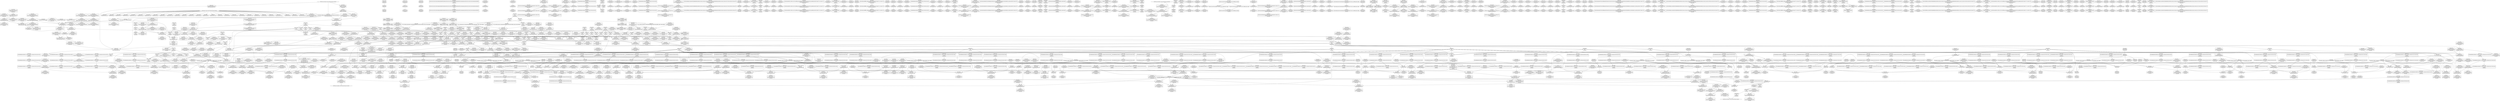 digraph {
	CE0x4de26a0 [shape=record,shape=Mrecord,label="{CE0x4de26a0|current_sid:_call|security/selinux/hooks.c,218|*SummSource*}"]
	CE0x4e44250 [shape=record,shape=Mrecord,label="{CE0x4e44250|cred_sid:_tmp|*SummSink*}"]
	CE0x4e1f980 [shape=record,shape=Mrecord,label="{CE0x4e1f980|current_sid:_tmp17|security/selinux/hooks.c,218|*SummSink*}"]
	CE0x4e3ca10 [shape=record,shape=Mrecord,label="{CE0x4e3ca10|cred_sid:_tmp1|*SummSink*}"]
	CE0x4e72690 [shape=record,shape=Mrecord,label="{CE0x4e72690|cred_sid:_bb|*SummSource*}"]
	CE0x4e112b0 [shape=record,shape=Mrecord,label="{CE0x4e112b0|get_current:_entry|*SummSource*}"]
	CE0x4ddf310 [shape=record,shape=Mrecord,label="{CE0x4ddf310|VOIDTB_TE:_CE:_elem_0:default:}"]
	CE0x4de9280 [shape=record,shape=Mrecord,label="{CE0x4de9280|task_sid:_do.end|*SummSink*}"]
	CE0x4ed63e0 [shape=record,shape=Mrecord,label="{CE0x4ed63e0|__rcu_read_unlock:_tmp7|include/linux/rcupdate.h,245|*SummSource*}"]
	CE0x4df9490 [shape=record,shape=Mrecord,label="{CE0x4df9490|_ret_i32_%call7,_!dbg_!27749|security/selinux/hooks.c,210}"]
	CE0x4df9ed0 [shape=record,shape=Mrecord,label="{CE0x4df9ed0|i32_(i32,_i32,_i16,_i32,_%struct.common_audit_data*)*_bitcast_(i32_(i32,_i32,_i16,_i32,_%struct.common_audit_data.495*)*_avc_has_perm_to_i32_(i32,_i32,_i16,_i32,_%struct.common_audit_data*)*)|*Constant*|*SummSink*}"]
	CE0x4df90b0 [shape=record,shape=Mrecord,label="{CE0x4df90b0|i8_1|*Constant*}"]
	CE0x4e1dbf0 [shape=record,shape=Mrecord,label="{CE0x4e1dbf0|rcu_read_unlock:_tmp15|include/linux/rcupdate.h,933}"]
	CE0x4de6cc0 [shape=record,shape=Mrecord,label="{CE0x4de6cc0|current_sid:_do.body}"]
	CE0x4e92ce0 [shape=record,shape=Mrecord,label="{CE0x4e92ce0|rcu_read_unlock:_tmp9|include/linux/rcupdate.h,933}"]
	CE0x4e1d440 [shape=record,shape=Mrecord,label="{CE0x4e1d440|cred_sid:_security|security/selinux/hooks.c,196|*SummSink*}"]
	CE0x4dedb00 [shape=record,shape=Mrecord,label="{CE0x4dedb00|i64*_getelementptr_inbounds_(_6_x_i64_,_6_x_i64_*___llvm_gcov_ctr139,_i64_0,_i64_4)|*Constant*|*SummSink*}"]
	CE0x4df8e00 [shape=record,shape=Mrecord,label="{CE0x4df8e00|current_sid:_tmp16|security/selinux/hooks.c,218|*SummSink*}"]
	CE0x4de55f0 [shape=record,shape=Mrecord,label="{CE0x4de55f0|avc_has_perm:_entry}"]
	CE0x4e4f3c0 [shape=record,shape=Mrecord,label="{CE0x4e4f3c0|_call_void_rcu_lock_release(%struct.lockdep_map*_rcu_lock_map)_#10,_!dbg_!27733|include/linux/rcupdate.h,935|*SummSink*}"]
	CE0x4e50870 [shape=record,shape=Mrecord,label="{CE0x4e50870|_call_void___rcu_read_unlock()_#10,_!dbg_!27734|include/linux/rcupdate.h,937}"]
	CE0x4f05db0 [shape=record,shape=Mrecord,label="{CE0x4f05db0|i64*_getelementptr_inbounds_(_4_x_i64_,_4_x_i64_*___llvm_gcov_ctr135,_i64_0,_i64_3)|*Constant*|*SummSink*}"]
	CE0x4e77e40 [shape=record,shape=Mrecord,label="{CE0x4e77e40|rcu_read_unlock:_if.then|*SummSource*}"]
	CE0x4e44600 [shape=record,shape=Mrecord,label="{CE0x4e44600|i64*_getelementptr_inbounds_(_13_x_i64_,_13_x_i64_*___llvm_gcov_ctr126,_i64_0,_i64_0)|*Constant*|*SummSource*}"]
	CE0x4e461b0 [shape=record,shape=Mrecord,label="{CE0x4e461b0|i64_3|*Constant*}"]
	CE0x4e32490 [shape=record,shape=Mrecord,label="{CE0x4e32490|i8*_getelementptr_inbounds_(_41_x_i8_,_41_x_i8_*_.str44,_i32_0,_i32_0)|*Constant*}"]
	CE0x4f01000 [shape=record,shape=Mrecord,label="{CE0x4f01000|__preempt_count_add:_tmp}"]
	CE0x4e12830 [shape=record,shape=Mrecord,label="{CE0x4e12830|current_sid:_tmp21|security/selinux/hooks.c,218|*SummSource*}"]
	CE0x4ed1b40 [shape=record,shape=Mrecord,label="{CE0x4ed1b40|i64*_getelementptr_inbounds_(_4_x_i64_,_4_x_i64_*___llvm_gcov_ctr133,_i64_0,_i64_2)|*Constant*|*SummSource*}"]
	CE0x4de8f10 [shape=record,shape=Mrecord,label="{CE0x4de8f10|VOIDTB_TE:_CE_144,152_}"]
	CE0x4e477c0 [shape=record,shape=Mrecord,label="{CE0x4e477c0|i64*_getelementptr_inbounds_(_2_x_i64_,_2_x_i64_*___llvm_gcov_ctr131,_i64_0,_i64_1)|*Constant*}"]
	CE0x4ed0800 [shape=record,shape=Mrecord,label="{CE0x4ed0800|i8*_undef|*Constant*}"]
	CE0x4e1b1c0 [shape=record,shape=Mrecord,label="{CE0x4e1b1c0|i64*_getelementptr_inbounds_(_11_x_i64_,_11_x_i64_*___llvm_gcov_ctr132,_i64_0,_i64_8)|*Constant*}"]
	CE0x4dff4e0 [shape=record,shape=Mrecord,label="{CE0x4dff4e0|task_sid:_call7|security/selinux/hooks.c,208|*SummSink*}"]
	CE0x4e3c190 [shape=record,shape=Mrecord,label="{CE0x4e3c190|_call_void_mcount()_#3}"]
	CE0x4e3fe70 [shape=record,shape=Mrecord,label="{CE0x4e3fe70|task_sid:_tmp14|security/selinux/hooks.c,208|*SummSink*}"]
	CE0x4ebacb0 [shape=record,shape=Mrecord,label="{CE0x4ebacb0|rcu_lock_acquire:_indirectgoto|*SummSource*}"]
	CE0x4e33210 [shape=record,shape=Mrecord,label="{CE0x4e33210|task_sid:_tmp20|security/selinux/hooks.c,208|*SummSource*}"]
	CE0x4eface0 [shape=record,shape=Mrecord,label="{CE0x4eface0|i64*_getelementptr_inbounds_(_4_x_i64_,_4_x_i64_*___llvm_gcov_ctr134,_i64_0,_i64_0)|*Constant*|*SummSource*}"]
	CE0x4e926f0 [shape=record,shape=Mrecord,label="{CE0x4e926f0|rcu_read_unlock:_tmp7|include/linux/rcupdate.h,933|*SummSink*}"]
	CE0x4ed55e0 [shape=record,shape=Mrecord,label="{CE0x4ed55e0|i64*_getelementptr_inbounds_(_4_x_i64_,_4_x_i64_*___llvm_gcov_ctr134,_i64_0,_i64_3)|*Constant*|*SummSink*}"]
	CE0x4ded360 [shape=record,shape=Mrecord,label="{CE0x4ded360|i64*_getelementptr_inbounds_(_2_x_i64_,_2_x_i64_*___llvm_gcov_ctr136,_i64_0,_i64_1)|*Constant*|*SummSource*}"]
	CE0x4f05d40 [shape=record,shape=Mrecord,label="{CE0x4f05d40|__preempt_count_sub:_tmp6|./arch/x86/include/asm/preempt.h,78}"]
	CE0x4dec520 [shape=record,shape=Mrecord,label="{CE0x4dec520|selinux_capget:_tmp9|security/selinux/hooks.c,1974|*SummSink*}"]
	CE0x4e50730 [shape=record,shape=Mrecord,label="{CE0x4e50730|_ret_void,_!dbg_!27717|include/linux/rcupdate.h,424|*SummSource*}"]
	CE0x4e6c280 [shape=record,shape=Mrecord,label="{CE0x4e6c280|rcu_read_lock:_land.lhs.true2}"]
	CE0x4ef3270 [shape=record,shape=Mrecord,label="{CE0x4ef3270|__preempt_count_sub:_tmp7|./arch/x86/include/asm/preempt.h,78|*SummSink*}"]
	CE0x4e3f620 [shape=record,shape=Mrecord,label="{CE0x4e3f620|__rcu_read_lock:_entry}"]
	CE0x4e42240 [shape=record,shape=Mrecord,label="{CE0x4e42240|task_sid:_tmp11|security/selinux/hooks.c,208|*SummSource*}"]
	CE0x4e4b780 [shape=record,shape=Mrecord,label="{CE0x4e4b780|i8*_getelementptr_inbounds_(_44_x_i8_,_44_x_i8_*_.str47,_i32_0,_i32_0)|*Constant*|*SummSink*}"]
	CE0x4e54030 [shape=record,shape=Mrecord,label="{CE0x4e54030|_ret_void,_!dbg_!27720|./arch/x86/include/asm/preempt.h,78|*SummSink*}"]
	CE0x4e4a530 [shape=record,shape=Mrecord,label="{CE0x4e4a530|_call_void_lockdep_rcu_suspicious(i8*_getelementptr_inbounds_(_25_x_i8_,_25_x_i8_*_.str45,_i32_0,_i32_0),_i32_934,_i8*_getelementptr_inbounds_(_44_x_i8_,_44_x_i8_*_.str47,_i32_0,_i32_0))_#10,_!dbg_!27726|include/linux/rcupdate.h,933|*SummSink*}"]
	CE0x4dd0620 [shape=record,shape=Mrecord,label="{CE0x4dd0620|i64_2|*Constant*|*SummSource*}"]
	CE0x4dddc00 [shape=record,shape=Mrecord,label="{CE0x4dddc00|task_sid:_entry|*SummSource*}"]
	CE0x4e8da50 [shape=record,shape=Mrecord,label="{CE0x4e8da50|__rcu_read_lock:_tmp4|include/linux/rcupdate.h,239}"]
	CE0x4e469a0 [shape=record,shape=Mrecord,label="{CE0x4e469a0|i64*_getelementptr_inbounds_(_4_x_i64_,_4_x_i64_*___llvm_gcov_ctr128,_i64_0,_i64_2)|*Constant*|*SummSink*}"]
	CE0x4e78190 [shape=record,shape=Mrecord,label="{CE0x4e78190|__preempt_count_add:_entry|*SummSink*}"]
	CE0x4e62ac0 [shape=record,shape=Mrecord,label="{CE0x4e62ac0|__preempt_count_add:_tmp7|./arch/x86/include/asm/preempt.h,73}"]
	CE0x4e43820 [shape=record,shape=Mrecord,label="{CE0x4e43820|GLOBAL:___rcu_read_lock|*Constant*|*SummSink*}"]
	CE0x4df1570 [shape=record,shape=Mrecord,label="{CE0x4df1570|task_sid:_tmp24|security/selinux/hooks.c,208|*SummSink*}"]
	CE0x4e35030 [shape=record,shape=Mrecord,label="{CE0x4e35030|i32_208|*Constant*}"]
	CE0x4e42f00 [shape=record,shape=Mrecord,label="{CE0x4e42f00|COLLAPSED:_GCMRE___llvm_gcov_ctr127_internal_global_11_x_i64_zeroinitializer:_elem_0:default:}"]
	CE0x4e907f0 [shape=record,shape=Mrecord,label="{CE0x4e907f0|i64_4|*Constant*}"]
	CE0x4e2c680 [shape=record,shape=Mrecord,label="{CE0x4e2c680|get_current:_tmp1|*SummSource*}"]
	CE0x4dda6b0 [shape=record,shape=Mrecord,label="{CE0x4dda6b0|avc_has_perm:_tclass|Function::avc_has_perm&Arg::tclass::|*SummSource*}"]
	CE0x4e4e220 [shape=record,shape=Mrecord,label="{CE0x4e4e220|rcu_read_unlock:_tmp21|include/linux/rcupdate.h,935}"]
	CE0x4e86280 [shape=record,shape=Mrecord,label="{CE0x4e86280|rcu_read_unlock:_tmp11|include/linux/rcupdate.h,933|*SummSink*}"]
	CE0x4ef2ca0 [shape=record,shape=Mrecord,label="{CE0x4ef2ca0|__preempt_count_sub:_tmp4|./arch/x86/include/asm/preempt.h,77|*SummSource*}"]
	CE0x4e8e600 [shape=record,shape=Mrecord,label="{CE0x4e8e600|rcu_read_lock:_tmp8|include/linux/rcupdate.h,882|*SummSource*}"]
	CE0x4dd6300 [shape=record,shape=Mrecord,label="{CE0x4dd6300|current_has_perm:_tmp|*SummSource*}"]
	CE0x4e591e0 [shape=record,shape=Mrecord,label="{CE0x4e591e0|rcu_lock_release:___here|*SummSink*}"]
	CE0x4f00f40 [shape=record,shape=Mrecord,label="{CE0x4f00f40|__preempt_count_add:_tmp|*SummSink*}"]
	CE0x4e403c0 [shape=record,shape=Mrecord,label="{CE0x4e403c0|rcu_read_lock:_tmp4|include/linux/rcupdate.h,882}"]
	CE0x4e32500 [shape=record,shape=Mrecord,label="{CE0x4e32500|i8*_getelementptr_inbounds_(_41_x_i8_,_41_x_i8_*_.str44,_i32_0,_i32_0)|*Constant*|*SummSource*}"]
	CE0x4dfba90 [shape=record,shape=Mrecord,label="{CE0x4dfba90|task_sid:_entry|*SummSink*}"]
	CE0x4e85b40 [shape=record,shape=Mrecord,label="{CE0x4e85b40|rcu_read_lock:_do.end|*SummSink*}"]
	CE0x4e8bf50 [shape=record,shape=Mrecord,label="{CE0x4e8bf50|rcu_lock_acquire:_tmp3}"]
	CE0x4e3f690 [shape=record,shape=Mrecord,label="{CE0x4e3f690|__rcu_read_lock:_entry|*SummSink*}"]
	CE0x4efaa80 [shape=record,shape=Mrecord,label="{CE0x4efaa80|__rcu_read_unlock:_bb|*SummSink*}"]
	CE0x4e06c00 [shape=record,shape=Mrecord,label="{CE0x4e06c00|selinux_capget:_tmp6|security/selinux/hooks.c,1972}"]
	CE0x4ddd3f0 [shape=record,shape=Mrecord,label="{CE0x4ddd3f0|current_has_perm:_call1|security/selinux/hooks.c,1543}"]
	CE0x4dd5ef0 [shape=record,shape=Mrecord,label="{CE0x4dd5ef0|VOIDTB_TE:_CE:_elem_0:default:}"]
	CE0x4e54620 [shape=record,shape=Mrecord,label="{CE0x4e54620|_call_void_asm_addl_$1,_%gs:$0_,_*m,ri,*m,_dirflag_,_fpsr_,_flags_(i32*___preempt_count,_i32_%val,_i32*___preempt_count)_#3,_!dbg_!27714,_!srcloc_!27717|./arch/x86/include/asm/preempt.h,72|*SummSink*}"]
	CE0x4e4dca0 [shape=record,shape=Mrecord,label="{CE0x4e4dca0|rcu_read_unlock:_tmp20|include/linux/rcupdate.h,933|*SummSink*}"]
	CE0x4efa5f0 [shape=record,shape=Mrecord,label="{CE0x4efa5f0|_call_void_mcount()_#3|*SummSink*}"]
	CE0x4e1e200 [shape=record,shape=Mrecord,label="{CE0x4e1e200|rcu_read_unlock:_tmp1}"]
	CE0x4e50f30 [shape=record,shape=Mrecord,label="{CE0x4e50f30|GLOBAL:___rcu_read_unlock|*Constant*|*SummSink*}"]
	CE0x4e92580 [shape=record,shape=Mrecord,label="{CE0x4e92580|rcu_read_unlock:_tmp7|include/linux/rcupdate.h,933|*SummSource*}"]
	CE0x4e90530 [shape=record,shape=Mrecord,label="{CE0x4e90530|rcu_read_lock:_land.lhs.true|*SummSink*}"]
	CE0x4e75a80 [shape=record,shape=Mrecord,label="{CE0x4e75a80|__preempt_count_add:_tmp4|./arch/x86/include/asm/preempt.h,72|*SummSink*}"]
	CE0x4ec23b0 [shape=record,shape=Mrecord,label="{CE0x4ec23b0|__rcu_read_unlock:_tmp5|include/linux/rcupdate.h,244|*SummSource*}"]
	CE0x4e6c110 [shape=record,shape=Mrecord,label="{CE0x4e6c110|rcu_lock_acquire:_bb|*SummSource*}"]
	CE0x4de6130 [shape=record,shape=Mrecord,label="{CE0x4de6130|avc_has_perm:_tsid|Function::avc_has_perm&Arg::tsid::}"]
	CE0x4e4cf10 [shape=record,shape=Mrecord,label="{CE0x4e4cf10|i64*_getelementptr_inbounds_(_11_x_i64_,_11_x_i64_*___llvm_gcov_ctr127,_i64_0,_i64_0)|*Constant*|*SummSink*}"]
	CE0x4e338a0 [shape=record,shape=Mrecord,label="{CE0x4e338a0|task_sid:_tmp21|security/selinux/hooks.c,208|*SummSink*}"]
	CE0x4f113b0 [shape=record,shape=Mrecord,label="{CE0x4f113b0|__preempt_count_sub:_tmp1}"]
	CE0x4e58fe0 [shape=record,shape=Mrecord,label="{CE0x4e58fe0|rcu_lock_release:___here}"]
	CE0x4e385f0 [shape=record,shape=Mrecord,label="{CE0x4e385f0|cred_sid:_entry|*SummSink*}"]
	CE0x4e376c0 [shape=record,shape=Mrecord,label="{CE0x4e376c0|__preempt_count_sub:_tmp5|./arch/x86/include/asm/preempt.h,77|*SummSource*}"]
	CE0x4e8cd80 [shape=record,shape=Mrecord,label="{CE0x4e8cd80|GLOBAL:___llvm_gcov_ctr127|Global_var:__llvm_gcov_ctr127|*SummSource*}"]
	CE0x4e86110 [shape=record,shape=Mrecord,label="{CE0x4e86110|rcu_read_unlock:_tmp11|include/linux/rcupdate.h,933|*SummSource*}"]
	CE0x4e7d7b0 [shape=record,shape=Mrecord,label="{CE0x4e7d7b0|_call_void_asm_sideeffect_,_memory_,_dirflag_,_fpsr_,_flags_()_#3,_!dbg_!27711,_!srcloc_!27714|include/linux/rcupdate.h,244|*SummSink*}"]
	CE0x4dec2e0 [shape=record,shape=Mrecord,label="{CE0x4dec2e0|selinux_capget:_tmp8|security/selinux/hooks.c,1974}"]
	CE0x4e4cea0 [shape=record,shape=Mrecord,label="{CE0x4e4cea0|rcu_read_lock:_bb|*SummSink*}"]
	CE0x4e1f910 [shape=record,shape=Mrecord,label="{CE0x4e1f910|current_sid:_tmp17|security/selinux/hooks.c,218|*SummSource*}"]
	CE0x4dec9a0 [shape=record,shape=Mrecord,label="{CE0x4dec9a0|i64*_getelementptr_inbounds_(_6_x_i64_,_6_x_i64_*___llvm_gcov_ctr139,_i64_0,_i64_5)|*Constant*}"]
	CE0x4dd5fb0 [shape=record,shape=Mrecord,label="{CE0x4dd5fb0|i64*_getelementptr_inbounds_(_2_x_i64_,_2_x_i64_*___llvm_gcov_ctr136,_i64_0,_i64_0)|*Constant*|*SummSource*}"]
	CE0x4e1d770 [shape=record,shape=Mrecord,label="{CE0x4e1d770|rcu_read_unlock:_tmp14|include/linux/rcupdate.h,933|*SummSource*}"]
	CE0x4dc5640 [shape=record,shape=Mrecord,label="{CE0x4dc5640|GLOBAL:_current_sid.__warned|Global_var:current_sid.__warned}"]
	CE0x4e87330 [shape=record,shape=Mrecord,label="{CE0x4e87330|rcu_read_lock:_tmp16|include/linux/rcupdate.h,882}"]
	CE0x4dfef40 [shape=record,shape=Mrecord,label="{CE0x4dfef40|task_sid:_tmp27|security/selinux/hooks.c,208|*SummSink*}"]
	CE0x4df8c90 [shape=record,shape=Mrecord,label="{CE0x4df8c90|current_sid:_tmp16|security/selinux/hooks.c,218|*SummSource*}"]
	CE0x4e59af0 [shape=record,shape=Mrecord,label="{CE0x4e59af0|i64*_getelementptr_inbounds_(_4_x_i64_,_4_x_i64_*___llvm_gcov_ctr133,_i64_0,_i64_0)|*Constant*}"]
	CE0x4dff3b0 [shape=record,shape=Mrecord,label="{CE0x4dff3b0|task_sid:_call7|security/selinux/hooks.c,208|*SummSource*}"]
	CE0x454e060 [shape=record,shape=Mrecord,label="{CE0x454e060|i64_0|*Constant*}"]
	CE0x4e71200 [shape=record,shape=Mrecord,label="{CE0x4e71200|rcu_read_lock:_tmp22|include/linux/rcupdate.h,884|*SummSink*}"]
	CE0x4df8640 [shape=record,shape=Mrecord,label="{CE0x4df8640|current_sid:_tmp15|security/selinux/hooks.c,218|*SummSink*}"]
	CE0x4e3ab90 [shape=record,shape=Mrecord,label="{CE0x4e3ab90|rcu_read_lock:_if.end|*SummSink*}"]
	CE0x4e81700 [shape=record,shape=Mrecord,label="{CE0x4e81700|_call_void_mcount()_#3|*SummSink*}"]
	CE0x4e3ccc0 [shape=record,shape=Mrecord,label="{CE0x4e3ccc0|task_sid:_tmp4|*LoadInst*|security/selinux/hooks.c,208|*SummSink*}"]
	CE0x4ed3970 [shape=record,shape=Mrecord,label="{CE0x4ed3970|i64*_getelementptr_inbounds_(_4_x_i64_,_4_x_i64_*___llvm_gcov_ctr130,_i64_0,_i64_3)|*Constant*}"]
	CE0x4e3c260 [shape=record,shape=Mrecord,label="{CE0x4e3c260|_call_void_mcount()_#3|*SummSource*}"]
	CE0x4dd0e90 [shape=record,shape=Mrecord,label="{CE0x4dd0e90|selinux_capget:_entry|*SummSource*}"]
	CE0x4e6fb70 [shape=record,shape=Mrecord,label="{CE0x4e6fb70|i8*_getelementptr_inbounds_(_42_x_i8_,_42_x_i8_*_.str46,_i32_0,_i32_0)|*Constant*|*SummSource*}"]
	CE0x4df6250 [shape=record,shape=Mrecord,label="{CE0x4df6250|_call_void_mcount()_#3|*SummSink*}"]
	CE0x4df51e0 [shape=record,shape=Mrecord,label="{CE0x4df51e0|i64_3|*Constant*}"]
	CE0x4e75030 [shape=record,shape=Mrecord,label="{CE0x4e75030|rcu_lock_acquire:___here|*SummSource*}"]
	CE0x4e3faa0 [shape=record,shape=Mrecord,label="{CE0x4e3faa0|i64_6|*Constant*|*SummSource*}"]
	CE0x4e40d00 [shape=record,shape=Mrecord,label="{CE0x4e40d00|rcu_read_lock:_tmp3|*SummSink*}"]
	CE0x4e51100 [shape=record,shape=Mrecord,label="{CE0x4e51100|__rcu_read_unlock:_entry}"]
	CE0x4e6fbe0 [shape=record,shape=Mrecord,label="{CE0x4e6fbe0|i8*_getelementptr_inbounds_(_42_x_i8_,_42_x_i8_*_.str46,_i32_0,_i32_0)|*Constant*|*SummSink*}"]
	CE0x4e1e800 [shape=record,shape=Mrecord,label="{CE0x4e1e800|rcu_read_lock:_call3|include/linux/rcupdate.h,882}"]
	CE0x4deb9f0 [shape=record,shape=Mrecord,label="{CE0x4deb9f0|GLOBAL:_lock_acquire|*Constant*|*SummSource*}"]
	CE0x4e3a470 [shape=record,shape=Mrecord,label="{CE0x4e3a470|i64*_getelementptr_inbounds_(_13_x_i64_,_13_x_i64_*___llvm_gcov_ctr126,_i64_0,_i64_1)|*Constant*|*SummSink*}"]
	CE0x4e391d0 [shape=record,shape=Mrecord,label="{CE0x4e391d0|_call_void_rcu_read_unlock()_#10,_!dbg_!27748|security/selinux/hooks.c,209|*SummSource*}"]
	CE0x4e51710 [shape=record,shape=Mrecord,label="{CE0x4e51710|_ret_void,_!dbg_!27717|include/linux/rcupdate.h,245}"]
	CE0x4e70640 [shape=record,shape=Mrecord,label="{CE0x4e70640|rcu_read_lock:_tmp20|include/linux/rcupdate.h,882|*SummSource*}"]
	CE0x4ddb2c0 [shape=record,shape=Mrecord,label="{CE0x4ddb2c0|2472:_%struct.cred*,_:_CRE:_elem_0:default:}"]
	CE0x4edbff0 [shape=record,shape=Mrecord,label="{CE0x4edbff0|_call_void_lock_release(%struct.lockdep_map*_%map,_i32_1,_i64_ptrtoint_(i8*_blockaddress(_rcu_lock_release,_%__here)_to_i64))_#10,_!dbg_!27716|include/linux/rcupdate.h,423|*SummSink*}"]
	CE0x4e7d6a0 [shape=record,shape=Mrecord,label="{CE0x4e7d6a0|_call_void_lockdep_rcu_suspicious(i8*_getelementptr_inbounds_(_25_x_i8_,_25_x_i8_*_.str45,_i32_0,_i32_0),_i32_934,_i8*_getelementptr_inbounds_(_44_x_i8_,_44_x_i8_*_.str47,_i32_0,_i32_0))_#10,_!dbg_!27726|include/linux/rcupdate.h,933}"]
	CE0x4e05b10 [shape=record,shape=Mrecord,label="{CE0x4e05b10|i64*_getelementptr_inbounds_(_6_x_i64_,_6_x_i64_*___llvm_gcov_ctr139,_i64_0,_i64_3)|*Constant*|*SummSink*}"]
	CE0x4df78d0 [shape=record,shape=Mrecord,label="{CE0x4df78d0|task_sid:_tmp16|security/selinux/hooks.c,208|*SummSink*}"]
	CE0x4e8fc80 [shape=record,shape=Mrecord,label="{CE0x4e8fc80|rcu_read_lock:_tmp1}"]
	CE0x4ec3240 [shape=record,shape=Mrecord,label="{CE0x4ec3240|__rcu_read_unlock:_tmp3}"]
	CE0x4e3ac90 [shape=record,shape=Mrecord,label="{CE0x4e3ac90|rcu_read_lock:_entry|*SummSource*}"]
	CE0x4dfa890 [shape=record,shape=Mrecord,label="{CE0x4dfa890|0:_i32,_4:_i32,_8:_i32,_12:_i32,_:_CMRE_4,8_|*MultipleSource*|security/selinux/hooks.c,218|security/selinux/hooks.c,218|security/selinux/hooks.c,220}"]
	CE0x454e0d0 [shape=record,shape=Mrecord,label="{CE0x454e0d0|GLOBAL:___llvm_gcov_ctr139|Global_var:__llvm_gcov_ctr139|*SummSink*}"]
	CE0x4e590e0 [shape=record,shape=Mrecord,label="{CE0x4e590e0|rcu_lock_release:___here|*SummSource*}"]
	CE0x4e6c720 [shape=record,shape=Mrecord,label="{CE0x4e6c720|rcu_read_lock:_tmp7|include/linux/rcupdate.h,882|*SummSink*}"]
	CE0x4ed3550 [shape=record,shape=Mrecord,label="{CE0x4ed3550|_call_void_mcount()_#3|*SummSink*}"]
	CE0x4e195c0 [shape=record,shape=Mrecord,label="{CE0x4e195c0|current_sid:_if.then}"]
	CE0x4e805c0 [shape=record,shape=Mrecord,label="{CE0x4e805c0|rcu_read_unlock:_tmp15|include/linux/rcupdate.h,933|*SummSink*}"]
	CE0x4e38200 [shape=record,shape=Mrecord,label="{CE0x4e38200|GLOBAL:_cred_sid|*Constant*|*SummSource*}"]
	CE0x4ef2d10 [shape=record,shape=Mrecord,label="{CE0x4ef2d10|__preempt_count_sub:_tmp4|./arch/x86/include/asm/preempt.h,77|*SummSink*}"]
	CE0x4e95970 [shape=record,shape=Mrecord,label="{CE0x4e95970|rcu_read_unlock:_tmp17|include/linux/rcupdate.h,933|*SummSource*}"]
	CE0x4e346c0 [shape=record,shape=Mrecord,label="{CE0x4e346c0|task_sid:_tmp19|security/selinux/hooks.c,208|*SummSink*}"]
	CE0x4e4ccb0 [shape=record,shape=Mrecord,label="{CE0x4e4ccb0|cred_sid:_tmp2|*SummSink*}"]
	CE0x4e89340 [shape=record,shape=Mrecord,label="{CE0x4e89340|i32_883|*Constant*}"]
	CE0x4e41790 [shape=record,shape=Mrecord,label="{CE0x4e41790|task_sid:_tmp9|security/selinux/hooks.c,208}"]
	CE0x4e6c320 [shape=record,shape=Mrecord,label="{CE0x4e6c320|rcu_read_lock:_land.lhs.true2|*SummSource*}"]
	CE0x4e63500 [shape=record,shape=Mrecord,label="{CE0x4e63500|__preempt_count_add:_tmp6|./arch/x86/include/asm/preempt.h,73}"]
	CE0x4e3fa30 [shape=record,shape=Mrecord,label="{CE0x4e3fa30|i64_6|*Constant*}"]
	CE0x4e58c90 [shape=record,shape=Mrecord,label="{CE0x4e58c90|__preempt_count_add:_tmp5|./arch/x86/include/asm/preempt.h,72|*SummSource*}"]
	CE0x4e73030 [shape=record,shape=Mrecord,label="{CE0x4e73030|cred_sid:_sid|security/selinux/hooks.c,197|*SummSink*}"]
	CE0x4e80de0 [shape=record,shape=Mrecord,label="{CE0x4e80de0|i64*_getelementptr_inbounds_(_11_x_i64_,_11_x_i64_*___llvm_gcov_ctr132,_i64_0,_i64_8)|*Constant*|*SummSource*}"]
	CE0x4ebf470 [shape=record,shape=Mrecord,label="{CE0x4ebf470|i64_ptrtoint_(i8*_blockaddress(_rcu_lock_release,_%__here)_to_i64)|*Constant*|*SummSource*}"]
	CE0x4e11f80 [shape=record,shape=Mrecord,label="{CE0x4e11f80|current_sid:_cred|security/selinux/hooks.c,218|*SummSink*}"]
	CE0x4e1c080 [shape=record,shape=Mrecord,label="{CE0x4e1c080|rcu_read_lock:_tmp5|include/linux/rcupdate.h,882|*SummSource*}"]
	CE0x4e1def0 [shape=record,shape=Mrecord,label="{CE0x4e1def0|rcu_read_lock:_do.body|*SummSink*}"]
	CE0x4e8c1e0 [shape=record,shape=Mrecord,label="{CE0x4e8c1e0|rcu_read_unlock:_do.body|*SummSink*}"]
	CE0x4e6b3f0 [shape=record,shape=Mrecord,label="{CE0x4e6b3f0|rcu_lock_acquire:_tmp4|include/linux/rcupdate.h,418|*SummSource*}"]
	CE0x4e15c20 [shape=record,shape=Mrecord,label="{CE0x4e15c20|current_sid:_tmp24|security/selinux/hooks.c,220|*SummSource*}"]
	CE0x4e3f860 [shape=record,shape=Mrecord,label="{CE0x4e3f860|_ret_void,_!dbg_!27717|include/linux/rcupdate.h,240|*SummSink*}"]
	CE0x4e8e450 [shape=record,shape=Mrecord,label="{CE0x4e8e450|__rcu_read_lock:_tmp6|include/linux/rcupdate.h,240|*SummSink*}"]
	CE0x4e1b230 [shape=record,shape=Mrecord,label="{CE0x4e1b230|rcu_read_unlock:_tmp9|include/linux/rcupdate.h,933|*SummSource*}"]
	CE0x4ddb050 [shape=record,shape=Mrecord,label="{CE0x4ddb050|VOIDTB_TE:_CE_0,4_}"]
	CE0x4e4fde0 [shape=record,shape=Mrecord,label="{CE0x4e4fde0|_ret_void,_!dbg_!27717|include/linux/rcupdate.h,424|*SummSink*}"]
	CE0x4e4ece0 [shape=record,shape=Mrecord,label="{CE0x4e4ece0|rcu_read_unlock:_tmp22|include/linux/rcupdate.h,935}"]
	CE0x4dd9fb0 [shape=record,shape=Mrecord,label="{CE0x4dd9fb0|avc_has_perm:_tsid|Function::avc_has_perm&Arg::tsid::|*SummSource*}"]
	CE0x4e3c7e0 [shape=record,shape=Mrecord,label="{CE0x4e3c7e0|GLOBAL:_task_sid.__warned|Global_var:task_sid.__warned|*SummSink*}"]
	CE0x4ebc370 [shape=record,shape=Mrecord,label="{CE0x4ebc370|__rcu_read_lock:_tmp}"]
	CE0x4efc840 [shape=record,shape=Mrecord,label="{CE0x4efc840|__preempt_count_sub:_tmp7|./arch/x86/include/asm/preempt.h,78|*SummSource*}"]
	CE0x4e33280 [shape=record,shape=Mrecord,label="{CE0x4e33280|task_sid:_tmp20|security/selinux/hooks.c,208|*SummSink*}"]
	CE0x4dce760 [shape=record,shape=Mrecord,label="{CE0x4dce760|i64_1|*Constant*|*SummSource*}"]
	CE0x4efabd0 [shape=record,shape=Mrecord,label="{CE0x4efabd0|__preempt_count_add:_tmp1}"]
	CE0x4dcc530 [shape=record,shape=Mrecord,label="{CE0x4dcc530|VOIDTB_TE:_CE_48,52_}"]
	CE0x4f05260 [shape=record,shape=Mrecord,label="{CE0x4f05260|i64*_getelementptr_inbounds_(_4_x_i64_,_4_x_i64_*___llvm_gcov_ctr129,_i64_0,_i64_2)|*Constant*|*SummSource*}"]
	CE0x6bd0a40 [shape=record,shape=Mrecord,label="{CE0x6bd0a40|selinux_capget:_tmp3|security/selinux/hooks.c,1971}"]
	CE0x4e853b0 [shape=record,shape=Mrecord,label="{CE0x4e853b0|rcu_read_lock:_do.body}"]
	CE0x4e42f70 [shape=record,shape=Mrecord,label="{CE0x4e42f70|rcu_read_lock:_tmp|*SummSource*}"]
	CE0x4ebae50 [shape=record,shape=Mrecord,label="{CE0x4ebae50|GLOBAL:___preempt_count_sub|*Constant*}"]
	CE0x4e7f830 [shape=record,shape=Mrecord,label="{CE0x4e7f830|i64*_getelementptr_inbounds_(_4_x_i64_,_4_x_i64_*___llvm_gcov_ctr133,_i64_0,_i64_0)|*Constant*|*SummSink*}"]
	CE0x4dd71c0 [shape=record,shape=Mrecord,label="{CE0x4dd71c0|i64_0|*Constant*|*SummSink*}"]
	CE0x4dd2220 [shape=record,shape=Mrecord,label="{CE0x4dd2220|current_sid:_tmp}"]
	CE0x4e799e0 [shape=record,shape=Mrecord,label="{CE0x4e799e0|i64*_getelementptr_inbounds_(_4_x_i64_,_4_x_i64_*___llvm_gcov_ctr128,_i64_0,_i64_1)|*Constant*}"]
	CE0x4f06770 [shape=record,shape=Mrecord,label="{CE0x4f06770|i64*_getelementptr_inbounds_(_4_x_i64_,_4_x_i64_*___llvm_gcov_ctr129,_i64_0,_i64_1)|*Constant*|*SummSource*}"]
	CE0x4dcaf90 [shape=record,shape=Mrecord,label="{CE0x4dcaf90|selinux_capget:_return|*SummSink*}"]
	CE0x4e170c0 [shape=record,shape=Mrecord,label="{CE0x4e170c0|i64_1|*Constant*}"]
	CE0x4df2bb0 [shape=record,shape=Mrecord,label="{CE0x4df2bb0|current_sid:_tmp13|security/selinux/hooks.c,218}"]
	CE0x4e72000 [shape=record,shape=Mrecord,label="{CE0x4e72000|i64*_getelementptr_inbounds_(_11_x_i64_,_11_x_i64_*___llvm_gcov_ctr127,_i64_0,_i64_9)|*Constant*}"]
	CE0x4e85a80 [shape=record,shape=Mrecord,label="{CE0x4e85a80|rcu_read_lock:_do.end|*SummSource*}"]
	CE0x4dd1920 [shape=record,shape=Mrecord,label="{CE0x4dd1920|i64*_getelementptr_inbounds_(_6_x_i64_,_6_x_i64_*___llvm_gcov_ctr139,_i64_0,_i64_5)|*Constant*|*SummSink*}"]
	CE0x4dff980 [shape=record,shape=Mrecord,label="{CE0x4dff980|current_sid:_tmp10|security/selinux/hooks.c,218|*SummSource*}"]
	CE0x4de2830 [shape=record,shape=Mrecord,label="{CE0x4de2830|current_sid:_tobool|security/selinux/hooks.c,218|*SummSink*}"]
	CE0x4dd2cb0 [shape=record,shape=Mrecord,label="{CE0x4dd2cb0|avc_has_perm:_auditdata|Function::avc_has_perm&Arg::auditdata::}"]
	CE0x4e4b1a0 [shape=record,shape=Mrecord,label="{CE0x4e4b1a0|i32_934|*Constant*|*SummSink*}"]
	CE0x4dec350 [shape=record,shape=Mrecord,label="{CE0x4dec350|selinux_capget:_tmp8|security/selinux/hooks.c,1974|*SummSink*}"]
	CE0x4e173a0 [shape=record,shape=Mrecord,label="{CE0x4e173a0|current_sid:_tmp1|*SummSource*}"]
	CE0x4ed4d50 [shape=record,shape=Mrecord,label="{CE0x4ed4d50|i64*_getelementptr_inbounds_(_4_x_i64_,_4_x_i64_*___llvm_gcov_ctr129,_i64_0,_i64_3)|*Constant*|*SummSource*}"]
	CE0x4ddb510 [shape=record,shape=Mrecord,label="{CE0x4ddb510|selinux_capget:_tmp11|security/selinux/hooks.c,1975|*SummSource*}"]
	CE0x4e93960 [shape=record,shape=Mrecord,label="{CE0x4e93960|__rcu_read_lock:_tmp5|include/linux/rcupdate.h,239|*SummSource*}"]
	CE0x4e3fb80 [shape=record,shape=Mrecord,label="{CE0x4e3fb80|i64_6|*Constant*|*SummSink*}"]
	CE0x4e3ed50 [shape=record,shape=Mrecord,label="{CE0x4e3ed50|rcu_read_lock:_tmp2|*SummSink*}"]
	CE0x4df9aa0 [shape=record,shape=Mrecord,label="{CE0x4df9aa0|current_has_perm:_call2|security/selinux/hooks.c,1544}"]
	CE0x4e7aed0 [shape=record,shape=Mrecord,label="{CE0x4e7aed0|i64*_getelementptr_inbounds_(_4_x_i64_,_4_x_i64_*___llvm_gcov_ctr130,_i64_0,_i64_1)|*Constant*|*SummSource*}"]
	CE0x4e71520 [shape=record,shape=Mrecord,label="{CE0x4e71520|rcu_read_lock:_tmp22|include/linux/rcupdate.h,884}"]
	"CONST[source:0(mediator),value:0(static)][purpose:{operation}]"
	CE0x4e023a0 [shape=record,shape=Mrecord,label="{CE0x4e023a0|GLOBAL:_current_sid|*Constant*|*SummSink*}"]
	CE0x4e07fd0 [shape=record,shape=Mrecord,label="{CE0x4e07fd0|GLOBAL:___llvm_gcov_ctr139|Global_var:__llvm_gcov_ctr139}"]
	CE0x4e8c320 [shape=record,shape=Mrecord,label="{CE0x4e8c320|rcu_read_unlock:_land.lhs.true2}"]
	CE0x4ebfcf0 [shape=record,shape=Mrecord,label="{CE0x4ebfcf0|i64*_getelementptr_inbounds_(_4_x_i64_,_4_x_i64_*___llvm_gcov_ctr133,_i64_0,_i64_3)|*Constant*|*SummSource*}"]
	CE0x4dffab0 [shape=record,shape=Mrecord,label="{CE0x4dffab0|current_sid:_tmp10|security/selinux/hooks.c,218|*SummSink*}"]
	CE0x4dccea0 [shape=record,shape=Mrecord,label="{CE0x4dccea0|selinux_capget:_if.then|*SummSource*}"]
	CE0x4e742b0 [shape=record,shape=Mrecord,label="{CE0x4e742b0|rcu_read_unlock:_do.end}"]
	CE0x4dd2290 [shape=record,shape=Mrecord,label="{CE0x4dd2290|COLLAPSED:_GCMRE___llvm_gcov_ctr125_internal_global_11_x_i64_zeroinitializer:_elem_0:default:}"]
	CE0x4e35d60 [shape=record,shape=Mrecord,label="{CE0x4e35d60|task_sid:_tmp23|security/selinux/hooks.c,208|*SummSink*}"]
	CE0x4e89530 [shape=record,shape=Mrecord,label="{CE0x4e89530|i32_883|*Constant*|*SummSink*}"]
	CE0x4df9da0 [shape=record,shape=Mrecord,label="{CE0x4df9da0|i32_(i32,_i32,_i16,_i32,_%struct.common_audit_data*)*_bitcast_(i32_(i32,_i32,_i16,_i32,_%struct.common_audit_data.495*)*_avc_has_perm_to_i32_(i32,_i32,_i16,_i32,_%struct.common_audit_data*)*)|*Constant*|*SummSource*}"]
	CE0x4e74e90 [shape=record,shape=Mrecord,label="{CE0x4e74e90|rcu_lock_acquire:_bb}"]
	CE0x4de1de0 [shape=record,shape=Mrecord,label="{CE0x4de1de0|task_sid:_tobool4|security/selinux/hooks.c,208}"]
	CE0x4e16f00 [shape=record,shape=Mrecord,label="{CE0x4e16f00|task_sid:_tmp|*SummSource*}"]
	CE0x4e78040 [shape=record,shape=Mrecord,label="{CE0x4e78040|__preempt_count_add:_entry|*SummSource*}"]
	CE0x4e46820 [shape=record,shape=Mrecord,label="{CE0x4e46820|i64*_getelementptr_inbounds_(_4_x_i64_,_4_x_i64_*___llvm_gcov_ctr128,_i64_0,_i64_2)|*Constant*|*SummSource*}"]
	CE0x4e2e1d0 [shape=record,shape=Mrecord,label="{CE0x4e2e1d0|i32_77|*Constant*}"]
	CE0x4dd8ea0 [shape=record,shape=Mrecord,label="{CE0x4dd8ea0|i64*_getelementptr_inbounds_(_11_x_i64_,_11_x_i64_*___llvm_gcov_ctr125,_i64_0,_i64_0)|*Constant*|*SummSource*}"]
	CE0x4e5a480 [shape=record,shape=Mrecord,label="{CE0x4e5a480|i64*_getelementptr_inbounds_(_4_x_i64_,_4_x_i64_*___llvm_gcov_ctr128,_i64_0,_i64_1)|*Constant*|*SummSource*}"]
	CE0x4e43970 [shape=record,shape=Mrecord,label="{CE0x4e43970|__rcu_read_lock:_entry|*SummSource*}"]
	CE0x4e7d3f0 [shape=record,shape=Mrecord,label="{CE0x4e7d3f0|rcu_read_unlock:_tmp10|include/linux/rcupdate.h,933|*SummSource*}"]
	CE0x4e41f20 [shape=record,shape=Mrecord,label="{CE0x4e41f20|_call_void_mcount()_#3}"]
	CE0x4e7b460 [shape=record,shape=Mrecord,label="{CE0x4e7b460|rcu_read_unlock:_call|include/linux/rcupdate.h,933|*SummSource*}"]
	CE0x4e37a00 [shape=record,shape=Mrecord,label="{CE0x4e37a00|void_(i32*,_i32,_i32*)*_asm_addl_$1,_%gs:$0_,_*m,ri,*m,_dirflag_,_fpsr_,_flags_}"]
	CE0x4e74cf0 [shape=record,shape=Mrecord,label="{CE0x4e74cf0|rcu_read_unlock:_tmp8|include/linux/rcupdate.h,933|*SummSink*}"]
	CE0x4e78500 [shape=record,shape=Mrecord,label="{CE0x4e78500|rcu_read_unlock:_tmp5|include/linux/rcupdate.h,933|*SummSink*}"]
	CE0x4ddd760 [shape=record,shape=Mrecord,label="{CE0x4ddd760|task_sid:_entry}"]
	CE0x4e724f0 [shape=record,shape=Mrecord,label="{CE0x4e724f0|i64*_getelementptr_inbounds_(_2_x_i64_,_2_x_i64_*___llvm_gcov_ctr131,_i64_0,_i64_0)|*Constant*|*SummSink*}"]
	CE0x4dde980 [shape=record,shape=Mrecord,label="{CE0x4dde980|current_sid:_tmp12|security/selinux/hooks.c,218|*SummSource*}"]
	CE0x4e90cb0 [shape=record,shape=Mrecord,label="{CE0x4e90cb0|i64_5|*Constant*}"]
	CE0x4e6a8b0 [shape=record,shape=Mrecord,label="{CE0x4e6a8b0|rcu_read_lock:_tmp12|include/linux/rcupdate.h,882}"]
	CE0x4e78f10 [shape=record,shape=Mrecord,label="{CE0x4e78f10|rcu_read_unlock:_tmp3|*SummSink*}"]
	CE0x4dce810 [shape=record,shape=Mrecord,label="{CE0x4dce810|current_has_perm:_entry|*SummSource*}"]
	CE0x4e1ceb0 [shape=record,shape=Mrecord,label="{CE0x4e1ceb0|_call_void_rcu_lock_acquire(%struct.lockdep_map*_rcu_lock_map)_#10,_!dbg_!27711|include/linux/rcupdate.h,881|*SummSink*}"]
	CE0x4def470 [shape=record,shape=Mrecord,label="{CE0x4def470|GLOBAL:_current_sid|*Constant*}"]
	CE0x4dcc200 [shape=record,shape=Mrecord,label="{CE0x4dcc200|selinux_capget:_tobool|security/selinux/hooks.c,1971|*SummSource*}"]
	CE0x4e70150 [shape=record,shape=Mrecord,label="{CE0x4e70150|rcu_read_lock:_tmp19|include/linux/rcupdate.h,882|*SummSource*}"]
	CE0x4ded400 [shape=record,shape=Mrecord,label="{CE0x4ded400|i64*_getelementptr_inbounds_(_6_x_i64_,_6_x_i64_*___llvm_gcov_ctr139,_i64_0,_i64_0)|*Constant*|*SummSource*}"]
	CE0x4e1ffb0 [shape=record,shape=Mrecord,label="{CE0x4e1ffb0|current_sid:_tmp18|security/selinux/hooks.c,218|*SummSource*}"]
	CE0x4e1ca40 [shape=record,shape=Mrecord,label="{CE0x4e1ca40|get_current:_bb|*SummSink*}"]
	CE0x4e86e50 [shape=record,shape=Mrecord,label="{CE0x4e86e50|rcu_read_lock:_tmp15|include/linux/rcupdate.h,882}"]
	CE0x4e582b0 [shape=record,shape=Mrecord,label="{CE0x4e582b0|i64_ptrtoint_(i8*_blockaddress(_rcu_lock_acquire,_%__here)_to_i64)|*Constant*}"]
	CE0x4e931a0 [shape=record,shape=Mrecord,label="{CE0x4e931a0|rcu_lock_acquire:_tmp1|*SummSink*}"]
	CE0x4f05090 [shape=record,shape=Mrecord,label="{CE0x4f05090|_call_void_mcount()_#3|*SummSource*}"]
	CE0x4e51ea0 [shape=record,shape=Mrecord,label="{CE0x4e51ea0|__rcu_read_lock:_do.end|*SummSink*}"]
	CE0x4e7f9d0 [shape=record,shape=Mrecord,label="{CE0x4e7f9d0|rcu_lock_acquire:_tmp7}"]
	CE0x4ed31e0 [shape=record,shape=Mrecord,label="{CE0x4ed31e0|rcu_lock_release:_tmp2}"]
	CE0x4ebd7b0 [shape=record,shape=Mrecord,label="{CE0x4ebd7b0|i64*_getelementptr_inbounds_(_4_x_i64_,_4_x_i64_*___llvm_gcov_ctr135,_i64_0,_i64_2)|*Constant*|*SummSource*}"]
	CE0x4de67f0 [shape=record,shape=Mrecord,label="{CE0x4de67f0|current_has_perm:_tmp3|*SummSink*}"]
	"CONST[source:1(input),value:2(dynamic)][purpose:{object}]"
	CE0x4e476f0 [shape=record,shape=Mrecord,label="{CE0x4e476f0|task_sid:_do.end|*SummSource*}"]
	CE0x4e8c420 [shape=record,shape=Mrecord,label="{CE0x4e8c420|rcu_read_unlock:_land.lhs.true2|*SummSource*}"]
	CE0x4e51440 [shape=record,shape=Mrecord,label="{CE0x4e51440|__rcu_read_unlock:_entry|*SummSink*}"]
	CE0x4dcc710 [shape=record,shape=Mrecord,label="{CE0x4dcc710|selinux_capget:_if.then|*SummSink*}"]
	CE0x4e6c430 [shape=record,shape=Mrecord,label="{CE0x4e6c430|rcu_read_lock:_land.lhs.true2|*SummSink*}"]
	CE0x4ed2fc0 [shape=record,shape=Mrecord,label="{CE0x4ed2fc0|i64*_getelementptr_inbounds_(_4_x_i64_,_4_x_i64_*___llvm_gcov_ctr128,_i64_0,_i64_0)|*Constant*|*SummSource*}"]
	CE0x4e40190 [shape=record,shape=Mrecord,label="{CE0x4e40190|task_sid:_tmp15|security/selinux/hooks.c,208}"]
	CE0x4ec0b90 [shape=record,shape=Mrecord,label="{CE0x4ec0b90|__rcu_read_unlock:_do.end}"]
	CE0x4e61560 [shape=record,shape=Mrecord,label="{CE0x4e61560|GLOBAL:___preempt_count_sub|*Constant*|*SummSink*}"]
	CE0x4dc6bf0 [shape=record,shape=Mrecord,label="{CE0x4dc6bf0|selinux_capget:_return|*SummSource*}"]
	CE0x4e74070 [shape=record,shape=Mrecord,label="{CE0x4e74070|cred_sid:_tmp6|security/selinux/hooks.c,197|*SummSource*}"]
	CE0x4e4ee50 [shape=record,shape=Mrecord,label="{CE0x4e4ee50|rcu_read_unlock:_tmp22|include/linux/rcupdate.h,935|*SummSource*}"]
	CE0x4e8f210 [shape=record,shape=Mrecord,label="{CE0x4e8f210|__rcu_read_lock:_tmp3|*SummSource*}"]
	CE0x4de8880 [shape=record,shape=Mrecord,label="{CE0x4de8880|selinux_capget:_tmp4|security/selinux/hooks.c,1971}"]
	CE0x4e07ef0 [shape=record,shape=Mrecord,label="{CE0x4e07ef0|selinux_capget:_tmp2|security/selinux/hooks.c,1971|*SummSink*}"]
	CE0x4e3bda0 [shape=record,shape=Mrecord,label="{CE0x4e3bda0|task_sid:_tmp4|*LoadInst*|security/selinux/hooks.c,208}"]
	CE0x4e90420 [shape=record,shape=Mrecord,label="{CE0x4e90420|rcu_read_lock:_land.lhs.true|*SummSource*}"]
	CE0x4e10900 [shape=record,shape=Mrecord,label="{CE0x4e10900|current_sid:_call4|security/selinux/hooks.c,218|*SummSource*}"]
	CE0x4dde260 [shape=record,shape=Mrecord,label="{CE0x4dde260|%struct.task_struct*_(%struct.task_struct**)*_asm_movq_%gs:$_1:P_,$0_,_r,im,_dirflag_,_fpsr_,_flags_|*SummSource*}"]
	CE0x4e2d7e0 [shape=record,shape=Mrecord,label="{CE0x4e2d7e0|i64_7|*Constant*|*SummSink*}"]
	CE0x4e787d0 [shape=record,shape=Mrecord,label="{CE0x4e787d0|rcu_read_unlock:_tmp6|include/linux/rcupdate.h,933}"]
	CE0x4e37580 [shape=record,shape=Mrecord,label="{CE0x4e37580|__preempt_count_sub:_tmp2}"]
	CE0x4ec2050 [shape=record,shape=Mrecord,label="{CE0x4ec2050|__rcu_read_unlock:_tmp5|include/linux/rcupdate.h,244|*SummSink*}"]
	CE0x4e619a0 [shape=record,shape=Mrecord,label="{CE0x4e619a0|_call_void___preempt_count_sub(i32_1)_#10,_!dbg_!27715|include/linux/rcupdate.h,244}"]
	CE0x4e38400 [shape=record,shape=Mrecord,label="{CE0x4e38400|cred_sid:_entry}"]
	CE0x4e58a10 [shape=record,shape=Mrecord,label="{CE0x4e58a10|i64*_getelementptr_inbounds_(_4_x_i64_,_4_x_i64_*___llvm_gcov_ctr133,_i64_0,_i64_1)|*Constant*}"]
	CE0x4dd1e60 [shape=record,shape=Mrecord,label="{CE0x4dd1e60|_ret_i32_%call2,_!dbg_!27718|security/selinux/hooks.c,1544}"]
	CE0x4e44410 [shape=record,shape=Mrecord,label="{CE0x4e44410|task_sid:_do.end6|*SummSink*}"]
	CE0x4e59bf0 [shape=record,shape=Mrecord,label="{CE0x4e59bf0|i64*_getelementptr_inbounds_(_4_x_i64_,_4_x_i64_*___llvm_gcov_ctr133,_i64_0,_i64_0)|*Constant*|*SummSource*}"]
	CE0x4e7eac0 [shape=record,shape=Mrecord,label="{CE0x4e7eac0|rcu_read_unlock:_tmp4|include/linux/rcupdate.h,933}"]
	CE0x4e4c680 [shape=record,shape=Mrecord,label="{CE0x4e4c680|task_sid:_tmp10|security/selinux/hooks.c,208|*SummSource*}"]
	CE0x4e54d40 [shape=record,shape=Mrecord,label="{CE0x4e54d40|GLOBAL:___preempt_count|Global_var:__preempt_count|*SummSource*}"]
	CE0x4debdd0 [shape=record,shape=Mrecord,label="{CE0x4debdd0|current_has_perm:_entry}"]
	CE0x4e2f810 [shape=record,shape=Mrecord,label="{CE0x4e2f810|GLOBAL:_current_task|Global_var:current_task|*SummSink*}"]
	CE0x4df5f30 [shape=record,shape=Mrecord,label="{CE0x4df5f30|_ret_void,_!dbg_!27717|include/linux/rcupdate.h,419|*SummSource*}"]
	CE0x4e311f0 [shape=record,shape=Mrecord,label="{CE0x4e311f0|GLOBAL:_rcu_read_lock|*Constant*|*SummSink*}"]
	CE0x4de0a30 [shape=record,shape=Mrecord,label="{CE0x4de0a30|GLOBAL:_rcu_lock_map|Global_var:rcu_lock_map|*SummSource*}"]
	CE0x4e3d5d0 [shape=record,shape=Mrecord,label="{CE0x4e3d5d0|task_sid:_tmp8|security/selinux/hooks.c,208|*SummSource*}"]
	CE0x4e875d0 [shape=record,shape=Mrecord,label="{CE0x4e875d0|rcu_read_lock:_tmp16|include/linux/rcupdate.h,882|*SummSink*}"]
	CE0x4de5f30 [shape=record,shape=Mrecord,label="{CE0x4de5f30|avc_has_perm:_ssid|Function::avc_has_perm&Arg::ssid::|*SummSink*}"]
	CE0x4ec00c0 [shape=record,shape=Mrecord,label="{CE0x4ec00c0|rcu_lock_release:_tmp6|*SummSource*}"]
	CE0x4dd8130 [shape=record,shape=Mrecord,label="{CE0x4dd8130|selinux_capget:_tmp9|security/selinux/hooks.c,1974|*SummSource*}"]
	CE0x4e4bbd0 [shape=record,shape=Mrecord,label="{CE0x4e4bbd0|i64*_getelementptr_inbounds_(_11_x_i64_,_11_x_i64_*___llvm_gcov_ctr132,_i64_0,_i64_9)|*Constant*|*SummSource*}"]
	CE0x4e3c6a0 [shape=record,shape=Mrecord,label="{CE0x4e3c6a0|task_sid:_tmp9|security/selinux/hooks.c,208|*SummSink*}"]
	CE0x4e09210 [shape=record,shape=Mrecord,label="{CE0x4e09210|i64*_getelementptr_inbounds_(_6_x_i64_,_6_x_i64_*___llvm_gcov_ctr139,_i64_0,_i64_3)|*Constant*|*SummSource*}"]
	CE0x4e33770 [shape=record,shape=Mrecord,label="{CE0x4e33770|task_sid:_tmp21|security/selinux/hooks.c,208|*SummSource*}"]
	CE0x4e61890 [shape=record,shape=Mrecord,label="{CE0x4e61890|__preempt_count_sub:_entry|*SummSource*}"]
	CE0x4e7b0f0 [shape=record,shape=Mrecord,label="{CE0x4e7b0f0|rcu_read_unlock:_call|include/linux/rcupdate.h,933|*SummSink*}"]
	CE0x4ed4dc0 [shape=record,shape=Mrecord,label="{CE0x4ed4dc0|i64*_getelementptr_inbounds_(_4_x_i64_,_4_x_i64_*___llvm_gcov_ctr129,_i64_0,_i64_3)|*Constant*}"]
	CE0x4ddda70 [shape=record,shape=Mrecord,label="{CE0x4ddda70|current_has_perm:_call2|security/selinux/hooks.c,1544|*SummSink*}"]
	CE0x4e870f0 [shape=record,shape=Mrecord,label="{CE0x4e870f0|rcu_read_lock:_tmp15|include/linux/rcupdate.h,882|*SummSink*}"]
	CE0x4efad70 [shape=record,shape=Mrecord,label="{CE0x4efad70|__preempt_count_add:_tmp1|*SummSource*}"]
	CE0x4e3c890 [shape=record,shape=Mrecord,label="{CE0x4e3c890|cred_sid:_tmp1|*SummSource*}"]
	CE0x4def8d0 [shape=record,shape=Mrecord,label="{CE0x4def8d0|i32_77|*Constant*|*SummSink*}"]
	CE0x4e30170 [shape=record,shape=Mrecord,label="{CE0x4e30170|_ret_void,_!dbg_!27735|include/linux/rcupdate.h,884}"]
	CE0x4e8d080 [shape=record,shape=Mrecord,label="{CE0x4e8d080|i64_0|*Constant*}"]
	CE0x4e62500 [shape=record,shape=Mrecord,label="{CE0x4e62500|__preempt_count_add:_do.body|*SummSink*}"]
	CE0x4e11cf0 [shape=record,shape=Mrecord,label="{CE0x4e11cf0|current_sid:_cred|security/selinux/hooks.c,218}"]
	CE0x4e3aa70 [shape=record,shape=Mrecord,label="{CE0x4e3aa70|rcu_read_lock:_if.end|*SummSource*}"]
	CE0x4e4d760 [shape=record,shape=Mrecord,label="{CE0x4e4d760|rcu_read_unlock:_tmp19|include/linux/rcupdate.h,933|*SummSink*}"]
	CE0x4df2c90 [shape=record,shape=Mrecord,label="{CE0x4df2c90|current_sid:_tmp13|security/selinux/hooks.c,218|*SummSink*}"]
	CE0x4f12eb0 [shape=record,shape=Mrecord,label="{CE0x4f12eb0|i64*_getelementptr_inbounds_(_4_x_i64_,_4_x_i64_*___llvm_gcov_ctr129,_i64_0,_i64_0)|*Constant*|*SummSource*}"]
	CE0x4e4e5a0 [shape=record,shape=Mrecord,label="{CE0x4e4e5a0|i64*_getelementptr_inbounds_(_11_x_i64_,_11_x_i64_*___llvm_gcov_ctr132,_i64_0,_i64_10)|*Constant*|*SummSink*}"]
	CE0x4e45540 [shape=record,shape=Mrecord,label="{CE0x4e45540|task_sid:_tmp5|security/selinux/hooks.c,208|*SummSink*}"]
	CE0x4df5c50 [shape=record,shape=Mrecord,label="{CE0x4df5c50|task_sid:_tmp3}"]
	CE0x4e46440 [shape=record,shape=Mrecord,label="{CE0x4e46440|task_sid:_tmp7|security/selinux/hooks.c,208|*SummSource*}"]
	CE0x4e3fc60 [shape=record,shape=Mrecord,label="{CE0x4e3fc60|task_sid:_tmp14|security/selinux/hooks.c,208}"]
	CE0x4dcef00 [shape=record,shape=Mrecord,label="{CE0x4dcef00|VOIDTB_TE:_CE_120,128_}"]
	CE0x4dce1e0 [shape=record,shape=Mrecord,label="{CE0x4dce1e0|selinux_capget:_tmp1|*SummSource*}"]
	CE0x4e1cfe0 [shape=record,shape=Mrecord,label="{CE0x4e1cfe0|rcu_lock_acquire:_entry|*SummSource*}"]
	CE0x4e11190 [shape=record,shape=Mrecord,label="{CE0x4e11190|get_current:_entry}"]
	CE0x4dc5c00 [shape=record,shape=Mrecord,label="{CE0x4dc5c00|current_has_perm:_tmp|*SummSink*}"]
	CE0x4ed1890 [shape=record,shape=Mrecord,label="{CE0x4ed1890|i64*_getelementptr_inbounds_(_4_x_i64_,_4_x_i64_*___llvm_gcov_ctr133,_i64_0,_i64_2)|*Constant*}"]
	CE0x4df1010 [shape=record,shape=Mrecord,label="{CE0x4df1010|GLOBAL:_cap_capget|*Constant*}"]
	CE0x4e2afd0 [shape=record,shape=Mrecord,label="{CE0x4e2afd0|i64*_getelementptr_inbounds_(_13_x_i64_,_13_x_i64_*___llvm_gcov_ctr126,_i64_0,_i64_1)|*Constant*|*SummSource*}"]
	CE0x4dfeb30 [shape=record,shape=Mrecord,label="{CE0x4dfeb30|task_sid:_tmp27|security/selinux/hooks.c,208|*SummSource*}"]
	CE0x4f11340 [shape=record,shape=Mrecord,label="{CE0x4f11340|i64_1|*Constant*}"]
	CE0x4ed0430 [shape=record,shape=Mrecord,label="{CE0x4ed0430|__rcu_read_lock:_do.body|*SummSource*}"]
	CE0x4de0750 [shape=record,shape=Mrecord,label="{CE0x4de0750|current_sid:_tmp7|security/selinux/hooks.c,218}"]
	CE0x4e0fb80 [shape=record,shape=Mrecord,label="{CE0x4e0fb80|i64*_getelementptr_inbounds_(_11_x_i64_,_11_x_i64_*___llvm_gcov_ctr125,_i64_0,_i64_10)|*Constant*|*SummSink*}"]
	CE0x4de2740 [shape=record,shape=Mrecord,label="{CE0x4de2740|current_sid:_call|security/selinux/hooks.c,218|*SummSink*}"]
	CE0x4e83d20 [shape=record,shape=Mrecord,label="{CE0x4e83d20|rcu_read_lock:_if.then|*SummSource*}"]
	CE0x4e355c0 [shape=record,shape=Mrecord,label="{CE0x4e355c0|task_sid:_tmp22|security/selinux/hooks.c,208|*SummSink*}"]
	CE0x4e45810 [shape=record,shape=Mrecord,label="{CE0x4e45810|COLLAPSED:_GCMRE___llvm_gcov_ctr131_internal_global_2_x_i64_zeroinitializer:_elem_0:default:}"]
	CE0x4e7b590 [shape=record,shape=Mrecord,label="{CE0x4e7b590|_call_void___preempt_count_add(i32_1)_#10,_!dbg_!27711|include/linux/rcupdate.h,239|*SummSource*}"]
	CE0x4e44c40 [shape=record,shape=Mrecord,label="{CE0x4e44c40|task_sid:_land.lhs.true2|*SummSink*}"]
	CE0x4df3700 [shape=record,shape=Mrecord,label="{CE0x4df3700|current_has_perm:_bb|*SummSource*}"]
	CE0x4df7be0 [shape=record,shape=Mrecord,label="{CE0x4df7be0|task_sid:_tmp17|security/selinux/hooks.c,208|*SummSource*}"]
	CE0x4df6740 [shape=record,shape=Mrecord,label="{CE0x4df6740|GLOBAL:___llvm_gcov_ctr125|Global_var:__llvm_gcov_ctr125|*SummSource*}"]
	CE0x4efa2c0 [shape=record,shape=Mrecord,label="{CE0x4efa2c0|__preempt_count_add:_bb|*SummSource*}"]
	CE0x4ddd600 [shape=record,shape=Mrecord,label="{CE0x4ddd600|current_has_perm:_call1|security/selinux/hooks.c,1543|*SummSource*}"]
	CE0x4decf70 [shape=record,shape=Mrecord,label="{CE0x4decf70|current_has_perm:_tmp1|*SummSource*}"]
	CE0x4e144f0 [shape=record,shape=Mrecord,label="{CE0x4e144f0|task_sid:_land.lhs.true2}"]
	CE0x4de0640 [shape=record,shape=Mrecord,label="{CE0x4de0640|current_sid:_tmp6|security/selinux/hooks.c,218|*SummSink*}"]
	CE0x4df1d10 [shape=record,shape=Mrecord,label="{CE0x4df1d10|task_sid:_tmp25|security/selinux/hooks.c,208|*SummSink*}"]
	CE0x4df0e30 [shape=record,shape=Mrecord,label="{CE0x4df0e30|current_sid:_tmp2|*SummSink*}"]
	CE0x4e79590 [shape=record,shape=Mrecord,label="{CE0x4e79590|rcu_read_unlock:_do.end|*SummSink*}"]
	CE0x4e01a00 [shape=record,shape=Mrecord,label="{CE0x4e01a00|i64*_getelementptr_inbounds_(_11_x_i64_,_11_x_i64_*___llvm_gcov_ctr125,_i64_0,_i64_9)|*Constant*}"]
	CE0x4e319d0 [shape=record,shape=Mrecord,label="{CE0x4e319d0|i64*_getelementptr_inbounds_(_13_x_i64_,_13_x_i64_*___llvm_gcov_ctr126,_i64_0,_i64_8)|*Constant*|*SummSink*}"]
	CE0x4f111a0 [shape=record,shape=Mrecord,label="{CE0x4f111a0|i64*_getelementptr_inbounds_(_4_x_i64_,_4_x_i64_*___llvm_gcov_ctr135,_i64_0,_i64_1)|*Constant*|*SummSink*}"]
	CE0x4df9bd0 [shape=record,shape=Mrecord,label="{CE0x4df9bd0|current_has_perm:_call2|security/selinux/hooks.c,1544|*SummSource*}"]
	CE0x4e808d0 [shape=record,shape=Mrecord,label="{CE0x4e808d0|rcu_read_unlock:_tmp16|include/linux/rcupdate.h,933|*SummSource*}"]
	CE0x4e18790 [shape=record,shape=Mrecord,label="{CE0x4e18790|i64*_getelementptr_inbounds_(_11_x_i64_,_11_x_i64_*___llvm_gcov_ctr125,_i64_0,_i64_8)|*Constant*}"]
	CE0x4dd44c0 [shape=record,shape=Mrecord,label="{CE0x4dd44c0|task_sid:_do.end6}"]
	CE0x4e125b0 [shape=record,shape=Mrecord,label="{CE0x4e125b0|current_sid:_tmp21|security/selinux/hooks.c,218|*SummSink*}"]
	CE0x4ed3780 [shape=record,shape=Mrecord,label="{CE0x4ed3780|i64*_getelementptr_inbounds_(_4_x_i64_,_4_x_i64_*___llvm_gcov_ctr130,_i64_0,_i64_1)|*Constant*|*SummSink*}"]
	CE0x4e96640 [shape=record,shape=Mrecord,label="{CE0x4e96640|__rcu_read_unlock:_tmp4|include/linux/rcupdate.h,244|*SummSource*}"]
	CE0x4e33ff0 [shape=record,shape=Mrecord,label="{CE0x4e33ff0|task_sid:_tmp18|security/selinux/hooks.c,208|*SummSink*}"]
	CE0x4e598c0 [shape=record,shape=Mrecord,label="{CE0x4e598c0|_call_void___preempt_count_sub(i32_1)_#10,_!dbg_!27715|include/linux/rcupdate.h,244|*SummSink*}"]
	CE0x4e37f50 [shape=record,shape=Mrecord,label="{CE0x4e37f50|__rcu_read_unlock:_do.body|*SummSink*}"]
	CE0x4e7a390 [shape=record,shape=Mrecord,label="{CE0x4e7a390|_call_void_mcount()_#3|*SummSink*}"]
	CE0x4e7f310 [shape=record,shape=Mrecord,label="{CE0x4e7f310|rcu_lock_acquire:_tmp6}"]
	CE0x4e741e0 [shape=record,shape=Mrecord,label="{CE0x4e741e0|rcu_read_unlock:_if.end|*SummSink*}"]
	CE0x4e39940 [shape=record,shape=Mrecord,label="{CE0x4e39940|rcu_read_unlock:_entry|*SummSink*}"]
	CE0x4eefa80 [shape=record,shape=Mrecord,label="{CE0x4eefa80|i64*_getelementptr_inbounds_(_4_x_i64_,_4_x_i64_*___llvm_gcov_ctr135,_i64_0,_i64_0)|*Constant*|*SummSource*}"]
	CE0x4e4cc40 [shape=record,shape=Mrecord,label="{CE0x4e4cc40|cred_sid:_tmp2|*SummSource*}"]
	CE0x4e17690 [shape=record,shape=Mrecord,label="{CE0x4e17690|get_current:_tmp3|*SummSource*}"]
	CE0x4dd9c80 [shape=record,shape=Mrecord,label="{CE0x4dd9c80|current_has_perm:_perms|Function::current_has_perm&Arg::perms::|*SummSource*}"]
	CE0x4e40560 [shape=record,shape=Mrecord,label="{CE0x4e40560|rcu_read_lock:_tmp4|include/linux/rcupdate.h,882|*SummSource*}"]
	CE0x4e63570 [shape=record,shape=Mrecord,label="{CE0x4e63570|__preempt_count_add:_tmp6|./arch/x86/include/asm/preempt.h,73|*SummSource*}"]
	CE0x4e35950 [shape=record,shape=Mrecord,label="{CE0x4e35950|task_sid:_tmp23|security/selinux/hooks.c,208|*SummSource*}"]
	CE0x4dcedb0 [shape=record,shape=Mrecord,label="{CE0x4dcedb0|VOIDTB_TE:_CE_96,104_}"]
	CE0x4deda90 [shape=record,shape=Mrecord,label="{CE0x4deda90|i64*_getelementptr_inbounds_(_6_x_i64_,_6_x_i64_*___llvm_gcov_ctr139,_i64_0,_i64_4)|*Constant*}"]
	CE0x4dfb330 [shape=record,shape=Mrecord,label="{CE0x4dfb330|i32_218|*Constant*|*SummSource*}"]
	CE0x4e760f0 [shape=record,shape=Mrecord,label="{CE0x4e760f0|i64*_getelementptr_inbounds_(_11_x_i64_,_11_x_i64_*___llvm_gcov_ctr132,_i64_0,_i64_1)|*Constant*|*SummSource*}"]
	CE0x4eef620 [shape=record,shape=Mrecord,label="{CE0x4eef620|__preempt_count_sub:_do.end|*SummSource*}"]
	CE0x4df3de0 [shape=record,shape=Mrecord,label="{CE0x4df3de0|current_sid:_tobool1|security/selinux/hooks.c,218|*SummSource*}"]
	CE0x4e54370 [shape=record,shape=Mrecord,label="{CE0x4e54370|i64*_getelementptr_inbounds_(_4_x_i64_,_4_x_i64_*___llvm_gcov_ctr134,_i64_0,_i64_3)|*Constant*|*SummSource*}"]
	CE0x4df5310 [shape=record,shape=Mrecord,label="{CE0x4df5310|i64_3|*Constant*|*SummSource*}"]
	CE0x4e85db0 [shape=record,shape=Mrecord,label="{CE0x4e85db0|_call_void_mcount()_#3|*SummSource*}"]
	CE0x4e43eb0 [shape=record,shape=Mrecord,label="{CE0x4e43eb0|task_sid:_tmp5|security/selinux/hooks.c,208|*SummSource*}"]
	CE0x4df5650 [shape=record,shape=Mrecord,label="{CE0x4df5650|current_sid:_tmp4|security/selinux/hooks.c,218|*SummSink*}"]
	CE0x4e17ae0 [shape=record,shape=Mrecord,label="{CE0x4e17ae0|current_sid:_if.end}"]
	CE0x4df22b0 [shape=record,shape=Mrecord,label="{CE0x4df22b0|i64*_getelementptr_inbounds_(_13_x_i64_,_13_x_i64_*___llvm_gcov_ctr126,_i64_0,_i64_12)|*Constant*}"]
	CE0x4ed1610 [shape=record,shape=Mrecord,label="{CE0x4ed1610|rcu_lock_release:_bb|*SummSource*}"]
	CE0x4e2d2f0 [shape=record,shape=Mrecord,label="{CE0x4e2d2f0|task_sid:_tobool4|security/selinux/hooks.c,208|*SummSink*}"]
	CE0x4e80a40 [shape=record,shape=Mrecord,label="{CE0x4e80a40|rcu_read_unlock:_tmp16|include/linux/rcupdate.h,933|*SummSink*}"]
	CE0x4edb7e0 [shape=record,shape=Mrecord,label="{CE0x4edb7e0|rcu_lock_release:_tmp5|include/linux/rcupdate.h,423|*SummSink*}"]
	CE0x4dcea40 [shape=record,shape=Mrecord,label="{CE0x4dcea40|selinux_capget:_tmp7|security/selinux/hooks.c,1972}"]
	CE0x4ebb910 [shape=record,shape=Mrecord,label="{CE0x4ebb910|_call_void_lock_acquire(%struct.lockdep_map*_%map,_i32_0,_i32_0,_i32_2,_i32_0,_%struct.lockdep_map*_null,_i64_ptrtoint_(i8*_blockaddress(_rcu_lock_acquire,_%__here)_to_i64))_#10,_!dbg_!27716|include/linux/rcupdate.h,418}"]
	CE0x4e751a0 [shape=record,shape=Mrecord,label="{CE0x4e751a0|rcu_lock_acquire:___here|*SummSink*}"]
	CE0x4e1e190 [shape=record,shape=Mrecord,label="{CE0x4e1e190|i64*_getelementptr_inbounds_(_11_x_i64_,_11_x_i64_*___llvm_gcov_ctr132,_i64_0,_i64_1)|*Constant*|*SummSink*}"]
	CE0x4e7fa90 [shape=record,shape=Mrecord,label="{CE0x4e7fa90|rcu_lock_acquire:_tmp7|*SummSource*}"]
	CE0x4dd2d50 [shape=record,shape=Mrecord,label="{CE0x4dd2d50|avc_has_perm:_auditdata|Function::avc_has_perm&Arg::auditdata::|*SummSource*}"]
	CE0x4e48a60 [shape=record,shape=Mrecord,label="{CE0x4e48a60|rcu_read_lock:_bb}"]
	CE0x4e588d0 [shape=record,shape=Mrecord,label="{CE0x4e588d0|rcu_lock_release:_tmp1|*SummSink*}"]
	CE0x4f11130 [shape=record,shape=Mrecord,label="{CE0x4f11130|__preempt_count_sub:_tmp|*SummSink*}"]
	CE0x4e92d70 [shape=record,shape=Mrecord,label="{CE0x4e92d70|rcu_read_unlock:_tobool1|include/linux/rcupdate.h,933}"]
	CE0x4de0c40 [shape=record,shape=Mrecord,label="{CE0x4de0c40|rcu_lock_acquire:_map|Function::rcu_lock_acquire&Arg::map::}"]
	CE0x4e13cf0 [shape=record,shape=Mrecord,label="{CE0x4e13cf0|current_sid:_tmp23|security/selinux/hooks.c,218|*SummSource*}"]
	CE0x4e69380 [shape=record,shape=Mrecord,label="{CE0x4e69380|__preempt_count_sub:_tmp3|*SummSink*}"]
	CE0x4dd5080 [shape=record,shape=Mrecord,label="{CE0x4dd5080|_call_void_mcount()_#3|*SummSource*}"]
	CE0x4e6cd60 [shape=record,shape=Mrecord,label="{CE0x4e6cd60|get_current:_tmp|*SummSource*}"]
	CE0x4deab70 [shape=record,shape=Mrecord,label="{CE0x4deab70|current_sid:_entry|*SummSource*}"]
	CE0x4e77f00 [shape=record,shape=Mrecord,label="{CE0x4e77f00|rcu_read_unlock:_if.then|*SummSink*}"]
	CE0x4e38510 [shape=record,shape=Mrecord,label="{CE0x4e38510|cred_sid:_entry|*SummSource*}"]
	CE0x4eef6b0 [shape=record,shape=Mrecord,label="{CE0x4eef6b0|__preempt_count_sub:_do.end|*SummSink*}"]
	CE0x4e4d9b0 [shape=record,shape=Mrecord,label="{CE0x4e4d9b0|rcu_read_unlock:_tmp20|include/linux/rcupdate.h,933}"]
	CE0x4e3ec70 [shape=record,shape=Mrecord,label="{CE0x4e3ec70|rcu_read_lock:_tmp2}"]
	CE0x4f12dc0 [shape=record,shape=Mrecord,label="{CE0x4f12dc0|i64*_getelementptr_inbounds_(_4_x_i64_,_4_x_i64_*___llvm_gcov_ctr135,_i64_0,_i64_1)|*Constant*}"]
	CE0x4e48b60 [shape=record,shape=Mrecord,label="{CE0x4e48b60|rcu_read_lock:_bb|*SummSource*}"]
	CE0x4e83f10 [shape=record,shape=Mrecord,label="{CE0x4e83f10|i64*_getelementptr_inbounds_(_11_x_i64_,_11_x_i64_*___llvm_gcov_ctr127,_i64_0,_i64_0)|*Constant*}"]
	CE0x4df5460 [shape=record,shape=Mrecord,label="{CE0x4df5460|i64_2|*Constant*}"]
	CE0x4f00490 [shape=record,shape=Mrecord,label="{CE0x4f00490|_call_void_mcount()_#3}"]
	CE0x4defe60 [shape=record,shape=Mrecord,label="{CE0x4defe60|GLOBAL:_current_has_perm|*Constant*|*SummSource*}"]
	CE0x4e78880 [shape=record,shape=Mrecord,label="{CE0x4e78880|i64*_getelementptr_inbounds_(_4_x_i64_,_4_x_i64_*___llvm_gcov_ctr128,_i64_0,_i64_3)|*Constant*}"]
	CE0x4e86f80 [shape=record,shape=Mrecord,label="{CE0x4e86f80|rcu_read_lock:_tmp15|include/linux/rcupdate.h,882|*SummSource*}"]
	CE0x4e39790 [shape=record,shape=Mrecord,label="{CE0x4e39790|rcu_read_unlock:_entry|*SummSource*}"]
	CE0x4e30ff0 [shape=record,shape=Mrecord,label="{CE0x4e30ff0|i64*_getelementptr_inbounds_(_4_x_i64_,_4_x_i64_*___llvm_gcov_ctr128,_i64_0,_i64_1)|*Constant*|*SummSink*}"]
	CE0x4dd2990 [shape=record,shape=Mrecord,label="{CE0x4dd2990|%struct.common_audit_data*_null|*Constant*|*SummSink*}"]
	CE0x4dcee90 [shape=record,shape=Mrecord,label="{CE0x4dcee90|VOIDTB_TE:_CE_112,120_}"]
	CE0x4e7bbf0 [shape=record,shape=Mrecord,label="{CE0x4e7bbf0|0:_i8,_:_GCMR_rcu_read_unlock.__warned_internal_global_i8_0,_section_.data.unlikely_,_align_1:_elem_0:default:}"]
	CE0x4e91970 [shape=record,shape=Mrecord,label="{CE0x4e91970|__preempt_count_add:_entry}"]
	CE0x4e17730 [shape=record,shape=Mrecord,label="{CE0x4e17730|get_current:_tmp3|*SummSink*}"]
	CE0x4ed69f0 [shape=record,shape=Mrecord,label="{CE0x4ed69f0|__rcu_read_unlock:_tmp1|*SummSource*}"]
	CE0x4df77a0 [shape=record,shape=Mrecord,label="{CE0x4df77a0|task_sid:_tmp16|security/selinux/hooks.c,208|*SummSource*}"]
	CE0x4e3d6a0 [shape=record,shape=Mrecord,label="{CE0x4e3d6a0|GLOBAL:_task_sid.__warned|Global_var:task_sid.__warned}"]
	CE0x4e87ee0 [shape=record,shape=Mrecord,label="{CE0x4e87ee0|_call_void_lockdep_rcu_suspicious(i8*_getelementptr_inbounds_(_25_x_i8_,_25_x_i8_*_.str45,_i32_0,_i32_0),_i32_883,_i8*_getelementptr_inbounds_(_42_x_i8_,_42_x_i8_*_.str46,_i32_0,_i32_0))_#10,_!dbg_!27728|include/linux/rcupdate.h,882}"]
	CE0x4dd4690 [shape=record,shape=Mrecord,label="{CE0x4dd4690|i64*_getelementptr_inbounds_(_2_x_i64_,_2_x_i64_*___llvm_gcov_ctr136,_i64_0,_i64_0)|*Constant*}"]
	CE0x4e71190 [shape=record,shape=Mrecord,label="{CE0x4e71190|rcu_read_lock:_tmp21|include/linux/rcupdate.h,884|*SummSink*}"]
	CE0x4dd1ed0 [shape=record,shape=Mrecord,label="{CE0x4dd1ed0|i32_8192|*Constant*|*SummSink*}"]
	CE0x4e12f30 [shape=record,shape=Mrecord,label="{CE0x4e12f30|current_sid:_security|security/selinux/hooks.c,218|*SummSource*}"]
	CE0x4e3c710 [shape=record,shape=Mrecord,label="{CE0x4e3c710|GLOBAL:_task_sid.__warned|Global_var:task_sid.__warned|*SummSource*}"]
	CE0x4e82540 [shape=record,shape=Mrecord,label="{CE0x4e82540|__rcu_read_lock:_tmp5|include/linux/rcupdate.h,239}"]
	CE0x4ddb7e0 [shape=record,shape=Mrecord,label="{CE0x4ddb7e0|current_has_perm:_tsk|Function::current_has_perm&Arg::tsk::|*SummSink*}"]
	CE0x4df1140 [shape=record,shape=Mrecord,label="{CE0x4df1140|selinux_capget:_call1|security/selinux/hooks.c,1974|*SummSource*}"]
	CE0x4f00d80 [shape=record,shape=Mrecord,label="{CE0x4f00d80|__preempt_count_add:_bb}"]
	CE0x4edb9d0 [shape=record,shape=Mrecord,label="{CE0x4edb9d0|rcu_lock_release:_tmp5|include/linux/rcupdate.h,423}"]
	CE0x4dc8410 [shape=record,shape=Mrecord,label="{CE0x4dc8410|i32_0|*Constant*}"]
	CE0x4df43a0 [shape=record,shape=Mrecord,label="{CE0x4df43a0|i64_5|*Constant*}"]
	CE0x4e3d560 [shape=record,shape=Mrecord,label="{CE0x4e3d560|task_sid:_tmp8|security/selinux/hooks.c,208|*SummSink*}"]
	CE0x4e3bb80 [shape=record,shape=Mrecord,label="{CE0x4e3bb80|_call_void___rcu_read_lock()_#10,_!dbg_!27710|include/linux/rcupdate.h,879}"]
	CE0x4e911a0 [shape=record,shape=Mrecord,label="{CE0x4e911a0|rcu_lock_acquire:_tmp2|*SummSink*}"]
	CE0x4e0fde0 [shape=record,shape=Mrecord,label="{CE0x4e0fde0|current_sid:_tmp20|security/selinux/hooks.c,218}"]
	CE0x4e552c0 [shape=record,shape=Mrecord,label="{CE0x4e552c0|__rcu_read_unlock:_tmp}"]
	CE0x4e59320 [shape=record,shape=Mrecord,label="{CE0x4e59320|_call_void_asm_addl_$1,_%gs:$0_,_*m,ri,*m,_dirflag_,_fpsr_,_flags_(i32*___preempt_count,_i32_%val,_i32*___preempt_count)_#3,_!dbg_!27714,_!srcloc_!27717|./arch/x86/include/asm/preempt.h,72}"]
	CE0x4dddfe0 [shape=record,shape=Mrecord,label="{CE0x4dddfe0|current_sid:_land.lhs.true2|*SummSource*}"]
	CE0x4df7640 [shape=record,shape=Mrecord,label="{CE0x4df7640|task_sid:_tmp16|security/selinux/hooks.c,208}"]
	CE0x4e40bf0 [shape=record,shape=Mrecord,label="{CE0x4e40bf0|rcu_read_lock:_tmp3|*SummSource*}"]
	CE0x4e39ac0 [shape=record,shape=Mrecord,label="{CE0x4e39ac0|_ret_void,_!dbg_!27735|include/linux/rcupdate.h,938|*SummSink*}"]
	CE0x4e84ef0 [shape=record,shape=Mrecord,label="{CE0x4e84ef0|rcu_read_lock:_tmp6|include/linux/rcupdate.h,882|*SummSink*}"]
	CE0x4e814c0 [shape=record,shape=Mrecord,label="{CE0x4e814c0|i64*_getelementptr_inbounds_(_11_x_i64_,_11_x_i64_*___llvm_gcov_ctr132,_i64_0,_i64_0)|*Constant*|*SummSink*}"]
	CE0x4e1d200 [shape=record,shape=Mrecord,label="{CE0x4e1d200|_call_void_rcu_lock_acquire(%struct.lockdep_map*_rcu_lock_map)_#10,_!dbg_!27711|include/linux/rcupdate.h,881|*SummSource*}"]
	CE0x4e8d3a0 [shape=record,shape=Mrecord,label="{CE0x4e8d3a0|rcu_read_unlock:_tmp6|include/linux/rcupdate.h,933|*SummSink*}"]
	CE0x4e1f1a0 [shape=record,shape=Mrecord,label="{CE0x4e1f1a0|rcu_read_lock:_tmp13|include/linux/rcupdate.h,882}"]
	CE0x4e312d0 [shape=record,shape=Mrecord,label="{CE0x4e312d0|rcu_read_lock:_entry}"]
	CE0x4ddb3c0 [shape=record,shape=Mrecord,label="{CE0x4ddb3c0|selinux_capget:_tmp11|security/selinux/hooks.c,1975}"]
	CE0x4def310 [shape=record,shape=Mrecord,label="{CE0x4def310|current_has_perm:_tmp2|*SummSink*}"]
	CE0x4e19e90 [shape=record,shape=Mrecord,label="{CE0x4e19e90|get_current:_tmp1}"]
	CE0x4dc9c90 [shape=record,shape=Mrecord,label="{CE0x4dc9c90|current_has_perm:_perms|Function::current_has_perm&Arg::perms::}"]
	CE0x4e32a00 [shape=record,shape=Mrecord,label="{CE0x4e32a00|i64*_getelementptr_inbounds_(_13_x_i64_,_13_x_i64_*___llvm_gcov_ctr126,_i64_0,_i64_9)|*Constant*|*SummSource*}"]
	CE0x4e116c0 [shape=record,shape=Mrecord,label="{CE0x4e116c0|_ret_%struct.task_struct*_%tmp4,_!dbg_!27714|./arch/x86/include/asm/current.h,14}"]
	CE0x4e77410 [shape=record,shape=Mrecord,label="{CE0x4e77410|rcu_read_unlock:_tmp2|*SummSink*}"]
	CE0x4dd33b0 [shape=record,shape=Mrecord,label="{CE0x4dd33b0|current_sid:_do.body|*SummSink*}"]
	CE0x4e550f0 [shape=record,shape=Mrecord,label="{CE0x4e550f0|i64*_getelementptr_inbounds_(_4_x_i64_,_4_x_i64_*___llvm_gcov_ctr134,_i64_0,_i64_2)|*Constant*|*SummSink*}"]
	CE0x4e3f250 [shape=record,shape=Mrecord,label="{CE0x4e3f250|task_sid:_call|security/selinux/hooks.c,208|*SummSink*}"]
	CE0x4df3d20 [shape=record,shape=Mrecord,label="{CE0x4df3d20|current_sid:_tobool1|security/selinux/hooks.c,218}"]
	CE0x4e583f0 [shape=record,shape=Mrecord,label="{CE0x4e583f0|i64_ptrtoint_(i8*_blockaddress(_rcu_lock_acquire,_%__here)_to_i64)|*Constant*|*SummSource*}"]
	CE0x4e0fbf0 [shape=record,shape=Mrecord,label="{CE0x4e0fbf0|current_sid:_tmp19|security/selinux/hooks.c,218|*SummSink*}"]
	CE0x4dd2300 [shape=record,shape=Mrecord,label="{CE0x4dd2300|current_sid:_tmp|*SummSource*}"]
	CE0x4e87970 [shape=record,shape=Mrecord,label="{CE0x4e87970|i64*_getelementptr_inbounds_(_11_x_i64_,_11_x_i64_*___llvm_gcov_ctr127,_i64_0,_i64_8)|*Constant*}"]
	CE0x4e38830 [shape=record,shape=Mrecord,label="{CE0x4e38830|cred_sid:_cred|Function::cred_sid&Arg::cred::|*SummSource*}"]
	CE0x4e65c10 [shape=record,shape=Mrecord,label="{CE0x4e65c10|__preempt_count_sub:_tmp6|./arch/x86/include/asm/preempt.h,78|*SummSource*}"]
	CE0x4e8fc10 [shape=record,shape=Mrecord,label="{CE0x4e8fc10|i64_1|*Constant*}"]
	CE0x4df70c0 [shape=record,shape=Mrecord,label="{CE0x4df70c0|_call_void_mcount()_#3}"]
	CE0x6164390 [shape=record,shape=Mrecord,label="{CE0x6164390|current_has_perm:_tsk|Function::current_has_perm&Arg::tsk::|*SummSource*}"]
	CE0x4e8a0a0 [shape=record,shape=Mrecord,label="{CE0x4e8a0a0|rcu_read_lock:_tmp17|include/linux/rcupdate.h,882|*SummSource*}"]
	CE0x4e2bec0 [shape=record,shape=Mrecord,label="{CE0x4e2bec0|COLLAPSED:_GCMRE___llvm_gcov_ctr98_internal_global_2_x_i64_zeroinitializer:_elem_0:default:}"]
	CE0x4e40250 [shape=record,shape=Mrecord,label="{CE0x4e40250|i64_2|*Constant*}"]
	CE0x4e76880 [shape=record,shape=Mrecord,label="{CE0x4e76880|_call_void_mcount()_#3|*SummSink*}"]
	CE0x4dd4cc0 [shape=record,shape=Mrecord,label="{CE0x4dd4cc0|_call_void_mcount()_#3}"]
	CE0x4e46140 [shape=record,shape=Mrecord,label="{CE0x4e46140|rcu_read_lock:_tobool1|include/linux/rcupdate.h,882|*SummSink*}"]
	CE0x4e14260 [shape=record,shape=Mrecord,label="{CE0x4e14260|i32_1|*Constant*}"]
	CE0x4e457a0 [shape=record,shape=Mrecord,label="{CE0x4e457a0|cred_sid:_tmp}"]
	CE0x4e015c0 [shape=record,shape=Mrecord,label="{CE0x4e015c0|i8*_getelementptr_inbounds_(_45_x_i8_,_45_x_i8_*_.str12,_i32_0,_i32_0)|*Constant*}"]
	CE0x4e1d360 [shape=record,shape=Mrecord,label="{CE0x4e1d360|cred_sid:_security|security/selinux/hooks.c,196}"]
	CE0x4e11a70 [shape=record,shape=Mrecord,label="{CE0x4e11a70|i32_78|*Constant*}"]
	CE0x4e72800 [shape=record,shape=Mrecord,label="{CE0x4e72800|cred_sid:_bb|*SummSink*}"]
	CE0x4e33f10 [shape=record,shape=Mrecord,label="{CE0x4e33f10|task_sid:_tmp18|security/selinux/hooks.c,208}"]
	CE0x4e1fe30 [shape=record,shape=Mrecord,label="{CE0x4e1fe30|current_sid:_tmp18|security/selinux/hooks.c,218}"]
	CE0x4dd4db0 [shape=record,shape=Mrecord,label="{CE0x4dd4db0|_call_void_mcount()_#3|*SummSource*}"]
	CE0x4e500c0 [shape=record,shape=Mrecord,label="{CE0x4e500c0|rcu_lock_release:_map|Function::rcu_lock_release&Arg::map::}"]
	CE0x4e13370 [shape=record,shape=Mrecord,label="{CE0x4e13370|COLLAPSED:_CMRE:_elem_0::|security/selinux/hooks.c,218}"]
	CE0x4e62210 [shape=record,shape=Mrecord,label="{CE0x4e62210|__preempt_count_add:_do.end|*SummSink*}"]
	CE0x4df4170 [shape=record,shape=Mrecord,label="{CE0x4df4170|i64_4|*Constant*}"]
	CE0x4de88f0 [shape=record,shape=Mrecord,label="{CE0x4de88f0|selinux_capget:_tmp4|security/selinux/hooks.c,1971|*SummSink*}"]
	CE0x4ec0fb0 [shape=record,shape=Mrecord,label="{CE0x4ec0fb0|rcu_lock_acquire:_tmp5|include/linux/rcupdate.h,418|*SummSource*}"]
	CE0x4dced10 [shape=record,shape=Mrecord,label="{CE0x4dced10|VOIDTB_TE:_CE_72,80_}"]
	CE0x4df6c30 [shape=record,shape=Mrecord,label="{CE0x4df6c30|current_sid:_tmp5|security/selinux/hooks.c,218|*SummSource*}"]
	CE0x4ebd080 [shape=record,shape=Mrecord,label="{CE0x4ebd080|__rcu_read_unlock:_tmp2|*SummSink*}"]
	CE0x4e79080 [shape=record,shape=Mrecord,label="{CE0x4e79080|_call_void_asm_sideeffect_,_memory_,_dirflag_,_fpsr_,_flags_()_#3,_!dbg_!27714,_!srcloc_!27715|include/linux/rcupdate.h,239}"]
	CE0x4e4b6d0 [shape=record,shape=Mrecord,label="{CE0x4e4b6d0|i8*_getelementptr_inbounds_(_44_x_i8_,_44_x_i8_*_.str47,_i32_0,_i32_0)|*Constant*|*SummSource*}"]
	CE0x4e4e0b0 [shape=record,shape=Mrecord,label="{CE0x4e4e0b0|i64*_getelementptr_inbounds_(_11_x_i64_,_11_x_i64_*___llvm_gcov_ctr132,_i64_0,_i64_10)|*Constant*}"]
	CE0x4e3ece0 [shape=record,shape=Mrecord,label="{CE0x4e3ece0|rcu_read_lock:_tmp2|*SummSource*}"]
	CE0x4e380a0 [shape=record,shape=Mrecord,label="{CE0x4e380a0|GLOBAL:_cred_sid|*Constant*}"]
	CE0x4dee340 [shape=record,shape=Mrecord,label="{CE0x4dee340|i64*_getelementptr_inbounds_(_11_x_i64_,_11_x_i64_*___llvm_gcov_ctr125,_i64_0,_i64_1)|*Constant*|*SummSink*}"]
	CE0x4e72cc0 [shape=record,shape=Mrecord,label="{CE0x4e72cc0|cred_sid:_tmp5|security/selinux/hooks.c,196|*SummSink*}"]
	CE0x4e79860 [shape=record,shape=Mrecord,label="{CE0x4e79860|__rcu_read_lock:_tmp1|*SummSink*}"]
	CE0x4edb5a0 [shape=record,shape=Mrecord,label="{CE0x4edb5a0|void_(i32*,_i32,_i32*)*_asm_addl_$1,_%gs:$0_,_*m,ri,*m,_dirflag_,_fpsr_,_flags_|*SummSink*}"]
	CE0x4e75680 [shape=record,shape=Mrecord,label="{CE0x4e75680|rcu_read_unlock:_tmp13|include/linux/rcupdate.h,933|*SummSink*}"]
	CE0x4e1cbc0 [shape=record,shape=Mrecord,label="{CE0x4e1cbc0|get_current:_tmp}"]
	CE0x4e168a0 [shape=record,shape=Mrecord,label="{CE0x4e168a0|current_sid:_if.end|*SummSink*}"]
	CE0x4e83620 [shape=record,shape=Mrecord,label="{CE0x4e83620|_call_void_asm_sideeffect_,_memory_,_dirflag_,_fpsr_,_flags_()_#3,_!dbg_!27714,_!srcloc_!27715|include/linux/rcupdate.h,239|*SummSource*}"]
	CE0x4e6fab0 [shape=record,shape=Mrecord,label="{CE0x4e6fab0|i8*_getelementptr_inbounds_(_42_x_i8_,_42_x_i8_*_.str46,_i32_0,_i32_0)|*Constant*}"]
	CE0x4dcb9f0 [shape=record,shape=Mrecord,label="{CE0x4dcb9f0|selinux_capget:_bb}"]
	CE0x4e126a0 [shape=record,shape=Mrecord,label="{CE0x4e126a0|i32_22|*Constant*}"]
	CE0x4e8a110 [shape=record,shape=Mrecord,label="{CE0x4e8a110|rcu_read_lock:_tmp17|include/linux/rcupdate.h,882|*SummSink*}"]
	CE0x4e78b60 [shape=record,shape=Mrecord,label="{CE0x4e78b60|i64*_getelementptr_inbounds_(_4_x_i64_,_4_x_i64_*___llvm_gcov_ctr128,_i64_0,_i64_3)|*Constant*|*SummSource*}"]
	CE0x4e2ead0 [shape=record,shape=Mrecord,label="{CE0x4e2ead0|task_sid:_tmp12|security/selinux/hooks.c,208|*SummSink*}"]
	CE0x4ed2b60 [shape=record,shape=Mrecord,label="{CE0x4ed2b60|__rcu_read_unlock:_tmp|*SummSink*}"]
	CE0x4e62be0 [shape=record,shape=Mrecord,label="{CE0x4e62be0|__preempt_count_add:_tmp7|./arch/x86/include/asm/preempt.h,73|*SummSource*}"]
	CE0x4e4af20 [shape=record,shape=Mrecord,label="{CE0x4e4af20|i32_934|*Constant*|*SummSource*}"]
	CE0x4e3b780 [shape=record,shape=Mrecord,label="{CE0x4e3b780|task_sid:_tobool1|security/selinux/hooks.c,208}"]
	CE0x4ddd7d0 [shape=record,shape=Mrecord,label="{CE0x4ddd7d0|GLOBAL:_task_sid|*Constant*|*SummSource*}"]
	CE0x4e6c0a0 [shape=record,shape=Mrecord,label="{CE0x4e6c0a0|i64*_getelementptr_inbounds_(_4_x_i64_,_4_x_i64_*___llvm_gcov_ctr130,_i64_0,_i64_0)|*Constant*|*SummSink*}"]
	CE0x4df8320 [shape=record,shape=Mrecord,label="{CE0x4df8320|_call_void_rcu_read_lock()_#10,_!dbg_!27712|security/selinux/hooks.c,207|*SummSource*}"]
	CE0x4e53e50 [shape=record,shape=Mrecord,label="{CE0x4e53e50|__rcu_read_lock:_bb|*SummSource*}"]
	CE0x4e5fe30 [shape=record,shape=Mrecord,label="{CE0x4e5fe30|__preempt_count_sub:_tmp2|*SummSink*}"]
	CE0x4e4f220 [shape=record,shape=Mrecord,label="{CE0x4e4f220|GLOBAL:_rcu_lock_release|*Constant*}"]
	CE0x4e74f00 [shape=record,shape=Mrecord,label="{CE0x4e74f00|rcu_lock_acquire:___here}"]
	CE0x4e091a0 [shape=record,shape=Mrecord,label="{CE0x4e091a0|selinux_capget:_tmp6|security/selinux/hooks.c,1972|*SummSink*}"]
	CE0x4efc490 [shape=record,shape=Mrecord,label="{CE0x4efc490|__preempt_count_sub:_tmp5|./arch/x86/include/asm/preempt.h,77}"]
	CE0x4dc62e0 [shape=record,shape=Mrecord,label="{CE0x4dc62e0|VOIDTB_TE:_CE_64,72_}"]
	CE0x4e44530 [shape=record,shape=Mrecord,label="{CE0x4e44530|i64*_getelementptr_inbounds_(_13_x_i64_,_13_x_i64_*___llvm_gcov_ctr126,_i64_0,_i64_0)|*Constant*}"]
	CE0x4e2b350 [shape=record,shape=Mrecord,label="{CE0x4e2b350|i64*_getelementptr_inbounds_(_4_x_i64_,_4_x_i64_*___llvm_gcov_ctr128,_i64_0,_i64_0)|*Constant*|*SummSink*}"]
	CE0x4e8f050 [shape=record,shape=Mrecord,label="{CE0x4e8f050|i64*_getelementptr_inbounds_(_4_x_i64_,_4_x_i64_*___llvm_gcov_ctr128,_i64_0,_i64_2)|*Constant*}"]
	CE0x4e7f380 [shape=record,shape=Mrecord,label="{CE0x4e7f380|i64*_getelementptr_inbounds_(_4_x_i64_,_4_x_i64_*___llvm_gcov_ctr130,_i64_0,_i64_3)|*Constant*|*SummSink*}"]
	CE0x4e10470 [shape=record,shape=Mrecord,label="{CE0x4e10470|current_sid:_tmp20|security/selinux/hooks.c,218|*SummSink*}"]
	CE0x4dde390 [shape=record,shape=Mrecord,label="{CE0x4dde390|%struct.task_struct*_(%struct.task_struct**)*_asm_movq_%gs:$_1:P_,$0_,_r,im,_dirflag_,_fpsr_,_flags_|*SummSink*}"]
	CE0x4e1ef00 [shape=record,shape=Mrecord,label="{CE0x4e1ef00|i64_7|*Constant*}"]
	CE0x4dd4350 [shape=record,shape=Mrecord,label="{CE0x4dd4350|task_sid:_if.end|*SummSink*}"]
	CE0x4f12ca0 [shape=record,shape=Mrecord,label="{CE0x4f12ca0|i64*_getelementptr_inbounds_(_4_x_i64_,_4_x_i64_*___llvm_gcov_ctr129,_i64_0,_i64_0)|*Constant*}"]
	CE0x4e10f10 [shape=record,shape=Mrecord,label="{CE0x4e10f10|GLOBAL:_get_current|*Constant*|*SummSource*}"]
	CE0x4e47830 [shape=record,shape=Mrecord,label="{CE0x4e47830|i64*_getelementptr_inbounds_(_2_x_i64_,_2_x_i64_*___llvm_gcov_ctr131,_i64_0,_i64_1)|*Constant*|*SummSource*}"]
	CE0x4e87aa0 [shape=record,shape=Mrecord,label="{CE0x4e87aa0|i64*_getelementptr_inbounds_(_11_x_i64_,_11_x_i64_*___llvm_gcov_ctr127,_i64_0,_i64_8)|*Constant*|*SummSource*}"]
	CE0x4ddf480 [shape=record,shape=Mrecord,label="{CE0x4ddf480|selinux_capget:_effective|Function::selinux_capget&Arg::effective::|*SummSink*}"]
	CE0x4e357b0 [shape=record,shape=Mrecord,label="{CE0x4e357b0|task_sid:_tmp23|security/selinux/hooks.c,208}"]
	CE0x4dde180 [shape=record,shape=Mrecord,label="{CE0x4dde180|%struct.task_struct*_(%struct.task_struct**)*_asm_movq_%gs:$_1:P_,$0_,_r,im,_dirflag_,_fpsr_,_flags_}"]
	CE0x4e7ae10 [shape=record,shape=Mrecord,label="{CE0x4e7ae10|i64*_getelementptr_inbounds_(_4_x_i64_,_4_x_i64_*___llvm_gcov_ctr130,_i64_0,_i64_1)|*Constant*}"]
	CE0x4dcb520 [shape=record,shape=Mrecord,label="{CE0x4dcb520|VOIDTB_TE:_CE_40,44_}"]
	CE0x4e7b240 [shape=record,shape=Mrecord,label="{CE0x4e7b240|rcu_read_unlock:_tobool|include/linux/rcupdate.h,933|*SummSource*}"]
	CE0x4e00da0 [shape=record,shape=Mrecord,label="{CE0x4e00da0|GLOBAL:_lockdep_rcu_suspicious|*Constant*}"]
	CE0x4e719c0 [shape=record,shape=Mrecord,label="{CE0x4e719c0|rcu_read_lock:_tmp22|include/linux/rcupdate.h,884|*SummSource*}"]
	CE0x4e53d30 [shape=record,shape=Mrecord,label="{CE0x4e53d30|__rcu_read_lock:_do.body}"]
	CE0x4e50a10 [shape=record,shape=Mrecord,label="{CE0x4e50a10|_call_void___rcu_read_unlock()_#10,_!dbg_!27734|include/linux/rcupdate.h,937|*SummSink*}"]
	CE0x4e11b20 [shape=record,shape=Mrecord,label="{CE0x4e11b20|i32_78|*Constant*|*SummSink*}"]
	CE0x4ec37a0 [shape=record,shape=Mrecord,label="{CE0x4ec37a0|rcu_lock_acquire:_indirectgoto}"]
	CE0x4e4b660 [shape=record,shape=Mrecord,label="{CE0x4e4b660|i8*_getelementptr_inbounds_(_44_x_i8_,_44_x_i8_*_.str47,_i32_0,_i32_0)|*Constant*}"]
	CE0x4e50d80 [shape=record,shape=Mrecord,label="{CE0x4e50d80|GLOBAL:___rcu_read_unlock|*Constant*|*SummSource*}"]
	CE0x4ddf0f0 [shape=record,shape=Mrecord,label="{CE0x4ddf0f0|selinux_capget:_if.end|*SummSink*}"]
	CE0x4f01230 [shape=record,shape=Mrecord,label="{CE0x4f01230|i64*_getelementptr_inbounds_(_4_x_i64_,_4_x_i64_*___llvm_gcov_ctr129,_i64_0,_i64_2)|*Constant*|*SummSink*}"]
	CE0x4dcd000 [shape=record,shape=Mrecord,label="{CE0x4dcd000|selinux_capget:_tmp1|*SummSink*}"]
	CE0x4df53f0 [shape=record,shape=Mrecord,label="{CE0x4df53f0|i64_3|*Constant*|*SummSink*}"]
	CE0x4ed40e0 [shape=record,shape=Mrecord,label="{CE0x4ed40e0|__rcu_read_lock:_tmp2|*SummSink*}"]
	CE0x4dcee20 [shape=record,shape=Mrecord,label="{CE0x4dcee20|VOIDTB_TE:_CE_104,112_}"]
	CE0x4dd0de0 [shape=record,shape=Mrecord,label="{CE0x4dd0de0|GLOBAL:_current_has_perm|*Constant*}"]
	CE0x4ed6270 [shape=record,shape=Mrecord,label="{CE0x4ed6270|__rcu_read_unlock:_tmp7|include/linux/rcupdate.h,245}"]
	CE0x4e41510 [shape=record,shape=Mrecord,label="{CE0x4e41510|task_sid:_tobool1|security/selinux/hooks.c,208|*SummSink*}"]
	CE0x4e83070 [shape=record,shape=Mrecord,label="{CE0x4e83070|rcu_read_unlock:_call3|include/linux/rcupdate.h,933}"]
	CE0x4e8abd0 [shape=record,shape=Mrecord,label="{CE0x4e8abd0|i8_1|*Constant*}"]
	CE0x4e88a30 [shape=record,shape=Mrecord,label="{CE0x4e88a30|i8*_getelementptr_inbounds_(_25_x_i8_,_25_x_i8_*_.str45,_i32_0,_i32_0)|*Constant*}"]
	CE0x4e95900 [shape=record,shape=Mrecord,label="{CE0x4e95900|rcu_read_unlock:_tmp17|include/linux/rcupdate.h,933}"]
	CE0x4dcdf20 [shape=record,shape=Mrecord,label="{CE0x4dcdf20|selinux_capget:_call|security/selinux/hooks.c,1970|*SummSink*}"]
	CE0x4ebcc60 [shape=record,shape=Mrecord,label="{CE0x4ebcc60|__preempt_count_sub:_val|Function::__preempt_count_sub&Arg::val::}"]
	CE0x4e81cd0 [shape=record,shape=Mrecord,label="{CE0x4e81cd0|rcu_read_unlock:_tmp2}"]
	CE0x4e4bdc0 [shape=record,shape=Mrecord,label="{CE0x4e4bdc0|i64*_getelementptr_inbounds_(_11_x_i64_,_11_x_i64_*___llvm_gcov_ctr132,_i64_0,_i64_9)|*Constant*|*SummSink*}"]
	CE0x4e85870 [shape=record,shape=Mrecord,label="{CE0x4e85870|cred_sid:_tmp3}"]
	CE0x4de66e0 [shape=record,shape=Mrecord,label="{CE0x4de66e0|current_has_perm:_tmp3|*SummSource*}"]
	CE0x4e8baa0 [shape=record,shape=Mrecord,label="{CE0x4e8baa0|rcu_read_lock:_tobool|include/linux/rcupdate.h,882|*SummSink*}"]
	CE0x4dda3d0 [shape=record,shape=Mrecord,label="{CE0x4dda3d0|i16_2|*Constant*|*SummSource*}"]
	CE0x4e7f630 [shape=record,shape=Mrecord,label="{CE0x4e7f630|rcu_lock_acquire:_tmp6|*SummSink*}"]
	CE0x4df8940 [shape=record,shape=Mrecord,label="{CE0x4df8940|i8*_getelementptr_inbounds_(_25_x_i8_,_25_x_i8_*_.str3,_i32_0,_i32_0)|*Constant*}"]
	CE0x4df12b0 [shape=record,shape=Mrecord,label="{CE0x4df12b0|selinux_capget:_call1|security/selinux/hooks.c,1974|*SummSink*}"]
	CE0x4df1500 [shape=record,shape=Mrecord,label="{CE0x4df1500|i64*_getelementptr_inbounds_(_13_x_i64_,_13_x_i64_*___llvm_gcov_ctr126,_i64_0,_i64_11)|*Constant*|*SummSink*}"]
	CE0x4e8bcc0 [shape=record,shape=Mrecord,label="{CE0x4e8bcc0|rcu_read_lock:_call|include/linux/rcupdate.h,882|*SummSource*}"]
	CE0x4e14af0 [shape=record,shape=Mrecord,label="{CE0x4e14af0|GLOBAL:_rcu_read_lock.__warned|Global_var:rcu_read_lock.__warned|*SummSink*}"]
	CE0x4e72ed0 [shape=record,shape=Mrecord,label="{CE0x4e72ed0|cred_sid:_sid|security/selinux/hooks.c,197|*SummSource*}"]
	CE0x4e491a0 [shape=record,shape=Mrecord,label="{CE0x4e491a0|i64*_getelementptr_inbounds_(_2_x_i64_,_2_x_i64_*___llvm_gcov_ctr131,_i64_0,_i64_0)|*Constant*|*SummSource*}"]
	CE0x4e7d280 [shape=record,shape=Mrecord,label="{CE0x4e7d280|rcu_read_unlock:_tmp10|include/linux/rcupdate.h,933}"]
	CE0x4e88400 [shape=record,shape=Mrecord,label="{CE0x4e88400|_call_void_lockdep_rcu_suspicious(i8*_getelementptr_inbounds_(_25_x_i8_,_25_x_i8_*_.str45,_i32_0,_i32_0),_i32_883,_i8*_getelementptr_inbounds_(_42_x_i8_,_42_x_i8_*_.str46,_i32_0,_i32_0))_#10,_!dbg_!27728|include/linux/rcupdate.h,882|*SummSink*}"]
	CE0x4e691f0 [shape=record,shape=Mrecord,label="{CE0x4e691f0|__preempt_count_add:_tmp1|*SummSink*}"]
	CE0x4e4f530 [shape=record,shape=Mrecord,label="{CE0x4e4f530|rcu_lock_release:_entry|*SummSource*}"]
	CE0x4dfe290 [shape=record,shape=Mrecord,label="{CE0x4dfe290|i64*_getelementptr_inbounds_(_13_x_i64_,_13_x_i64_*___llvm_gcov_ctr126,_i64_0,_i64_11)|*Constant*}"]
	CE0x4e7cfd0 [shape=record,shape=Mrecord,label="{CE0x4e7cfd0|_call_void_mcount()_#3}"]
	CE0x4ddde70 [shape=record,shape=Mrecord,label="{CE0x4ddde70|i64*_getelementptr_inbounds_(_11_x_i64_,_11_x_i64_*___llvm_gcov_ctr125,_i64_0,_i64_0)|*Constant*|*SummSink*}"]
	CE0x4dda2a0 [shape=record,shape=Mrecord,label="{CE0x4dda2a0|i16_2|*Constant*}"]
	CE0x4e83310 [shape=record,shape=Mrecord,label="{CE0x4e83310|rcu_read_unlock:_call3|include/linux/rcupdate.h,933|*SummSink*}"]
	CE0x4dec3c0 [shape=record,shape=Mrecord,label="{CE0x4dec3c0|selinux_capget:_tmp8|security/selinux/hooks.c,1974|*SummSource*}"]
	CE0x4e18440 [shape=record,shape=Mrecord,label="{CE0x4e18440|i1_true|*Constant*|*SummSource*}"]
	CE0x4df65c0 [shape=record,shape=Mrecord,label="{CE0x4df65c0|GLOBAL:___llvm_gcov_ctr125|Global_var:__llvm_gcov_ctr125}"]
	CE0x4ed28f0 [shape=record,shape=Mrecord,label="{CE0x4ed28f0|rcu_lock_release:_tmp1|*SummSource*}"]
	CE0x4ec0130 [shape=record,shape=Mrecord,label="{CE0x4ec0130|rcu_lock_release:_tmp6|*SummSink*}"]
	CE0x4e78d50 [shape=record,shape=Mrecord,label="{CE0x4e78d50|rcu_read_unlock:_tmp3}"]
	CE0x4e325b0 [shape=record,shape=Mrecord,label="{CE0x4e325b0|i8*_getelementptr_inbounds_(_41_x_i8_,_41_x_i8_*_.str44,_i32_0,_i32_0)|*Constant*|*SummSink*}"]
	CE0x4dcb470 [shape=record,shape=Mrecord,label="{CE0x4dcb470|selinux_capget:_if.end}"]
	CE0x4ec0980 [shape=record,shape=Mrecord,label="{CE0x4ec0980|i8*_undef|*Constant*}"]
	CE0x4e17940 [shape=record,shape=Mrecord,label="{CE0x4e17940|current_sid:_land.lhs.true|*SummSource*}"]
	CE0x4e13660 [shape=record,shape=Mrecord,label="{CE0x4e13660|current_sid:_tmp22|security/selinux/hooks.c,218|*SummSource*}"]
	CE0x4e34910 [shape=record,shape=Mrecord,label="{CE0x4e34910|_call_void_lockdep_rcu_suspicious(i8*_getelementptr_inbounds_(_25_x_i8_,_25_x_i8_*_.str3,_i32_0,_i32_0),_i32_208,_i8*_getelementptr_inbounds_(_41_x_i8_,_41_x_i8_*_.str44,_i32_0,_i32_0))_#10,_!dbg_!27732|security/selinux/hooks.c,208}"]
	CE0x4ed1550 [shape=record,shape=Mrecord,label="{CE0x4ed1550|rcu_lock_release:_bb}"]
	CE0x4e86760 [shape=record,shape=Mrecord,label="{CE0x4e86760|rcu_read_unlock:_tmp12|include/linux/rcupdate.h,933|*SummSink*}"]
	CE0x4e10d90 [shape=record,shape=Mrecord,label="{CE0x4e10d90|GLOBAL:_get_current|*Constant*}"]
	CE0x4e6f090 [shape=record,shape=Mrecord,label="{CE0x4e6f090|rcu_read_lock:_tmp9|include/linux/rcupdate.h,882|*SummSink*}"]
	CE0x4ddabf0 [shape=record,shape=Mrecord,label="{CE0x4ddabf0|avc_has_perm:_requested|Function::avc_has_perm&Arg::requested::|*SummSource*}"]
	CE0x4ed5ed0 [shape=record,shape=Mrecord,label="{CE0x4ed5ed0|__rcu_read_unlock:_tmp6|include/linux/rcupdate.h,245|*SummSink*}"]
	CE0x4ec2690 [shape=record,shape=Mrecord,label="{CE0x4ec2690|i32_0|*Constant*}"]
	CE0x4e936c0 [shape=record,shape=Mrecord,label="{CE0x4e936c0|GLOBAL:_rcu_read_unlock.__warned|Global_var:rcu_read_unlock.__warned}"]
	CE0x4dd6410 [shape=record,shape=Mrecord,label="{CE0x4dd6410|current_has_perm:_bb}"]
	CE0x4df5cc0 [shape=record,shape=Mrecord,label="{CE0x4df5cc0|task_sid:_tmp3|*SummSource*}"]
	CE0x4ebc060 [shape=record,shape=Mrecord,label="{CE0x4ebc060|i64*_getelementptr_inbounds_(_4_x_i64_,_4_x_i64_*___llvm_gcov_ctr134,_i64_0,_i64_1)|*Constant*|*SummSource*}"]
	CE0x4ed0530 [shape=record,shape=Mrecord,label="{CE0x4ed0530|i64*_getelementptr_inbounds_(_4_x_i64_,_4_x_i64_*___llvm_gcov_ctr134,_i64_0,_i64_1)|*Constant*|*SummSink*}"]
	CE0x4e77d40 [shape=record,shape=Mrecord,label="{CE0x4e77d40|rcu_read_unlock:_if.then}"]
	CE0x4e7fb90 [shape=record,shape=Mrecord,label="{CE0x4e7fb90|rcu_lock_acquire:_tmp7|*SummSink*}"]
	CE0x4ef8100 [shape=record,shape=Mrecord,label="{CE0x4ef8100|__preempt_count_sub:_tmp3}"]
	CE0x4f00240 [shape=record,shape=Mrecord,label="{CE0x4f00240|__preempt_count_add:_tmp3|*SummSink*}"]
	CE0x4e33f80 [shape=record,shape=Mrecord,label="{CE0x4e33f80|task_sid:_tmp18|security/selinux/hooks.c,208|*SummSource*}"]
	CE0x4de1250 [shape=record,shape=Mrecord,label="{CE0x4de1250|get_current:_tmp|*SummSink*}"]
	CE0x4e31f80 [shape=record,shape=Mrecord,label="{CE0x4e31f80|i32_208|*Constant*|*SummSource*}"]
	CE0x4dc6270 [shape=record,shape=Mrecord,label="{CE0x4dc6270|VOIDTB_TE:_CE_56,64_}"]
	CE0x4e635e0 [shape=record,shape=Mrecord,label="{CE0x4e635e0|__preempt_count_add:_tmp6|./arch/x86/include/asm/preempt.h,73|*SummSink*}"]
	CE0x4df54d0 [shape=record,shape=Mrecord,label="{CE0x4df54d0|current_sid:_tmp4|security/selinux/hooks.c,218}"]
	CE0x4eef8c0 [shape=record,shape=Mrecord,label="{CE0x4eef8c0|__preempt_count_sub:_bb|*SummSink*}"]
	CE0x4e1a500 [shape=record,shape=Mrecord,label="{CE0x4e1a500|task_sid:_tmp2|*SummSink*}"]
	CE0x4f04f20 [shape=record,shape=Mrecord,label="{CE0x4f04f20|__preempt_count_add:_tmp2|*SummSource*}"]
	CE0x4e84d80 [shape=record,shape=Mrecord,label="{CE0x4e84d80|rcu_read_lock:_tmp6|include/linux/rcupdate.h,882|*SummSource*}"]
	CE0x4e46b50 [shape=record,shape=Mrecord,label="{CE0x4e46b50|GLOBAL:___llvm_gcov_ctr126|Global_var:__llvm_gcov_ctr126|*SummSink*}"]
	CE0x4df5170 [shape=record,shape=Mrecord,label="{CE0x4df5170|i64*_getelementptr_inbounds_(_11_x_i64_,_11_x_i64_*___llvm_gcov_ctr125,_i64_0,_i64_6)|*Constant*|*SummSink*}"]
	CE0x4e48100 [shape=record,shape=Mrecord,label="{CE0x4e48100|GLOBAL:_rcu_lock_acquire|*Constant*|*SummSource*}"]
	CE0x4e20120 [shape=record,shape=Mrecord,label="{CE0x4e20120|current_sid:_tmp18|security/selinux/hooks.c,218|*SummSink*}"]
	CE0x4e43d80 [shape=record,shape=Mrecord,label="{CE0x4e43d80|GLOBAL:___llvm_gcov_ctr126|Global_var:__llvm_gcov_ctr126}"]
	CE0x4e1cca0 [shape=record,shape=Mrecord,label="{CE0x4e1cca0|i64*_getelementptr_inbounds_(_2_x_i64_,_2_x_i64_*___llvm_gcov_ctr98,_i64_0,_i64_0)|*Constant*}"]
	CE0x4eef760 [shape=record,shape=Mrecord,label="{CE0x4eef760|__preempt_count_sub:_bb}"]
	CE0x4dd7de0 [shape=record,shape=Mrecord,label="{CE0x4dd7de0|GLOBAL:_current_has_perm|*Constant*|*SummSink*}"]
	CE0x4e91bf0 [shape=record,shape=Mrecord,label="{CE0x4e91bf0|rcu_read_unlock:_land.lhs.true2|*SummSink*}"]
	CE0x4e30990 [shape=record,shape=Mrecord,label="{CE0x4e30990|task_sid:_tmp1}"]
	CE0x4ed5890 [shape=record,shape=Mrecord,label="{CE0x4ed5890|__rcu_read_unlock:_tmp6|include/linux/rcupdate.h,245}"]
	CE0x4df8020 [shape=record,shape=Mrecord,label="{CE0x4df8020|i64*_getelementptr_inbounds_(_13_x_i64_,_13_x_i64_*___llvm_gcov_ctr126,_i64_0,_i64_8)|*Constant*}"]
	CE0x4e5fdc0 [shape=record,shape=Mrecord,label="{CE0x4e5fdc0|__preempt_count_sub:_tmp2|*SummSource*}"]
	CE0x4e01730 [shape=record,shape=Mrecord,label="{CE0x4e01730|i8*_getelementptr_inbounds_(_45_x_i8_,_45_x_i8_*_.str12,_i32_0,_i32_0)|*Constant*|*SummSink*}"]
	CE0x4e2e760 [shape=record,shape=Mrecord,label="{CE0x4e2e760|i64*_getelementptr_inbounds_(_11_x_i64_,_11_x_i64_*___llvm_gcov_ctr127,_i64_0,_i64_1)|*Constant*|*SummSource*}"]
	CE0x4dc6160 [shape=record,shape=Mrecord,label="{CE0x4dc6160|VOIDTB_TE:_CE_28,32_}"]
	CE0x4e11410 [shape=record,shape=Mrecord,label="{CE0x4e11410|get_current:_entry|*SummSink*}"]
	CE0x4dea580 [shape=record,shape=Mrecord,label="{CE0x4dea580|selinux_capget:_permitted|Function::selinux_capget&Arg::permitted::|*SummSource*}"]
	CE0x4f117b0 [shape=record,shape=Mrecord,label="{CE0x4f117b0|COLLAPSED:_GCMRE___llvm_gcov_ctr135_internal_global_4_x_i64_zeroinitializer:_elem_0:default:}"]
	CE0x4e12e70 [shape=record,shape=Mrecord,label="{CE0x4e12e70|current_sid:_security|security/selinux/hooks.c,218}"]
	CE0x4ebaa60 [shape=record,shape=Mrecord,label="{CE0x4ebaa60|_call_void_asm_addl_$1,_%gs:$0_,_*m,ri,*m,_dirflag_,_fpsr_,_flags_(i32*___preempt_count,_i32_%sub,_i32*___preempt_count)_#3,_!dbg_!27717,_!srcloc_!27718|./arch/x86/include/asm/preempt.h,77|*SummSource*}"]
	CE0x4e17870 [shape=record,shape=Mrecord,label="{CE0x4e17870|current_sid:_land.lhs.true}"]
	CE0x4de03e0 [shape=record,shape=Mrecord,label="{CE0x4de03e0|current_sid:_tmp6|security/selinux/hooks.c,218}"]
	CE0x4e1e5a0 [shape=record,shape=Mrecord,label="{CE0x4e1e5a0|i64*_getelementptr_inbounds_(_2_x_i64_,_2_x_i64_*___llvm_gcov_ctr98,_i64_0,_i64_1)|*Constant*}"]
	CE0x4ec12e0 [shape=record,shape=Mrecord,label="{CE0x4ec12e0|__rcu_read_unlock:_tmp3|*SummSink*}"]
	CE0x4dc6490 [shape=record,shape=Mrecord,label="{CE0x4dc6490|selinux_capget:_tmp|*SummSource*}"]
	CE0x4e53a20 [shape=record,shape=Mrecord,label="{CE0x4e53a20|__rcu_read_lock:_tmp3|*SummSink*}"]
	CE0x4ebd010 [shape=record,shape=Mrecord,label="{CE0x4ebd010|__rcu_read_unlock:_tmp2|*SummSource*}"]
	CE0x4dface0 [shape=record,shape=Mrecord,label="{CE0x4dface0|get_current:_tmp4|./arch/x86/include/asm/current.h,14}"]
	CE0x4e747e0 [shape=record,shape=Mrecord,label="{CE0x4e747e0|rcu_read_unlock:_land.lhs.true}"]
	CE0x4ed3250 [shape=record,shape=Mrecord,label="{CE0x4ed3250|rcu_lock_release:_tmp2|*SummSource*}"]
	CE0x4dd0690 [shape=record,shape=Mrecord,label="{CE0x4dd0690|i64_2|*Constant*|*SummSink*}"]
	CE0x4e7fd90 [shape=record,shape=Mrecord,label="{CE0x4e7fd90|rcu_read_unlock:_tmp10|include/linux/rcupdate.h,933|*SummSink*}"]
	CE0x4e32bf0 [shape=record,shape=Mrecord,label="{CE0x4e32bf0|i64*_getelementptr_inbounds_(_13_x_i64_,_13_x_i64_*___llvm_gcov_ctr126,_i64_0,_i64_9)|*Constant*|*SummSink*}"]
	CE0x4e77710 [shape=record,shape=Mrecord,label="{CE0x4e77710|rcu_read_unlock:_call|include/linux/rcupdate.h,933}"]
	CE0x4efab60 [shape=record,shape=Mrecord,label="{CE0x4efab60|i64_1|*Constant*}"]
	CE0x4df0b20 [shape=record,shape=Mrecord,label="{CE0x4df0b20|i32_8192|*Constant*}"]
	CE0x4dda9a0 [shape=record,shape=Mrecord,label="{CE0x4dda9a0|%struct.common_audit_data*_null|*Constant*}"]
	CE0x4edb850 [shape=record,shape=Mrecord,label="{CE0x4edb850|_call_void_lock_release(%struct.lockdep_map*_%map,_i32_1,_i64_ptrtoint_(i8*_blockaddress(_rcu_lock_release,_%__here)_to_i64))_#10,_!dbg_!27716|include/linux/rcupdate.h,423}"]
	CE0x4e00ed0 [shape=record,shape=Mrecord,label="{CE0x4e00ed0|GLOBAL:_lockdep_rcu_suspicious|*Constant*|*SummSource*}"]
	CE0x4de9080 [shape=record,shape=Mrecord,label="{CE0x4de9080|VOIDTB_TE:_CE_168,176_}"]
	CE0x4e630f0 [shape=record,shape=Mrecord,label="{CE0x4e630f0|i64*_getelementptr_inbounds_(_4_x_i64_,_4_x_i64_*___llvm_gcov_ctr135,_i64_0,_i64_3)|*Constant*}"]
	CE0x4e72560 [shape=record,shape=Mrecord,label="{CE0x4e72560|cred_sid:_bb}"]
	CE0x4de7830 [shape=record,shape=Mrecord,label="{CE0x4de7830|current_sid:_tmp8|security/selinux/hooks.c,218|*SummSink*}"]
	CE0x4dd77a0 [shape=record,shape=Mrecord,label="{CE0x4dd77a0|i32_0|*Constant*}"]
	CE0x4e38b30 [shape=record,shape=Mrecord,label="{CE0x4e38b30|_ret_i32_%tmp6,_!dbg_!27716|security/selinux/hooks.c,197}"]
	CE0x4dde800 [shape=record,shape=Mrecord,label="{CE0x4dde800|current_sid:_tmp12|security/selinux/hooks.c,218}"]
	CE0x4e10a70 [shape=record,shape=Mrecord,label="{CE0x4e10a70|current_sid:_call4|security/selinux/hooks.c,218|*SummSink*}"]
	CE0x4de9e80 [shape=record,shape=Mrecord,label="{CE0x4de9e80|selinux_capget:_permitted|Function::selinux_capget&Arg::permitted::}"]
	CE0x4e3bbf0 [shape=record,shape=Mrecord,label="{CE0x4e3bbf0|_call_void___rcu_read_lock()_#10,_!dbg_!27710|include/linux/rcupdate.h,879|*SummSource*}"]
	CE0x4e41f90 [shape=record,shape=Mrecord,label="{CE0x4e41f90|_call_void_mcount()_#3|*SummSource*}"]
	CE0x4e62380 [shape=record,shape=Mrecord,label="{CE0x4e62380|__preempt_count_add:_do.body|*SummSource*}"]
	CE0x4dc6ef0 [shape=record,shape=Mrecord,label="{CE0x4dc6ef0|i64_1|*Constant*}"]
	CE0x4ec0e40 [shape=record,shape=Mrecord,label="{CE0x4ec0e40|rcu_lock_acquire:_tmp5|include/linux/rcupdate.h,418}"]
	CE0x4e44d20 [shape=record,shape=Mrecord,label="{CE0x4e44d20|task_sid:_do.body}"]
	CE0x4e2d530 [shape=record,shape=Mrecord,label="{CE0x4e2d530|i64_7|*Constant*}"]
	CE0x4e6f700 [shape=record,shape=Mrecord,label="{CE0x4e6f700|rcu_read_lock:_tmp10|include/linux/rcupdate.h,882|*SummSink*}"]
	CE0x4e4a400 [shape=record,shape=Mrecord,label="{CE0x4e4a400|_call_void_lockdep_rcu_suspicious(i8*_getelementptr_inbounds_(_25_x_i8_,_25_x_i8_*_.str45,_i32_0,_i32_0),_i32_934,_i8*_getelementptr_inbounds_(_44_x_i8_,_44_x_i8_*_.str47,_i32_0,_i32_0))_#10,_!dbg_!27726|include/linux/rcupdate.h,933|*SummSource*}"]
	CE0x4e71070 [shape=record,shape=Mrecord,label="{CE0x4e71070|i64*_getelementptr_inbounds_(_11_x_i64_,_11_x_i64_*___llvm_gcov_ctr127,_i64_0,_i64_10)|*Constant*|*SummSource*}"]
	CE0x4e68b50 [shape=record,shape=Mrecord,label="{CE0x4e68b50|__preempt_count_add:_bb|*SummSink*}"]
	CE0x4e0ff80 [shape=record,shape=Mrecord,label="{CE0x4e0ff80|current_sid:_tmp20|security/selinux/hooks.c,218|*SummSource*}"]
	CE0x4dfffb0 [shape=record,shape=Mrecord,label="{CE0x4dfffb0|i8_1|*Constant*|*SummSink*}"]
	CE0x4e185b0 [shape=record,shape=Mrecord,label="{CE0x4e185b0|i1_true|*Constant*|*SummSink*}"]
	CE0x4dcd840 [shape=record,shape=Mrecord,label="{CE0x4dcd840|selinux_capget:_tobool|security/selinux/hooks.c,1971}"]
	CE0x4edc640 [shape=record,shape=Mrecord,label="{CE0x4edc640|GLOBAL:_lock_release|*Constant*|*SummSink*}"]
	CE0x4dc71b0 [shape=record,shape=Mrecord,label="{CE0x4dc71b0|selinux_capget:_tmp|*SummSink*}"]
	CE0x4dd8a10 [shape=record,shape=Mrecord,label="{CE0x4dd8a10|get_current:_tmp1|*SummSink*}"]
	CE0x4ef2c30 [shape=record,shape=Mrecord,label="{CE0x4ef2c30|__preempt_count_sub:_tmp4|./arch/x86/include/asm/preempt.h,77}"]
	CE0x4e1bda0 [shape=record,shape=Mrecord,label="{CE0x4e1bda0|rcu_read_unlock:_tobool1|include/linux/rcupdate.h,933|*SummSink*}"]
	CE0x4e11ee0 [shape=record,shape=Mrecord,label="{CE0x4e11ee0|current_sid:_cred|security/selinux/hooks.c,218|*SummSource*}"]
	CE0x4de9b80 [shape=record,shape=Mrecord,label="{CE0x4de9b80|selinux_capget:_return}"]
	CE0x4de8960 [shape=record,shape=Mrecord,label="{CE0x4de8960|selinux_capget:_tmp4|security/selinux/hooks.c,1971|*SummSource*}"]
	CE0x4df2560 [shape=record,shape=Mrecord,label="{CE0x4df2560|i64*_getelementptr_inbounds_(_11_x_i64_,_11_x_i64_*___llvm_gcov_ctr125,_i64_0,_i64_6)|*Constant*}"]
	CE0x4ddeaf0 [shape=record,shape=Mrecord,label="{CE0x4ddeaf0|current_sid:_tmp12|security/selinux/hooks.c,218|*SummSink*}"]
	CE0x4e90160 [shape=record,shape=Mrecord,label="{CE0x4e90160|i32_1|*Constant*}"]
	CE0x4e38dc0 [shape=record,shape=Mrecord,label="{CE0x4e38dc0|_ret_i32_%tmp6,_!dbg_!27716|security/selinux/hooks.c,197|*SummSink*}"]
	CE0x4e541f0 [shape=record,shape=Mrecord,label="{CE0x4e541f0|i64*_getelementptr_inbounds_(_4_x_i64_,_4_x_i64_*___llvm_gcov_ctr134,_i64_0,_i64_3)|*Constant*}"]
	CE0x4e090c0 [shape=record,shape=Mrecord,label="{CE0x4e090c0|selinux_capget:_tmp6|security/selinux/hooks.c,1972|*SummSource*}"]
	CE0x4dc5ce0 [shape=record,shape=Mrecord,label="{CE0x4dc5ce0|i64_1|*Constant*}"]
	CE0x4e8d230 [shape=record,shape=Mrecord,label="{CE0x4e8d230|rcu_read_unlock:_tmp6|include/linux/rcupdate.h,933|*SummSource*}"]
	CE0x4e13a50 [shape=record,shape=Mrecord,label="{CE0x4e13a50|current_sid:_tmp23|security/selinux/hooks.c,218}"]
	CE0x4e8b860 [shape=record,shape=Mrecord,label="{CE0x4e8b860|rcu_read_unlock:_tmp5|include/linux/rcupdate.h,933|*SummSource*}"]
	CE0x4e7a930 [shape=record,shape=Mrecord,label="{CE0x4e7a930|rcu_read_unlock:_tmp|*SummSink*}"]
	CE0x4deae30 [shape=record,shape=Mrecord,label="{CE0x4deae30|_ret_i32_%tmp24,_!dbg_!27742|security/selinux/hooks.c,220}"]
	CE0x4ec3300 [shape=record,shape=Mrecord,label="{CE0x4ec3300|__rcu_read_unlock:_tmp3|*SummSource*}"]
	CE0x4df9330 [shape=record,shape=Mrecord,label="{CE0x4df9330|task_sid:_task|Function::task_sid&Arg::task::|*SummSink*}"]
	CE0x4de63e0 [shape=record,shape=Mrecord,label="{CE0x4de63e0|_ret_i32_%call2,_!dbg_!27718|security/selinux/hooks.c,1544|*SummSource*}"]
	CE0x4e30f80 [shape=record,shape=Mrecord,label="{CE0x4e30f80|__rcu_read_lock:_tmp|*SummSink*}"]
	CE0x4e16a80 [shape=record,shape=Mrecord,label="{CE0x4e16a80|current_sid:_bb|*SummSource*}"]
	CE0x4df4db0 [shape=record,shape=Mrecord,label="{CE0x4df4db0|task_sid:_do.body|*SummSink*}"]
	CE0x4de0210 [shape=record,shape=Mrecord,label="{CE0x4de0210|current_sid:_tmp5|security/selinux/hooks.c,218|*SummSink*}"]
	CE0x4df95f0 [shape=record,shape=Mrecord,label="{CE0x4df95f0|_ret_i32_%call7,_!dbg_!27749|security/selinux/hooks.c,210|*SummSource*}"]
	CE0x4e39140 [shape=record,shape=Mrecord,label="{CE0x4e39140|_call_void_rcu_read_unlock()_#10,_!dbg_!27748|security/selinux/hooks.c,209}"]
	CE0x4e803f0 [shape=record,shape=Mrecord,label="{CE0x4e803f0|__preempt_count_sub:_sub|./arch/x86/include/asm/preempt.h,77|*SummSink*}"]
	CE0x4e39eb0 [shape=record,shape=Mrecord,label="{CE0x4e39eb0|_ret_void,_!dbg_!27735|include/linux/rcupdate.h,938}"]
	CE0x4ddd900 [shape=record,shape=Mrecord,label="{CE0x4ddd900|GLOBAL:_task_sid|*Constant*|*SummSink*}"]
	CE0x4e58720 [shape=record,shape=Mrecord,label="{CE0x4e58720|__rcu_read_lock:_tmp1}"]
	CE0x4e90880 [shape=record,shape=Mrecord,label="{CE0x4e90880|rcu_read_lock:_tobool1|include/linux/rcupdate.h,882}"]
	CE0x4dceb00 [shape=record,shape=Mrecord,label="{CE0x4dceb00|selinux_capget:_tmp7|security/selinux/hooks.c,1972|*SummSource*}"]
	CE0x4e134f0 [shape=record,shape=Mrecord,label="{CE0x4e134f0|current_sid:_tmp22|security/selinux/hooks.c,218}"]
	CE0x4e415c0 [shape=record,shape=Mrecord,label="{CE0x4e415c0|i64*_getelementptr_inbounds_(_13_x_i64_,_13_x_i64_*___llvm_gcov_ctr126,_i64_0,_i64_8)|*Constant*|*SummSource*}"]
	CE0x4e01450 [shape=record,shape=Mrecord,label="{CE0x4e01450|i32_218|*Constant*|*SummSink*}"]
	CE0x4e44df0 [shape=record,shape=Mrecord,label="{CE0x4e44df0|task_sid:_do.body|*SummSource*}"]
	CE0x4e33af0 [shape=record,shape=Mrecord,label="{CE0x4e33af0|task_sid:_tmp22|security/selinux/hooks.c,208}"]
	CE0x4e2bba0 [shape=record,shape=Mrecord,label="{CE0x4e2bba0|get_current:_tmp4|./arch/x86/include/asm/current.h,14|*SummSink*}"]
	CE0x4ebfe10 [shape=record,shape=Mrecord,label="{CE0x4ebfe10|rcu_lock_release:_tmp6}"]
	CE0x4df46b0 [shape=record,shape=Mrecord,label="{CE0x4df46b0|current_sid:_tmp9|security/selinux/hooks.c,218|*SummSource*}"]
	CE0x4edc160 [shape=record,shape=Mrecord,label="{CE0x4edc160|i64*_getelementptr_inbounds_(_4_x_i64_,_4_x_i64_*___llvm_gcov_ctr133,_i64_0,_i64_3)|*Constant*}"]
	CE0x4e1f3d0 [shape=record,shape=Mrecord,label="{CE0x4e1f3d0|rcu_read_lock:_tmp13|include/linux/rcupdate.h,882|*SummSink*}"]
	CE0x4dffd70 [shape=record,shape=Mrecord,label="{CE0x4dffd70|current_sid:_tmp11|security/selinux/hooks.c,218}"]
	CE0x4dfe810 [shape=record,shape=Mrecord,label="{CE0x4dfe810|_call_void_rcu_read_unlock()_#10,_!dbg_!27748|security/selinux/hooks.c,209|*SummSink*}"]
	CE0x4de6610 [shape=record,shape=Mrecord,label="{CE0x4de6610|current_has_perm:_tmp3}"]
	CE0x4dd2b10 [shape=record,shape=Mrecord,label="{CE0x4dd2b10|avc_has_perm:_auditdata|Function::avc_has_perm&Arg::auditdata::|*SummSink*}"]
	CE0x4de0510 [shape=record,shape=Mrecord,label="{CE0x4de0510|current_sid:_tmp6|security/selinux/hooks.c,218|*SummSource*}"]
	CE0x4ebc9b0 [shape=record,shape=Mrecord,label="{CE0x4ebc9b0|__preempt_count_sub:_entry|*SummSink*}"]
	CE0x4f01070 [shape=record,shape=Mrecord,label="{CE0x4f01070|COLLAPSED:_GCMRE___llvm_gcov_ctr129_internal_global_4_x_i64_zeroinitializer:_elem_0:default:}"]
	CE0x4e17620 [shape=record,shape=Mrecord,label="{CE0x4e17620|get_current:_tmp3}"]
	CE0x4ebc440 [shape=record,shape=Mrecord,label="{CE0x4ebc440|_call_void_mcount()_#3}"]
	CE0x4e8dac0 [shape=record,shape=Mrecord,label="{CE0x4e8dac0|__rcu_read_lock:_tmp4|include/linux/rcupdate.h,239|*SummSource*}"]
	CE0x4e1a420 [shape=record,shape=Mrecord,label="{CE0x4e1a420|task_sid:_tmp2}"]
	CE0x4df9d30 [shape=record,shape=Mrecord,label="{CE0x4df9d30|avc_has_perm:_entry|*SummSource*}"]
	CE0x4ed2610 [shape=record,shape=Mrecord,label="{CE0x4ed2610|i64_1|*Constant*}"]
	CE0x4e8a030 [shape=record,shape=Mrecord,label="{CE0x4e8a030|rcu_read_lock:_tmp17|include/linux/rcupdate.h,882}"]
	CE0x4e58060 [shape=record,shape=Mrecord,label="{CE0x4e58060|%struct.lockdep_map*_null|*Constant*|*SummSink*}"]
	CE0x4e426e0 [shape=record,shape=Mrecord,label="{CE0x4e426e0|rcu_read_lock:_tmp4|include/linux/rcupdate.h,882|*SummSink*}"]
	CE0x4e02060 [shape=record,shape=Mrecord,label="{CE0x4e02060|current_has_perm:_call|security/selinux/hooks.c,1542|*SummSink*}"]
	CE0x4e47080 [shape=record,shape=Mrecord,label="{CE0x4e47080|128:_i8*,_:_CRE_128,136_|*MultipleSource*|Function::cred_sid&Arg::cred::|*LoadInst*|security/selinux/hooks.c,208|security/selinux/hooks.c,196}"]
	CE0x4f13210 [shape=record,shape=Mrecord,label="{CE0x4f13210|__preempt_count_sub:_tmp1|*SummSource*}"]
	CE0x4e418d0 [shape=record,shape=Mrecord,label="{CE0x4e418d0|_call_void_rcu_lock_acquire(%struct.lockdep_map*_rcu_lock_map)_#10,_!dbg_!27711|include/linux/rcupdate.h,881}"]
	CE0x4e91e80 [shape=record,shape=Mrecord,label="{CE0x4e91e80|rcu_read_unlock:_bb|*SummSource*}"]
	CE0x4e18850 [shape=record,shape=Mrecord,label="{CE0x4e18850|i64*_getelementptr_inbounds_(_11_x_i64_,_11_x_i64_*___llvm_gcov_ctr125,_i64_0,_i64_8)|*Constant*|*SummSource*}"]
	CE0x4de6980 [shape=record,shape=Mrecord,label="{CE0x4de6980|i64_2|*Constant*}"]
	CE0x4dcc870 [shape=record,shape=Mrecord,label="{CE0x4dcc870|selinux_capget:_tmp}"]
	CE0x4e059f0 [shape=record,shape=Mrecord,label="{CE0x4e059f0|selinux_capget:_tmp5|security/selinux/hooks.c,1971|*SummSink*}"]
	CE0x4e19870 [shape=record,shape=Mrecord,label="{CE0x4e19870|current_sid:_do.end}"]
	CE0x4e44b70 [shape=record,shape=Mrecord,label="{CE0x4e44b70|task_sid:_land.lhs.true2|*SummSource*}"]
	CE0x4e12fa0 [shape=record,shape=Mrecord,label="{CE0x4e12fa0|current_sid:_security|security/selinux/hooks.c,218|*SummSink*}"]
	CE0x4e77c30 [shape=record,shape=Mrecord,label="{CE0x4e77c30|rcu_read_unlock:_bb|*SummSink*}"]
	CE0x4e53860 [shape=record,shape=Mrecord,label="{CE0x4e53860|rcu_lock_release:_tmp}"]
	CE0x4e00c40 [shape=record,shape=Mrecord,label="{CE0x4e00c40|i8*_getelementptr_inbounds_(_25_x_i8_,_25_x_i8_*_.str3,_i32_0,_i32_0)|*Constant*|*SummSink*}"]
	CE0x4e95ec0 [shape=record,shape=Mrecord,label="{CE0x4e95ec0|rcu_read_unlock:_tmp18|include/linux/rcupdate.h,933}"]
	CE0x4dfabf0 [shape=record,shape=Mrecord,label="{CE0x4dfabf0|get_current:_tmp2|*SummSource*}"]
	CE0x4e70d90 [shape=record,shape=Mrecord,label="{CE0x4e70d90|i64*_getelementptr_inbounds_(_11_x_i64_,_11_x_i64_*___llvm_gcov_ctr127,_i64_0,_i64_10)|*Constant*}"]
	CE0x4deafe0 [shape=record,shape=Mrecord,label="{CE0x4deafe0|_ret_i32_%tmp24,_!dbg_!27742|security/selinux/hooks.c,220|*SummSink*}"]
	CE0x4df8b10 [shape=record,shape=Mrecord,label="{CE0x4df8b10|current_sid:_tmp16|security/selinux/hooks.c,218}"]
	CE0x4e965d0 [shape=record,shape=Mrecord,label="{CE0x4e965d0|__rcu_read_unlock:_tmp4|include/linux/rcupdate.h,244}"]
	CE0x4df7a80 [shape=record,shape=Mrecord,label="{CE0x4df7a80|task_sid:_tmp17|security/selinux/hooks.c,208}"]
	CE0x4ece7b0 [shape=record,shape=Mrecord,label="{CE0x4ece7b0|__preempt_count_sub:_tmp}"]
	CE0x4e3c370 [shape=record,shape=Mrecord,label="{CE0x4e3c370|_call_void_mcount()_#3|*SummSink*}"]
	CE0x4ebf1e0 [shape=record,shape=Mrecord,label="{CE0x4ebf1e0|i32_1|*Constant*}"]
	CE0x4e39df0 [shape=record,shape=Mrecord,label="{CE0x4e39df0|get_current:_bb}"]
	CE0x4e93b60 [shape=record,shape=Mrecord,label="{CE0x4e93b60|GLOBAL:___preempt_count_add|*Constant*}"]
	CE0x4e50290 [shape=record,shape=Mrecord,label="{CE0x4e50290|rcu_lock_release:_map|Function::rcu_lock_release&Arg::map::|*SummSink*}"]
	CE0x4ed22a0 [shape=record,shape=Mrecord,label="{CE0x4ed22a0|rcu_lock_release:_indirectgoto|*SummSink*}"]
	CE0x4e00f40 [shape=record,shape=Mrecord,label="{CE0x4e00f40|GLOBAL:_lockdep_rcu_suspicious|*Constant*|*SummSink*}"]
	CE0x4de8e10 [shape=record,shape=Mrecord,label="{CE0x4de8e10|VOIDTB_TE:_CE_136,144_}"]
	CE0x4ec0590 [shape=record,shape=Mrecord,label="{CE0x4ec0590|rcu_lock_release:_tmp7}"]
	CE0x4e508e0 [shape=record,shape=Mrecord,label="{CE0x4e508e0|_call_void___rcu_read_unlock()_#10,_!dbg_!27734|include/linux/rcupdate.h,937|*SummSource*}"]
	CE0x4dc9710 [shape=record,shape=Mrecord,label="{CE0x4dc9710|i32_8192|*Constant*|*SummSource*}"]
	CE0x4e45c30 [shape=record,shape=Mrecord,label="{CE0x4e45c30|task_sid:_do.body5}"]
	CE0x4dea7b0 [shape=record,shape=Mrecord,label="{CE0x4dea7b0|selinux_capget:_inheritable|Function::selinux_capget&Arg::inheritable::|*SummSource*}"]
	CE0x4df2c20 [shape=record,shape=Mrecord,label="{CE0x4df2c20|current_sid:_tmp13|security/selinux/hooks.c,218|*SummSource*}"]
	CE0x4dd6220 [shape=record,shape=Mrecord,label="{CE0x4dd6220|current_has_perm:_tmp}"]
	CE0x4df9230 [shape=record,shape=Mrecord,label="{CE0x4df9230|i8_1|*Constant*|*SummSource*}"]
	CE0x4e504d0 [shape=record,shape=Mrecord,label="{CE0x4e504d0|GLOBAL:___rcu_read_unlock|*Constant*}"]
	CE0x4ed6760 [shape=record,shape=Mrecord,label="{CE0x4ed6760|rcu_lock_acquire:_tmp2}"]
	CE0x4e6b080 [shape=record,shape=Mrecord,label="{CE0x4e6b080|GLOBAL:___llvm_gcov_ctr132|Global_var:__llvm_gcov_ctr132|*SummSource*}"]
	CE0x4e50180 [shape=record,shape=Mrecord,label="{CE0x4e50180|rcu_lock_release:_map|Function::rcu_lock_release&Arg::map::|*SummSource*}"]
	CE0x4e1bc30 [shape=record,shape=Mrecord,label="{CE0x4e1bc30|rcu_read_unlock:_tmp4|include/linux/rcupdate.h,933|*SummSink*}"]
	CE0x4e792f0 [shape=record,shape=Mrecord,label="{CE0x4e792f0|_call_void_asm_sideeffect_,_memory_,_dirflag_,_fpsr_,_flags_()_#3,_!dbg_!27714,_!srcloc_!27715|include/linux/rcupdate.h,239|*SummSink*}"]
	CE0x4ed11e0 [shape=record,shape=Mrecord,label="{CE0x4ed11e0|i8*_undef|*Constant*|*SummSink*}"]
	CE0x4e4e4f0 [shape=record,shape=Mrecord,label="{CE0x4e4e4f0|i64*_getelementptr_inbounds_(_11_x_i64_,_11_x_i64_*___llvm_gcov_ctr132,_i64_0,_i64_10)|*Constant*|*SummSource*}"]
	CE0x4e473e0 [shape=record,shape=Mrecord,label="{CE0x4e473e0|task_sid:_land.lhs.true|*SummSource*}"]
	CE0x6bd0ab0 [shape=record,shape=Mrecord,label="{CE0x6bd0ab0|i64_0|*Constant*|*SummSource*}"]
	CE0x4ed46b0 [shape=record,shape=Mrecord,label="{CE0x4ed46b0|__preempt_count_add:_tmp2|*SummSink*}"]
	CE0x4df73c0 [shape=record,shape=Mrecord,label="{CE0x4df73c0|task_sid:_tmp15|security/selinux/hooks.c,208|*SummSink*}"]
	CE0x4e79f20 [shape=record,shape=Mrecord,label="{CE0x4e79f20|rcu_lock_acquire:_indirectgoto|*SummSink*}"]
	CE0x4e91dc0 [shape=record,shape=Mrecord,label="{CE0x4e91dc0|rcu_read_unlock:_bb}"]
	CE0x4f06310 [shape=record,shape=Mrecord,label="{CE0x4f06310|i64*_getelementptr_inbounds_(_4_x_i64_,_4_x_i64_*___llvm_gcov_ctr129,_i64_0,_i64_3)|*Constant*|*SummSink*}"]
	CE0x4ebcd70 [shape=record,shape=Mrecord,label="{CE0x4ebcd70|__preempt_count_sub:_val|Function::__preempt_count_sub&Arg::val::|*SummSource*}"]
	CE0x4e7b700 [shape=record,shape=Mrecord,label="{CE0x4e7b700|_call_void___preempt_count_add(i32_1)_#10,_!dbg_!27711|include/linux/rcupdate.h,239|*SummSink*}"]
	CE0x4ebc850 [shape=record,shape=Mrecord,label="{CE0x4ebc850|__rcu_read_unlock:_tmp1|*SummSink*}"]
	CE0x4dc83a0 [shape=record,shape=Mrecord,label="{CE0x4dc83a0|_ret_i32_%call2,_!dbg_!27718|security/selinux/hooks.c,1544|*SummSink*}"]
	CE0x4e6a500 [shape=record,shape=Mrecord,label="{CE0x4e6a500|rcu_read_lock:_tmp11|include/linux/rcupdate.h,882|*SummSource*}"]
	CE0x4f056a0 [shape=record,shape=Mrecord,label="{CE0x4f056a0|__preempt_count_sub:_do.body}"]
	CE0x4dccb30 [shape=record,shape=Mrecord,label="{CE0x4dccb30|VOIDTB_TE:_CE_4,8_}"]
	CE0x4dd9e60 [shape=record,shape=Mrecord,label="{CE0x4dd9e60|selinux_capget:_target|Function::selinux_capget&Arg::target::|*SummSink*}"]
	CE0x4e90e30 [shape=record,shape=Mrecord,label="{CE0x4e90e30|rcu_read_lock:_tmp9|include/linux/rcupdate.h,882}"]
	CE0x4f066a0 [shape=record,shape=Mrecord,label="{CE0x4f066a0|i64*_getelementptr_inbounds_(_4_x_i64_,_4_x_i64_*___llvm_gcov_ctr129,_i64_0,_i64_1)|*Constant*}"]
	CE0x4e3e5a0 [shape=record,shape=Mrecord,label="{CE0x4e3e5a0|task_sid:_tobool1|security/selinux/hooks.c,208|*SummSource*}"]
	CE0x4dfe730 [shape=record,shape=Mrecord,label="{CE0x4dfe730|i64*_getelementptr_inbounds_(_13_x_i64_,_13_x_i64_*___llvm_gcov_ctr126,_i64_0,_i64_12)|*Constant*|*SummSink*}"]
	CE0x4defa00 [shape=record,shape=Mrecord,label="{CE0x4defa00|task_sid:_real_cred|security/selinux/hooks.c,208}"]
	CE0x4e538d0 [shape=record,shape=Mrecord,label="{CE0x4e538d0|COLLAPSED:_GCMRE___llvm_gcov_ctr133_internal_global_4_x_i64_zeroinitializer:_elem_0:default:}"]
	CE0x4e12990 [shape=record,shape=Mrecord,label="{CE0x4e12990|i32_1|*Constant*|*SummSink*}"]
	CE0x4dcde70 [shape=record,shape=Mrecord,label="{CE0x4dcde70|selinux_capget:_tmp2|security/selinux/hooks.c,1971|*SummSource*}"]
	CE0x4e3bf20 [shape=record,shape=Mrecord,label="{CE0x4e3bf20|task_sid:_tmp4|*LoadInst*|security/selinux/hooks.c,208|*SummSource*}"]
	CE0x4e8b580 [shape=record,shape=Mrecord,label="{CE0x4e8b580|GLOBAL:___llvm_gcov_ctr132|Global_var:__llvm_gcov_ctr132|*SummSink*}"]
	CE0x4e43330 [shape=record,shape=Mrecord,label="{CE0x4e43330|__rcu_read_lock:_tmp7|include/linux/rcupdate.h,240|*SummSink*}"]
	CE0x4f07020 [shape=record,shape=Mrecord,label="{CE0x4f07020|__preempt_count_add:_tmp3|*SummSource*}"]
	CE0x4e47f10 [shape=record,shape=Mrecord,label="{CE0x4e47f10|task_sid:_tmp6|security/selinux/hooks.c,208|*SummSink*}"]
	CE0x4e420e0 [shape=record,shape=Mrecord,label="{CE0x4e420e0|task_sid:_tmp11|security/selinux/hooks.c,208}"]
	CE0x4df6de0 [shape=record,shape=Mrecord,label="{CE0x4df6de0|task_sid:_tmp3|*SummSink*}"]
	CE0x4e1f030 [shape=record,shape=Mrecord,label="{CE0x4e1f030|i64_6|*Constant*}"]
	CE0x4ebfe80 [shape=record,shape=Mrecord,label="{CE0x4ebfe80|i64*_getelementptr_inbounds_(_4_x_i64_,_4_x_i64_*___llvm_gcov_ctr133,_i64_0,_i64_3)|*Constant*|*SummSink*}"]
	CE0x4ed5900 [shape=record,shape=Mrecord,label="{CE0x4ed5900|__rcu_read_unlock:_tmp6|include/linux/rcupdate.h,245|*SummSource*}"]
	CE0x4e53940 [shape=record,shape=Mrecord,label="{CE0x4e53940|rcu_lock_release:_tmp|*SummSource*}"]
	CE0x4e846d0 [shape=record,shape=Mrecord,label="{CE0x4e846d0|rcu_read_lock:_tobool|include/linux/rcupdate.h,882}"]
	CE0x4e3adb0 [shape=record,shape=Mrecord,label="{CE0x4e3adb0|rcu_read_lock:_entry|*SummSink*}"]
	CE0x4e707b0 [shape=record,shape=Mrecord,label="{CE0x4e707b0|rcu_read_lock:_tmp20|include/linux/rcupdate.h,882|*SummSink*}"]
	CE0x4e15a10 [shape=record,shape=Mrecord,label="{CE0x4e15a10|current_sid:_tmp24|security/selinux/hooks.c,220}"]
	CE0x69289f0 [shape=record,shape=Mrecord,label="{CE0x69289f0|i64*_getelementptr_inbounds_(_6_x_i64_,_6_x_i64_*___llvm_gcov_ctr139,_i64_0,_i64_3)|*Constant*}"]
	CE0x4dc5c70 [shape=record,shape=Mrecord,label="{CE0x4dc5c70|i64*_getelementptr_inbounds_(_2_x_i64_,_2_x_i64_*___llvm_gcov_ctr136,_i64_0,_i64_1)|*Constant*|*SummSink*}"]
	CE0x4e34430 [shape=record,shape=Mrecord,label="{CE0x4e34430|task_sid:_tmp19|security/selinux/hooks.c,208}"]
	CE0x4e41aa0 [shape=record,shape=Mrecord,label="{CE0x4e41aa0|_ret_void,_!dbg_!27717|include/linux/rcupdate.h,240|*SummSource*}"]
	CE0x4df4f60 [shape=record,shape=Mrecord,label="{CE0x4df4f60|task_sid:_bb|*SummSource*}"]
	CE0x4e46e80 [shape=record,shape=Mrecord,label="{CE0x4e46e80|task_sid:_tmp7|security/selinux/hooks.c,208}"]
	CE0x4ed27a0 [shape=record,shape=Mrecord,label="{CE0x4ed27a0|rcu_lock_release:_tmp1}"]
	CE0x4ed45a0 [shape=record,shape=Mrecord,label="{CE0x4ed45a0|COLLAPSED:_GCMRE___llvm_gcov_ctr134_internal_global_4_x_i64_zeroinitializer:_elem_0:default:}"]
	CE0x4e463d0 [shape=record,shape=Mrecord,label="{CE0x4e463d0|task_sid:_tmp7|security/selinux/hooks.c,208|*SummSink*}"]
	CE0x4edbb40 [shape=record,shape=Mrecord,label="{CE0x4edbb40|rcu_lock_release:_tmp5|include/linux/rcupdate.h,423|*SummSource*}"]
	CE0x4e6a9e0 [shape=record,shape=Mrecord,label="{CE0x4e6a9e0|rcu_read_lock:_tmp12|include/linux/rcupdate.h,882|*SummSource*}"]
	CE0x4e8bdb0 [shape=record,shape=Mrecord,label="{CE0x4e8bdb0|i64*_getelementptr_inbounds_(_4_x_i64_,_4_x_i64_*___llvm_gcov_ctr130,_i64_0,_i64_2)|*Constant*}"]
	CE0x4ddae60 [shape=record,shape=Mrecord,label="{CE0x4ddae60|_ret_i32_%retval.0,_!dbg_!27728|security/selinux/avc.c,775}"]
	CE0x4ed6140 [shape=record,shape=Mrecord,label="{CE0x4ed6140|__preempt_count_add:_do.end}"]
	CE0x4e15130 [shape=record,shape=Mrecord,label="{CE0x4e15130|0:_i8,_:_GCMR_rcu_read_lock.__warned_internal_global_i8_0,_section_.data.unlikely_,_align_1:_elem_0:default:}"]
	CE0x4e65c80 [shape=record,shape=Mrecord,label="{CE0x4e65c80|__preempt_count_sub:_tmp6|./arch/x86/include/asm/preempt.h,78|*SummSink*}"]
	CE0x4e7c720 [shape=record,shape=Mrecord,label="{CE0x4e7c720|__preempt_count_add:_val|Function::__preempt_count_add&Arg::val::|*SummSource*}"]
	CE0x4e40af0 [shape=record,shape=Mrecord,label="{CE0x4e40af0|rcu_read_lock:_tmp3}"]
	CE0x4de7610 [shape=record,shape=Mrecord,label="{CE0x4de7610|current_sid:_tmp8|security/selinux/hooks.c,218|*SummSource*}"]
	CE0x4e01f50 [shape=record,shape=Mrecord,label="{CE0x4e01f50|current_has_perm:_call|security/selinux/hooks.c,1542|*SummSource*}"]
	CE0x4ed05a0 [shape=record,shape=Mrecord,label="{CE0x4ed05a0|__rcu_read_unlock:_tmp1}"]
	CE0x4e796c0 [shape=record,shape=Mrecord,label="{CE0x4e796c0|rcu_read_unlock:_do.body}"]
	CE0x4e2ede0 [shape=record,shape=Mrecord,label="{CE0x4e2ede0|task_sid:_tmp13|security/selinux/hooks.c,208|*SummSource*}"]
	CE0x4df3880 [shape=record,shape=Mrecord,label="{CE0x4df3880|_ret_i32_%retval.0,_!dbg_!27725|security/selinux/hooks.c,1975|*SummSource*}"]
	CE0x4dff800 [shape=record,shape=Mrecord,label="{CE0x4dff800|current_sid:_tmp10|security/selinux/hooks.c,218}"]
	CE0x4e71120 [shape=record,shape=Mrecord,label="{CE0x4e71120|i64*_getelementptr_inbounds_(_11_x_i64_,_11_x_i64_*___llvm_gcov_ctr127,_i64_0,_i64_10)|*Constant*|*SummSink*}"]
	CE0x4e7e0a0 [shape=record,shape=Mrecord,label="{CE0x4e7e0a0|i64*_getelementptr_inbounds_(_11_x_i64_,_11_x_i64_*___llvm_gcov_ctr132,_i64_0,_i64_0)|*Constant*|*SummSource*}"]
	CE0x4dccdf0 [shape=record,shape=Mrecord,label="{CE0x4dccdf0|VOIDTB_TE:_CE_44,48_}"]
	CE0x4e18090 [shape=record,shape=Mrecord,label="{CE0x4e18090|current_sid:_tmp14|security/selinux/hooks.c,218|*SummSink*}"]
	CE0x4dc6e40 [shape=record,shape=Mrecord,label="{CE0x4dc6e40|_call_void_mcount()_#3|*SummSource*}"]
	CE0x4dfa3e0 [shape=record,shape=Mrecord,label="{CE0x4dfa3e0|current_sid:_sid|security/selinux/hooks.c,220|*SummSink*}"]
	CE0x4e3e760 [shape=record,shape=Mrecord,label="{CE0x4e3e760|task_sid:_tmp9|security/selinux/hooks.c,208|*SummSource*}"]
	CE0x4f00cb0 [shape=record,shape=Mrecord,label="{CE0x4f00cb0|__preempt_count_sub:_sub|./arch/x86/include/asm/preempt.h,77|*SummSource*}"]
	CE0x4f04ff0 [shape=record,shape=Mrecord,label="{CE0x4f04ff0|_call_void_mcount()_#3}"]
	CE0x4e865f0 [shape=record,shape=Mrecord,label="{CE0x4e865f0|rcu_read_unlock:_tmp12|include/linux/rcupdate.h,933|*SummSource*}"]
	CE0x4edcae0 [shape=record,shape=Mrecord,label="{CE0x4edcae0|rcu_lock_release:_indirectgoto}"]
	CE0x4e72070 [shape=record,shape=Mrecord,label="{CE0x4e72070|i64*_getelementptr_inbounds_(_11_x_i64_,_11_x_i64_*___llvm_gcov_ctr127,_i64_0,_i64_9)|*Constant*|*SummSource*}"]
	CE0x4e1a490 [shape=record,shape=Mrecord,label="{CE0x4e1a490|task_sid:_tmp2|*SummSource*}"]
	CE0x4ed36f0 [shape=record,shape=Mrecord,label="{CE0x4ed36f0|rcu_lock_acquire:_tmp|*SummSink*}"]
	CE0x4e1e930 [shape=record,shape=Mrecord,label="{CE0x4e1e930|rcu_read_lock:_call3|include/linux/rcupdate.h,882|*SummSource*}"]
	CE0x4dd4fe0 [shape=record,shape=Mrecord,label="{CE0x4dd4fe0|_call_void_mcount()_#3}"]
	CE0x4e88cb0 [shape=record,shape=Mrecord,label="{CE0x4e88cb0|i8*_getelementptr_inbounds_(_25_x_i8_,_25_x_i8_*_.str45,_i32_0,_i32_0)|*Constant*|*SummSource*}"]
	CE0x4e32050 [shape=record,shape=Mrecord,label="{CE0x4e32050|i32_208|*Constant*|*SummSink*}"]
	CE0x4e8b750 [shape=record,shape=Mrecord,label="{CE0x4e8b750|rcu_read_unlock:_tmp5|include/linux/rcupdate.h,933}"]
	CE0x4e616d0 [shape=record,shape=Mrecord,label="{CE0x4e616d0|__preempt_count_sub:_val|Function::__preempt_count_sub&Arg::val::|*SummSink*}"]
	"CONST[source:2(external),value:2(dynamic)][purpose:{subject}]"
	CE0x4e880a0 [shape=record,shape=Mrecord,label="{CE0x4e880a0|_call_void_lockdep_rcu_suspicious(i8*_getelementptr_inbounds_(_25_x_i8_,_25_x_i8_*_.str45,_i32_0,_i32_0),_i32_883,_i8*_getelementptr_inbounds_(_42_x_i8_,_42_x_i8_*_.str46,_i32_0,_i32_0))_#10,_!dbg_!27728|include/linux/rcupdate.h,882|*SummSource*}"]
	CE0x4e57740 [shape=record,shape=Mrecord,label="{CE0x4e57740|rcu_lock_release:_tmp4|include/linux/rcupdate.h,423}"]
	CE0x4e887e0 [shape=record,shape=Mrecord,label="{CE0x4e887e0|GLOBAL:_lockdep_rcu_suspicious|*Constant*}"]
	CE0x4e1eaa0 [shape=record,shape=Mrecord,label="{CE0x4e1eaa0|rcu_read_lock:_call3|include/linux/rcupdate.h,882|*SummSink*}"]
	CE0x4f13000 [shape=record,shape=Mrecord,label="{CE0x4f13000|__preempt_count_sub:_tmp1|*SummSink*}"]
	CE0x4e3a400 [shape=record,shape=Mrecord,label="{CE0x4e3a400|task_sid:_tmp|*SummSink*}"]
	CE0x4df26e0 [shape=record,shape=Mrecord,label="{CE0x4df26e0|i64*_getelementptr_inbounds_(_11_x_i64_,_11_x_i64_*___llvm_gcov_ctr125,_i64_0,_i64_6)|*Constant*|*SummSource*}"]
	CE0x4ec27c0 [shape=record,shape=Mrecord,label="{CE0x4ec27c0|i32_2|*Constant*}"]
	CE0x4dedc60 [shape=record,shape=Mrecord,label="{CE0x4dedc60|i64*_getelementptr_inbounds_(_6_x_i64_,_6_x_i64_*___llvm_gcov_ctr139,_i64_0,_i64_4)|*Constant*|*SummSource*}"]
	CE0x4dc58f0 [shape=record,shape=Mrecord,label="{CE0x4dc58f0|GLOBAL:_current_sid.__warned|Global_var:current_sid.__warned|*SummSink*}"]
	"CONST[source:0(mediator),value:2(dynamic)][purpose:{subject}]"
	CE0x4e69590 [shape=record,shape=Mrecord,label="{CE0x4e69590|__preempt_count_add:_tmp|*SummSource*}"]
	CE0x4e6ba50 [shape=record,shape=Mrecord,label="{CE0x4e6ba50|rcu_lock_acquire:_entry|*SummSink*}"]
	CE0x4e51d20 [shape=record,shape=Mrecord,label="{CE0x4e51d20|__rcu_read_lock:_do.end|*SummSource*}"]
	CE0x4decaa0 [shape=record,shape=Mrecord,label="{CE0x4decaa0|selinux_capget:_retval.0}"]
	CE0x4e425c0 [shape=record,shape=Mrecord,label="{CE0x4e425c0|task_sid:_tmp12|security/selinux/hooks.c,208}"]
	CE0x4dd3a50 [shape=record,shape=Mrecord,label="{CE0x4dd3a50|i64*_getelementptr_inbounds_(_6_x_i64_,_6_x_i64_*___llvm_gcov_ctr139,_i64_0,_i64_0)|*Constant*}"]
	CE0x4e76730 [shape=record,shape=Mrecord,label="{CE0x4e76730|rcu_read_unlock:_if.end|*SummSource*}"]
	CE0x4dcc0a0 [shape=record,shape=Mrecord,label="{CE0x4dcc0a0|selinux_capget:_tmp3|security/selinux/hooks.c,1971|*SummSink*}"]
	CE0x4e93bd0 [shape=record,shape=Mrecord,label="{CE0x4e93bd0|_call_void___preempt_count_add(i32_1)_#10,_!dbg_!27711|include/linux/rcupdate.h,239}"]
	CE0x4eba8a0 [shape=record,shape=Mrecord,label="{CE0x4eba8a0|_call_void_asm_addl_$1,_%gs:$0_,_*m,ri,*m,_dirflag_,_fpsr_,_flags_(i32*___preempt_count,_i32_%sub,_i32*___preempt_count)_#3,_!dbg_!27717,_!srcloc_!27718|./arch/x86/include/asm/preempt.h,77}"]
	CE0x4ef35c0 [shape=record,shape=Mrecord,label="{CE0x4ef35c0|__preempt_count_sub:_tmp7|./arch/x86/include/asm/preempt.h,78}"]
	CE0x4dcda50 [shape=record,shape=Mrecord,label="{CE0x4dcda50|selinux_capget:_tmp2|security/selinux/hooks.c,1971}"]
	CE0x4e8e3e0 [shape=record,shape=Mrecord,label="{CE0x4e8e3e0|__rcu_read_lock:_tmp6|include/linux/rcupdate.h,240|*SummSource*}"]
	CE0x4e78dc0 [shape=record,shape=Mrecord,label="{CE0x4e78dc0|rcu_read_unlock:_tmp3|*SummSource*}"]
	CE0x4e49130 [shape=record,shape=Mrecord,label="{CE0x4e49130|i64*_getelementptr_inbounds_(_2_x_i64_,_2_x_i64_*___llvm_gcov_ctr131,_i64_0,_i64_0)|*Constant*}"]
	CE0x4efa4e0 [shape=record,shape=Mrecord,label="{CE0x4efa4e0|_call_void_mcount()_#3|*SummSource*}"]
	CE0x4e7c590 [shape=record,shape=Mrecord,label="{CE0x4e7c590|__preempt_count_add:_val|Function::__preempt_count_add&Arg::val::}"]
	CE0x4e70510 [shape=record,shape=Mrecord,label="{CE0x4e70510|rcu_read_lock:_tmp20|include/linux/rcupdate.h,882}"]
	CE0x4e19990 [shape=record,shape=Mrecord,label="{CE0x4e19990|i64_1|*Constant*}"]
	CE0x4e35630 [shape=record,shape=Mrecord,label="{CE0x4e35630|task_sid:_tmp24|security/selinux/hooks.c,208|*SummSource*}"]
	CE0x4dda100 [shape=record,shape=Mrecord,label="{CE0x4dda100|avc_has_perm:_tsid|Function::avc_has_perm&Arg::tsid::|*SummSink*}"]
	CE0x4e4fb40 [shape=record,shape=Mrecord,label="{CE0x4e4fb40|GLOBAL:_rcu_lock_release|*Constant*|*SummSource*}"]
	CE0x4e690e0 [shape=record,shape=Mrecord,label="{CE0x4e690e0|i64*_getelementptr_inbounds_(_4_x_i64_,_4_x_i64_*___llvm_gcov_ctr135,_i64_0,_i64_1)|*Constant*|*SummSource*}"]
	CE0x4e8b120 [shape=record,shape=Mrecord,label="{CE0x4e8b120|i64*_getelementptr_inbounds_(_11_x_i64_,_11_x_i64_*___llvm_gcov_ctr127,_i64_0,_i64_0)|*Constant*|*SummSource*}"]
	CE0x4def2a0 [shape=record,shape=Mrecord,label="{CE0x4def2a0|current_has_perm:_tmp2|*SummSource*}"]
	CE0x4de18e0 [shape=record,shape=Mrecord,label="{CE0x4de18e0|task_sid:_call3|security/selinux/hooks.c,208|*SummSource*}"]
	CE0x4dea5f0 [shape=record,shape=Mrecord,label="{CE0x4dea5f0|selinux_capget:_inheritable|Function::selinux_capget&Arg::inheritable::}"]
	CE0x4e8cef0 [shape=record,shape=Mrecord,label="{CE0x4e8cef0|GLOBAL:___llvm_gcov_ctr127|Global_var:__llvm_gcov_ctr127|*SummSink*}"]
	CE0x4e869d0 [shape=record,shape=Mrecord,label="{CE0x4e869d0|rcu_read_lock:_tmp14|include/linux/rcupdate.h,882|*SummSource*}"]
	CE0x4dd9a70 [shape=record,shape=Mrecord,label="{CE0x4dd9a70|current_has_perm:_tsk|Function::current_has_perm&Arg::tsk::}"]
	CE0x4715680 [shape=record,shape=Mrecord,label="{CE0x4715680|selinux_capget:_tmp10|security/selinux/hooks.c,1975|*SummSource*}"]
	CE0x4e3fd60 [shape=record,shape=Mrecord,label="{CE0x4e3fd60|task_sid:_tmp14|security/selinux/hooks.c,208|*SummSource*}"]
	CE0x4e1a170 [shape=record,shape=Mrecord,label="{CE0x4e1a170|COLLAPSED:_GCMRE___llvm_gcov_ctr128_internal_global_4_x_i64_zeroinitializer:_elem_0:default:}"]
	CE0x4f00b30 [shape=record,shape=Mrecord,label="{CE0x4f00b30|__preempt_count_sub:_sub|./arch/x86/include/asm/preempt.h,77}"]
	CE0x4e46be0 [shape=record,shape=Mrecord,label="{CE0x4e46be0|task_sid:_tmp8|security/selinux/hooks.c,208}"]
	CE0x4efaa10 [shape=record,shape=Mrecord,label="{CE0x4efaa10|__rcu_read_unlock:_bb|*SummSource*}"]
	CE0x4e16e20 [shape=record,shape=Mrecord,label="{CE0x4e16e20|task_sid:_tmp}"]
	CE0x4df86b0 [shape=record,shape=Mrecord,label="{CE0x4df86b0|current_sid:_tmp15|security/selinux/hooks.c,218|*SummSource*}"]
	CE0x4df0dc0 [shape=record,shape=Mrecord,label="{CE0x4df0dc0|current_sid:_tmp2|*SummSource*}"]
	CE0x4ec2240 [shape=record,shape=Mrecord,label="{CE0x4ec2240|__rcu_read_unlock:_tmp5|include/linux/rcupdate.h,244}"]
	CE0x4efbf30 [shape=record,shape=Mrecord,label="{CE0x4efbf30|i64*_getelementptr_inbounds_(_4_x_i64_,_4_x_i64_*___llvm_gcov_ctr129,_i64_0,_i64_1)|*Constant*|*SummSink*}"]
	CE0x4de5870 [shape=record,shape=Mrecord,label="{CE0x4de5870|avc_has_perm:_entry|*SummSink*}"]
	CE0x4e856b0 [shape=record,shape=Mrecord,label="{CE0x4e856b0|i32_22|*Constant*}"]
	CE0x4dcdbb0 [shape=record,shape=Mrecord,label="{CE0x4dcdbb0|_call_void_mcount()_#3}"]
	CE0x4dd8c60 [shape=record,shape=Mrecord,label="{CE0x4dd8c60|current_sid:_do.end|*SummSink*}"]
	CE0x4e30b80 [shape=record,shape=Mrecord,label="{CE0x4e30b80|task_sid:_tmp1|*SummSink*}"]
	CE0x4e1c9d0 [shape=record,shape=Mrecord,label="{CE0x4e1c9d0|get_current:_bb|*SummSource*}"]
	CE0x4ed4610 [shape=record,shape=Mrecord,label="{CE0x4ed4610|__rcu_read_unlock:_tmp|*SummSource*}"]
	CE0x4e30250 [shape=record,shape=Mrecord,label="{CE0x4e30250|_ret_void,_!dbg_!27735|include/linux/rcupdate.h,884|*SummSource*}"]
	CE0x4ec2920 [shape=record,shape=Mrecord,label="{CE0x4ec2920|i32_2|*Constant*|*SummSource*}"]
	CE0x4e821f0 [shape=record,shape=Mrecord,label="{CE0x4e821f0|__rcu_read_lock:_tmp5|include/linux/rcupdate.h,239|*SummSink*}"]
	CE0x4e76080 [shape=record,shape=Mrecord,label="{CE0x4e76080|i64*_getelementptr_inbounds_(_11_x_i64_,_11_x_i64_*___llvm_gcov_ctr132,_i64_0,_i64_1)|*Constant*}"]
	CE0x4ebc500 [shape=record,shape=Mrecord,label="{CE0x4ebc500|_call_void_mcount()_#3|*SummSource*}"]
	CE0x4e7dfd0 [shape=record,shape=Mrecord,label="{CE0x4e7dfd0|i64*_getelementptr_inbounds_(_11_x_i64_,_11_x_i64_*___llvm_gcov_ctr132,_i64_0,_i64_0)|*Constant*}"]
	CE0x4de5e70 [shape=record,shape=Mrecord,label="{CE0x4de5e70|avc_has_perm:_ssid|Function::avc_has_perm&Arg::ssid::|*SummSource*}"]
	CE0x4e429c0 [shape=record,shape=Mrecord,label="{CE0x4e429c0|GLOBAL:___llvm_gcov_ctr127|Global_var:__llvm_gcov_ctr127}"]
	CE0x4e192b0 [shape=record,shape=Mrecord,label="{CE0x4e192b0|task_sid:_real_cred|security/selinux/hooks.c,208|*SummSink*}"]
	CE0x4efe250 [shape=record,shape=Mrecord,label="{CE0x4efe250|i64*_getelementptr_inbounds_(_4_x_i64_,_4_x_i64_*___llvm_gcov_ctr129,_i64_0,_i64_0)|*Constant*|*SummSink*}"]
	CE0x4ebb8a0 [shape=record,shape=Mrecord,label="{CE0x4ebb8a0|rcu_lock_acquire:_tmp5|include/linux/rcupdate.h,418|*SummSink*}"]
	CE0x4e474d0 [shape=record,shape=Mrecord,label="{CE0x4e474d0|task_sid:_land.lhs.true|*SummSink*}"]
	CE0x4e07f60 [shape=record,shape=Mrecord,label="{CE0x4e07f60|GLOBAL:___llvm_gcov_ctr139|Global_var:__llvm_gcov_ctr139|*SummSource*}"]
	CE0x4df4410 [shape=record,shape=Mrecord,label="{CE0x4df4410|i64_5|*Constant*|*SummSource*}"]
	CE0x4ebbfa0 [shape=record,shape=Mrecord,label="{CE0x4ebbfa0|i64*_getelementptr_inbounds_(_4_x_i64_,_4_x_i64_*___llvm_gcov_ctr134,_i64_0,_i64_1)|*Constant*}"]
	CE0x4e82160 [shape=record,shape=Mrecord,label="{CE0x4e82160|i64*_getelementptr_inbounds_(_4_x_i64_,_4_x_i64_*___llvm_gcov_ctr130,_i64_0,_i64_2)|*Constant*|*SummSource*}"]
	CE0x4e62070 [shape=record,shape=Mrecord,label="{CE0x4e62070|__preempt_count_add:_do.body}"]
	CE0x4dc53e0 [shape=record,shape=Mrecord,label="{CE0x4dc53e0|current_sid:_tmp7|security/selinux/hooks.c,218|*SummSink*}"]
	CE0x4ed10d0 [shape=record,shape=Mrecord,label="{CE0x4ed10d0|i8*_undef|*Constant*|*SummSource*}"]
	CE0x4e6b9e0 [shape=record,shape=Mrecord,label="{CE0x4e6b9e0|rcu_lock_acquire:_map|Function::rcu_lock_acquire&Arg::map::|*SummSource*}"]
	CE0x4e7c990 [shape=record,shape=Mrecord,label="{CE0x4e7c990|COLLAPSED:_GCMRE___llvm_gcov_ctr132_internal_global_11_x_i64_zeroinitializer:_elem_0:default:}"]
	CE0x4e01dd0 [shape=record,shape=Mrecord,label="{CE0x4e01dd0|current_sid:_tmp17|security/selinux/hooks.c,218}"]
	CE0x4dc61d0 [shape=record,shape=Mrecord,label="{CE0x4dc61d0|VOIDTB_TE:_CE_32,36_}"]
	CE0x4dda540 [shape=record,shape=Mrecord,label="{CE0x4dda540|i16_2|*Constant*|*SummSink*}"]
	CE0x4ec20c0 [shape=record,shape=Mrecord,label="{CE0x4ec20c0|_call_void_asm_sideeffect_,_memory_,_dirflag_,_fpsr_,_flags_()_#3,_!dbg_!27711,_!srcloc_!27714|include/linux/rcupdate.h,244}"]
	CE0x4ddf3e0 [shape=record,shape=Mrecord,label="{CE0x4ddf3e0|selinux_capget:_effective|Function::selinux_capget&Arg::effective::}"]
	CE0x4e2ec80 [shape=record,shape=Mrecord,label="{CE0x4e2ec80|task_sid:_tmp13|security/selinux/hooks.c,208}"]
	CE0x4e2b3f0 [shape=record,shape=Mrecord,label="{CE0x4e2b3f0|i64*_getelementptr_inbounds_(_4_x_i64_,_4_x_i64_*___llvm_gcov_ctr128,_i64_0,_i64_0)|*Constant*}"]
	CE0x4e58ad0 [shape=record,shape=Mrecord,label="{CE0x4e58ad0|i64*_getelementptr_inbounds_(_4_x_i64_,_4_x_i64_*___llvm_gcov_ctr133,_i64_0,_i64_1)|*Constant*|*SummSource*}"]
	CE0x4df5dc0 [shape=record,shape=Mrecord,label="{CE0x4df5dc0|_ret_void,_!dbg_!27717|include/linux/rcupdate.h,419}"]
	CE0x4ddb180 [shape=record,shape=Mrecord,label="{CE0x4ddb180|GLOBAL:_cap_capget|*Constant*|*SummSink*}"]
	CE0x4e592b0 [shape=record,shape=Mrecord,label="{CE0x4e592b0|void_(i32*,_i32,_i32*)*_asm_addl_$1,_%gs:$0_,_*m,ri,*m,_dirflag_,_fpsr_,_flags_}"]
	CE0x4dda640 [shape=record,shape=Mrecord,label="{CE0x4dda640|avc_has_perm:_tclass|Function::avc_has_perm&Arg::tclass::}"]
	CE0x4e306b0 [shape=record,shape=Mrecord,label="{CE0x4e306b0|get_current:_tmp4|./arch/x86/include/asm/current.h,14|*SummSource*}"]
	CE0x4ebbb00 [shape=record,shape=Mrecord,label="{CE0x4ebbb00|rcu_lock_release:_tmp3}"]
	CE0x4e0fad0 [shape=record,shape=Mrecord,label="{CE0x4e0fad0|i64*_getelementptr_inbounds_(_11_x_i64_,_11_x_i64_*___llvm_gcov_ctr125,_i64_0,_i64_10)|*Constant*|*SummSource*}"]
	CE0x4ebcb50 [shape=record,shape=Mrecord,label="{CE0x4ebcb50|_ret_void,_!dbg_!27720|./arch/x86/include/asm/preempt.h,78|*SummSource*}"]
	CE0x4e85480 [shape=record,shape=Mrecord,label="{CE0x4e85480|rcu_read_lock:_do.body|*SummSource*}"]
	CE0x4ed37f0 [shape=record,shape=Mrecord,label="{CE0x4ed37f0|rcu_lock_acquire:_tmp1}"]
	CE0x4df2460 [shape=record,shape=Mrecord,label="{CE0x4df2460|i64_4|*Constant*|*SummSink*}"]
	CE0x4dc6930 [shape=record,shape=Mrecord,label="{CE0x4dc6930|_call_void_mcount()_#3|*SummSink*}"]
	CE0x4e8e720 [shape=record,shape=Mrecord,label="{CE0x4e8e720|rcu_read_lock:_tmp8|include/linux/rcupdate.h,882|*SummSink*}"]
	CE0x4e7cd50 [shape=record,shape=Mrecord,label="{CE0x4e7cd50|rcu_lock_acquire:_tmp3|*SummSink*}"]
	CE0x4e3f310 [shape=record,shape=Mrecord,label="{CE0x4e3f310|task_sid:_tmp5|security/selinux/hooks.c,208}"]
	CE0x4e585b0 [shape=record,shape=Mrecord,label="{CE0x4e585b0|i64_1|*Constant*}"]
	CE0x4de8fe0 [shape=record,shape=Mrecord,label="{CE0x4de8fe0|VOIDTB_TE:_CE_152,160_}"]
	CE0x4dc6010 [shape=record,shape=Mrecord,label="{CE0x4dc6010|VOIDTB_TE:_CE_24,28_}"]
	CE0x4e831a0 [shape=record,shape=Mrecord,label="{CE0x4e831a0|rcu_read_unlock:_call3|include/linux/rcupdate.h,933|*SummSource*}"]
	CE0x4dcff60 [shape=record,shape=Mrecord,label="{CE0x4dcff60|current_has_perm:_call|security/selinux/hooks.c,1542}"]
	CE0x4eef990 [shape=record,shape=Mrecord,label="{CE0x4eef990|i64*_getelementptr_inbounds_(_4_x_i64_,_4_x_i64_*___llvm_gcov_ctr135,_i64_0,_i64_0)|*Constant*}"]
	CE0x4ed60d0 [shape=record,shape=Mrecord,label="{CE0x4ed60d0|__rcu_read_unlock:_tmp7|include/linux/rcupdate.h,245|*SummSink*}"]
	CE0x4e84c50 [shape=record,shape=Mrecord,label="{CE0x4e84c50|rcu_read_lock:_tmp6|include/linux/rcupdate.h,882}"]
	CE0x4ddc710 [shape=record,shape=Mrecord,label="{CE0x4ddc710|current_sid:_tmp|*SummSink*}"]
	CE0x4e18c00 [shape=record,shape=Mrecord,label="{CE0x4e18c00|current_sid:_tmp15|security/selinux/hooks.c,218}"]
	CE0x4e8fb10 [shape=record,shape=Mrecord,label="{CE0x4e8fb10|rcu_read_lock:_tmp|*SummSink*}"]
	CE0x4e43900 [shape=record,shape=Mrecord,label="{CE0x4e43900|GLOBAL:___rcu_read_lock|*Constant*|*SummSource*}"]
	CE0x4e815a0 [shape=record,shape=Mrecord,label="{CE0x4e815a0|_call_void_mcount()_#3}"]
	CE0x4dd4ec0 [shape=record,shape=Mrecord,label="{CE0x4dd4ec0|_call_void_mcount()_#3|*SummSink*}"]
	CE0x4e64c10 [shape=record,shape=Mrecord,label="{CE0x4e64c10|i64*_getelementptr_inbounds_(_4_x_i64_,_4_x_i64_*___llvm_gcov_ctr135,_i64_0,_i64_2)|*Constant*}"]
	CE0x4e92980 [shape=record,shape=Mrecord,label="{CE0x4e92980|i64*_getelementptr_inbounds_(_4_x_i64_,_4_x_i64_*___llvm_gcov_ctr135,_i64_0,_i64_3)|*Constant*|*SummSource*}"]
	CE0x4e6ee60 [shape=record,shape=Mrecord,label="{CE0x4e6ee60|i64*_getelementptr_inbounds_(_11_x_i64_,_11_x_i64_*___llvm_gcov_ctr127,_i64_0,_i64_8)|*Constant*|*SummSink*}"]
	CE0x4de08d0 [shape=record,shape=Mrecord,label="{CE0x4de08d0|current_sid:_tmp7|security/selinux/hooks.c,218|*SummSource*}"]
	CE0x4edbe50 [shape=record,shape=Mrecord,label="{CE0x4edbe50|GLOBAL:_lock_release|*Constant*}"]
	CE0x4e12480 [shape=record,shape=Mrecord,label="{CE0x4e12480|current_sid:_tmp21|security/selinux/hooks.c,218}"]
	CE0x4dd5170 [shape=record,shape=Mrecord,label="{CE0x4dd5170|_call_void_mcount()_#3|*SummSink*}"]
	CE0x4dee0c0 [shape=record,shape=Mrecord,label="{CE0x4dee0c0|current_sid:_tmp1|*SummSink*}"]
	CE0x4dde690 [shape=record,shape=Mrecord,label="{CE0x4dde690|current_sid:_tmp11|security/selinux/hooks.c,218|*SummSink*}"]
	CE0x4e47600 [shape=record,shape=Mrecord,label="{CE0x4e47600|task_sid:_do.end}"]
	CE0x4e50fa0 [shape=record,shape=Mrecord,label="{CE0x4e50fa0|_ret_void,_!dbg_!27717|include/linux/rcupdate.h,245|*SummSink*}"]
	CE0x4e85d10 [shape=record,shape=Mrecord,label="{CE0x4e85d10|_call_void_mcount()_#3}"]
	CE0x4e41c80 [shape=record,shape=Mrecord,label="{CE0x4e41c80|cred_sid:_tmp3|*SummSink*}"]
	CE0x4ed2460 [shape=record,shape=Mrecord,label="{CE0x4ed2460|i64*_getelementptr_inbounds_(_4_x_i64_,_4_x_i64_*___llvm_gcov_ctr130,_i64_0,_i64_0)|*Constant*|*SummSource*}"]
	CE0x4e2d6b0 [shape=record,shape=Mrecord,label="{CE0x4e2d6b0|i64_7|*Constant*|*SummSource*}"]
	CE0x4ddaed0 [shape=record,shape=Mrecord,label="{CE0x4ddaed0|%struct.common_audit_data*_null|*Constant*|*SummSource*}"]
	CE0x4df6ac0 [shape=record,shape=Mrecord,label="{CE0x4df6ac0|current_sid:_tmp5|security/selinux/hooks.c,218}"]
	CE0x4e30e20 [shape=record,shape=Mrecord,label="{CE0x4e30e20|get_current:_tmp2}"]
	CE0x4e83e40 [shape=record,shape=Mrecord,label="{CE0x4e83e40|rcu_read_lock:_if.then|*SummSink*}"]
	CE0x4e01680 [shape=record,shape=Mrecord,label="{CE0x4e01680|i8*_getelementptr_inbounds_(_45_x_i8_,_45_x_i8_*_.str12,_i32_0,_i32_0)|*Constant*|*SummSource*}"]
	CE0x4dd5b90 [shape=record,shape=Mrecord,label="{CE0x4dd5b90|selinux_capget:_inheritable|Function::selinux_capget&Arg::inheritable::|*SummSink*}"]
	CE0x4dcddc0 [shape=record,shape=Mrecord,label="{CE0x4dcddc0|selinux_capget:_bb|*SummSink*}"]
	CE0x4e74870 [shape=record,shape=Mrecord,label="{CE0x4e74870|rcu_read_unlock:_land.lhs.true|*SummSource*}"]
	CE0x4e51170 [shape=record,shape=Mrecord,label="{CE0x4e51170|__rcu_read_unlock:_entry|*SummSource*}"]
	CE0x4df1760 [shape=record,shape=Mrecord,label="{CE0x4df1760|task_sid:_tmp25|security/selinux/hooks.c,208}"]
	CE0x4dce880 [shape=record,shape=Mrecord,label="{CE0x4dce880|current_has_perm:_entry|*SummSink*}"]
	CE0x4ed4000 [shape=record,shape=Mrecord,label="{CE0x4ed4000|__rcu_read_lock:_tmp2}"]
	CE0x4e1dd20 [shape=record,shape=Mrecord,label="{CE0x4e1dd20|rcu_read_unlock:_tmp15|include/linux/rcupdate.h,933|*SummSource*}"]
	CE0x4e17050 [shape=record,shape=Mrecord,label="{CE0x4e17050|current_sid:_tmp2}"]
	CE0x4e74770 [shape=record,shape=Mrecord,label="{CE0x4e74770|rcu_read_unlock:_land.lhs.true|*SummSink*}"]
	CE0x4e12ce0 [shape=record,shape=Mrecord,label="{CE0x4e12ce0|i32_22|*Constant*|*SummSink*}"]
	CE0x4e797b0 [shape=record,shape=Mrecord,label="{CE0x4e797b0|rcu_read_unlock:_do.body|*SummSource*}"]
	CE0x4e759f0 [shape=record,shape=Mrecord,label="{CE0x4e759f0|rcu_read_unlock:_tmp14|include/linux/rcupdate.h,933}"]
	CE0x4e010d0 [shape=record,shape=Mrecord,label="{CE0x4e010d0|i32_218|*Constant*}"]
	CE0x4e6ca00 [shape=record,shape=Mrecord,label="{CE0x4e6ca00|GLOBAL:_rcu_read_lock.__warned|Global_var:rcu_read_lock.__warned}"]
	CE0x4e6ab50 [shape=record,shape=Mrecord,label="{CE0x4e6ab50|rcu_read_lock:_tmp12|include/linux/rcupdate.h,882|*SummSink*}"]
	CE0x4e179b0 [shape=record,shape=Mrecord,label="{CE0x4e179b0|current_sid:_land.lhs.true|*SummSink*}"]
	CE0x4e1fc10 [shape=record,shape=Mrecord,label="{CE0x4e1fc10|current_sid:_tmp19|security/selinux/hooks.c,218|*SummSource*}"]
	CE0x4e1f300 [shape=record,shape=Mrecord,label="{CE0x4e1f300|rcu_read_lock:_tmp13|include/linux/rcupdate.h,882|*SummSource*}"]
	CE0x4e8db30 [shape=record,shape=Mrecord,label="{CE0x4e8db30|__rcu_read_lock:_tmp4|include/linux/rcupdate.h,239|*SummSink*}"]
	CE0x4e48280 [shape=record,shape=Mrecord,label="{CE0x4e48280|rcu_lock_acquire:_entry}"]
	CE0x4e7f1f0 [shape=record,shape=Mrecord,label="{CE0x4e7f1f0|i64*_getelementptr_inbounds_(_4_x_i64_,_4_x_i64_*___llvm_gcov_ctr130,_i64_0,_i64_3)|*Constant*|*SummSource*}"]
	CE0x4e38c90 [shape=record,shape=Mrecord,label="{CE0x4e38c90|_ret_i32_%tmp6,_!dbg_!27716|security/selinux/hooks.c,197|*SummSource*}"]
	CE0x4de20e0 [shape=record,shape=Mrecord,label="{CE0x4de20e0|current_sid:_tmp14|security/selinux/hooks.c,218|*SummSource*}"]
	CE0x4ebbd10 [shape=record,shape=Mrecord,label="{CE0x4ebbd10|rcu_lock_release:_tmp3|*SummSink*}"]
	CE0x4f05a50 [shape=record,shape=Mrecord,label="{CE0x4f05a50|__preempt_count_sub:_do.body|*SummSink*}"]
	CE0x4e38900 [shape=record,shape=Mrecord,label="{CE0x4e38900|cred_sid:_cred|Function::cred_sid&Arg::cred::|*SummSink*}"]
	CE0x4e701c0 [shape=record,shape=Mrecord,label="{CE0x4e701c0|rcu_read_lock:_tmp19|include/linux/rcupdate.h,882|*SummSink*}"]
	CE0x4e12300 [shape=record,shape=Mrecord,label="{CE0x4e12300|COLLAPSED:_GCMRE_current_task_external_global_%struct.task_struct*:_elem_0::|security/selinux/hooks.c,218}"]
	CE0x4e3cfe0 [shape=record,shape=Mrecord,label="{CE0x4e3cfe0|task_sid:_tobool|security/selinux/hooks.c,208}"]
	CE0x4ddaa80 [shape=record,shape=Mrecord,label="{CE0x4ddaa80|avc_has_perm:_requested|Function::avc_has_perm&Arg::requested::}"]
	CE0x4e6a380 [shape=record,shape=Mrecord,label="{CE0x4e6a380|rcu_read_lock:_tmp11|include/linux/rcupdate.h,882}"]
	CE0x4ec1eb0 [shape=record,shape=Mrecord,label="{CE0x4ec1eb0|_call_void_lock_acquire(%struct.lockdep_map*_%map,_i32_0,_i32_0,_i32_2,_i32_0,_%struct.lockdep_map*_null,_i64_ptrtoint_(i8*_blockaddress(_rcu_lock_acquire,_%__here)_to_i64))_#10,_!dbg_!27716|include/linux/rcupdate.h,418|*SummSink*}"]
	CE0x4e96160 [shape=record,shape=Mrecord,label="{CE0x4e96160|rcu_read_unlock:_tmp18|include/linux/rcupdate.h,933|*SummSink*}"]
	CE0x4dcefc0 [shape=record,shape=Mrecord,label="{CE0x4dcefc0|VOIDTB_TE:_CE_128,136_}"]
	CE0x4e85990 [shape=record,shape=Mrecord,label="{CE0x4e85990|rcu_read_lock:_do.end}"]
	CE0x4e893b0 [shape=record,shape=Mrecord,label="{CE0x4e893b0|i32_883|*Constant*|*SummSource*}"]
	CE0x4e41990 [shape=record,shape=Mrecord,label="{CE0x4e41990|_ret_void,_!dbg_!27717|include/linux/rcupdate.h,240}"]
	CE0x4de94c0 [shape=record,shape=Mrecord,label="{CE0x4de94c0|task_sid:_if.then|*SummSource*}"]
	CE0x4df5070 [shape=record,shape=Mrecord,label="{CE0x4df5070|task_sid:_bb|*SummSink*}"]
	CE0x4e16b90 [shape=record,shape=Mrecord,label="{CE0x4e16b90|current_sid:_bb|*SummSink*}"]
	CE0x4e8f1a0 [shape=record,shape=Mrecord,label="{CE0x4e8f1a0|__rcu_read_lock:_tmp3}"]
	CE0x4dd3170 [shape=record,shape=Mrecord,label="{CE0x4dd3170|_ret_i32_%retval.0,_!dbg_!27728|security/selinux/avc.c,775|*SummSink*}"]
	CE0x4de1a10 [shape=record,shape=Mrecord,label="{CE0x4de1a10|task_sid:_call3|security/selinux/hooks.c,208|*SummSink*}"]
	CE0x4e72e40 [shape=record,shape=Mrecord,label="{CE0x4e72e40|cred_sid:_sid|security/selinux/hooks.c,197}"]
	CE0x4df8420 [shape=record,shape=Mrecord,label="{CE0x4df8420|_call_void_rcu_read_lock()_#10,_!dbg_!27712|security/selinux/hooks.c,207|*SummSink*}"]
	CE0x4e47370 [shape=record,shape=Mrecord,label="{CE0x4e47370|task_sid:_land.lhs.true}"]
	CE0x4dd07d0 [shape=record,shape=Mrecord,label="{CE0x4dd07d0|selinux_capget:_tobool|security/selinux/hooks.c,1971|*SummSink*}"]
	CE0x4e7f5c0 [shape=record,shape=Mrecord,label="{CE0x4e7f5c0|rcu_lock_acquire:_tmp6|*SummSource*}"]
	CE0x4e2cab0 [shape=record,shape=Mrecord,label="{CE0x4e2cab0|GLOBAL:_rcu_read_lock|*Constant*|*SummSource*}"]
	CE0x4e33610 [shape=record,shape=Mrecord,label="{CE0x4e33610|task_sid:_tmp21|security/selinux/hooks.c,208}"]
	CE0x4e01bd0 [shape=record,shape=Mrecord,label="{CE0x4e01bd0|i64*_getelementptr_inbounds_(_11_x_i64_,_11_x_i64_*___llvm_gcov_ctr125,_i64_0,_i64_9)|*Constant*|*SummSource*}"]
	CE0x4e8fba0 [shape=record,shape=Mrecord,label="{CE0x4e8fba0|i64*_getelementptr_inbounds_(_11_x_i64_,_11_x_i64_*___llvm_gcov_ctr127,_i64_0,_i64_1)|*Constant*|*SummSink*}"]
	CE0x4ef81d0 [shape=record,shape=Mrecord,label="{CE0x4ef81d0|__preempt_count_sub:_tmp3|*SummSource*}"]
	CE0x4de7430 [shape=record,shape=Mrecord,label="{CE0x4de7430|0:_i8,_:_GCMR_current_sid.__warned_internal_global_i8_0,_section_.data.unlikely_,_align_1:_elem_0:default:}"]
	CE0x4efa800 [shape=record,shape=Mrecord,label="{CE0x4efa800|__rcu_read_unlock:_bb}"]
	CE0x4e64870 [shape=record,shape=Mrecord,label="{CE0x4e64870|__preempt_count_sub:_tmp5|./arch/x86/include/asm/preempt.h,77|*SummSink*}"]
	CE0x4e4d070 [shape=record,shape=Mrecord,label="{CE0x4e4d070|_call_void_mcount()_#3|*SummSink*}"]
	CE0x4ebbe30 [shape=record,shape=Mrecord,label="{CE0x4ebbe30|rcu_lock_acquire:_bb|*SummSink*}"]
	CE0x4dcd630 [shape=record,shape=Mrecord,label="{CE0x4dcd630|selinux_capget:_if.then}"]
	CE0x4e39720 [shape=record,shape=Mrecord,label="{CE0x4e39720|GLOBAL:_rcu_read_unlock|*Constant*|*SummSource*}"]
	CE0x4ddf4f0 [shape=record,shape=Mrecord,label="{CE0x4ddf4f0|selinux_capget:_effective|Function::selinux_capget&Arg::effective::|*SummSource*}"]
	CE0x4e4d500 [shape=record,shape=Mrecord,label="{CE0x4e4d500|rcu_read_unlock:_tmp19|include/linux/rcupdate.h,933}"]
	CE0x4df60e0 [shape=record,shape=Mrecord,label="{CE0x4df60e0|i32_0|*Constant*}"]
	CE0x4dd7b20 [shape=record,shape=Mrecord,label="{CE0x4dd7b20|current_sid:_tobool|security/selinux/hooks.c,218|*SummSource*}"]
	CE0x4ebc610 [shape=record,shape=Mrecord,label="{CE0x4ebc610|_call_void_mcount()_#3|*SummSink*}"]
	CE0x4df3770 [shape=record,shape=Mrecord,label="{CE0x4df3770|_ret_i32_%retval.0,_!dbg_!27725|security/selinux/hooks.c,1975}"]
	CE0x4df4ec0 [shape=record,shape=Mrecord,label="{CE0x4df4ec0|task_sid:_bb}"]
	CE0x4de0af0 [shape=record,shape=Mrecord,label="{CE0x4de0af0|GLOBAL:_rcu_lock_map|Global_var:rcu_lock_map|*SummSink*}"]
	CE0x4e76550 [shape=record,shape=Mrecord,label="{CE0x4e76550|i64*_getelementptr_inbounds_(_4_x_i64_,_4_x_i64_*___llvm_gcov_ctr128,_i64_0,_i64_3)|*Constant*|*SummSink*}"]
	CE0x4dfc3e0 [shape=record,shape=Mrecord,label="{CE0x4dfc3e0|__rcu_read_unlock:_do.end|*SummSource*}"]
	CE0x4e7d8d0 [shape=record,shape=Mrecord,label="{CE0x4e7d8d0|_call_void___preempt_count_sub(i32_1)_#10,_!dbg_!27715|include/linux/rcupdate.h,244|*SummSource*}"]
	CE0x4e1bb00 [shape=record,shape=Mrecord,label="{CE0x4e1bb00|GLOBAL:___llvm_gcov_ctr132|Global_var:__llvm_gcov_ctr132}"]
	CE0x4e51cb0 [shape=record,shape=Mrecord,label="{CE0x4e51cb0|__rcu_read_lock:_do.end}"]
	CE0x4dd2f90 [shape=record,shape=Mrecord,label="{CE0x4dd2f90|_ret_i32_%retval.0,_!dbg_!27728|security/selinux/avc.c,775|*SummSource*}"]
	CE0x4e81f10 [shape=record,shape=Mrecord,label="{CE0x4e81f10|i64*_getelementptr_inbounds_(_4_x_i64_,_4_x_i64_*___llvm_gcov_ctr130,_i64_0,_i64_2)|*Constant*|*SummSink*}"]
	CE0x4df15e0 [shape=record,shape=Mrecord,label="{CE0x4df15e0|task_sid:_tmp26|security/selinux/hooks.c,208|*SummSource*}"]
	CE0x4ded160 [shape=record,shape=Mrecord,label="{CE0x4ded160|current_has_perm:_tmp1|*SummSink*}"]
	CE0x4e1d0c0 [shape=record,shape=Mrecord,label="{CE0x4e1d0c0|GLOBAL:_rcu_lock_acquire|*Constant*}"]
	CE0x4edb100 [shape=record,shape=Mrecord,label="{CE0x4edb100|_call_void_mcount()_#3|*SummSource*}"]
	CE0x4e17bb0 [shape=record,shape=Mrecord,label="{CE0x4e17bb0|current_sid:_if.end|*SummSource*}"]
	CE0x4e57b80 [shape=record,shape=Mrecord,label="{CE0x4e57b80|i32_2|*Constant*|*SummSink*}"]
	CE0x4ec15a0 [shape=record,shape=Mrecord,label="{CE0x4ec15a0|COLLAPSED:_GCMRE___llvm_gcov_ctr130_internal_global_4_x_i64_zeroinitializer:_elem_0:default:}"]
	CE0x4e8b460 [shape=record,shape=Mrecord,label="{CE0x4e8b460|rcu_read_lock:_tmp}"]
	CE0x4e2ef10 [shape=record,shape=Mrecord,label="{CE0x4e2ef10|task_sid:_tmp13|security/selinux/hooks.c,208|*SummSink*}"]
	CE0x4ec03b0 [shape=record,shape=Mrecord,label="{CE0x4ec03b0|__rcu_read_unlock:_do.end|*SummSink*}"]
	CE0x4f00970 [shape=record,shape=Mrecord,label="{CE0x4f00970|i32_0|*Constant*}"]
	CE0x4715580 [shape=record,shape=Mrecord,label="{CE0x4715580|selinux_capget:_tmp10|security/selinux/hooks.c,1975}"]
	CE0x4e1c1e0 [shape=record,shape=Mrecord,label="{CE0x4e1c1e0|rcu_read_lock:_tmp5|include/linux/rcupdate.h,882|*SummSink*}"]
	CE0x4de0fc0 [shape=record,shape=Mrecord,label="{CE0x4de0fc0|current_sid:_tmp3|*SummSink*}"]
	CE0x4e6b380 [shape=record,shape=Mrecord,label="{CE0x4e6b380|rcu_lock_acquire:_tmp4|include/linux/rcupdate.h,418}"]
	CE0x4ebb690 [shape=record,shape=Mrecord,label="{CE0x4ebb690|rcu_lock_acquire:_tmp4|include/linux/rcupdate.h,418|*SummSink*}"]
	CE0x4e61a40 [shape=record,shape=Mrecord,label="{CE0x4e61a40|i64*_getelementptr_inbounds_(_4_x_i64_,_4_x_i64_*___llvm_gcov_ctr134,_i64_0,_i64_0)|*Constant*|*SummSink*}"]
	CE0x4e8e370 [shape=record,shape=Mrecord,label="{CE0x4e8e370|__rcu_read_lock:_tmp6|include/linux/rcupdate.h,240}"]
	CE0x4df42a0 [shape=record,shape=Mrecord,label="{CE0x4df42a0|i64_4|*Constant*|*SummSource*}"]
	CE0x4e37ee0 [shape=record,shape=Mrecord,label="{CE0x4e37ee0|__rcu_read_unlock:_do.body|*SummSource*}"]
	CE0x4edb380 [shape=record,shape=Mrecord,label="{CE0x4edb380|void_(i32*,_i32,_i32*)*_asm_addl_$1,_%gs:$0_,_*m,ri,*m,_dirflag_,_fpsr_,_flags_|*SummSource*}"]
	CE0x4e137a0 [shape=record,shape=Mrecord,label="{CE0x4e137a0|current_sid:_tmp22|security/selinux/hooks.c,218|*SummSink*}"]
	CE0x4e7a240 [shape=record,shape=Mrecord,label="{CE0x4e7a240|_call_void_mcount()_#3|*SummSource*}"]
	CE0x4e8d5a0 [shape=record,shape=Mrecord,label="{CE0x4e8d5a0|_ret_void,_!dbg_!27717|include/linux/rcupdate.h,419|*SummSink*}"]
	CE0x4ddb0c0 [shape=record,shape=Mrecord,label="{CE0x4ddb0c0|GLOBAL:_cap_capget|*Constant*|*SummSource*}"]
	CE0x4dc7260 [shape=record,shape=Mrecord,label="{CE0x4dc7260|VOIDTB_TE:_CE_36,40_}"]
	CE0x4ebf310 [shape=record,shape=Mrecord,label="{CE0x4ebf310|i64_ptrtoint_(i8*_blockaddress(_rcu_lock_release,_%__here)_to_i64)|*Constant*}"]
	CE0x4e656f0 [shape=record,shape=Mrecord,label="{CE0x4e656f0|__preempt_count_sub:_do.end}"]
	CE0x4e54b80 [shape=record,shape=Mrecord,label="{CE0x4e54b80|__rcu_read_unlock:_tmp2}"]
	CE0x4f06f50 [shape=record,shape=Mrecord,label="{CE0x4f06f50|__preempt_count_add:_tmp3}"]
	CE0x4e3ce80 [shape=record,shape=Mrecord,label="{CE0x4e3ce80|task_sid:_call|security/selinux/hooks.c,208}"]
	CE0x4df7d10 [shape=record,shape=Mrecord,label="{CE0x4df7d10|task_sid:_tmp17|security/selinux/hooks.c,208|*SummSink*}"]
	CE0x4e7fc40 [shape=record,shape=Mrecord,label="{CE0x4e7fc40|rcu_read_unlock:_tmp9|include/linux/rcupdate.h,933|*SummSink*}"]
	CE0x4e38330 [shape=record,shape=Mrecord,label="{CE0x4e38330|GLOBAL:_cred_sid|*Constant*|*SummSink*}"]
	CE0x4ec1d10 [shape=record,shape=Mrecord,label="{CE0x4ec1d10|GLOBAL:_lock_acquire|*Constant*}"]
	CE0x4e44cb0 [shape=record,shape=Mrecord,label="{CE0x4e44cb0|i64*_getelementptr_inbounds_(_13_x_i64_,_13_x_i64_*___llvm_gcov_ctr126,_i64_0,_i64_0)|*Constant*|*SummSink*}"]
	CE0x4dd9860 [shape=record,shape=Mrecord,label="{CE0x4dd9860|selinux_capget:_target|Function::selinux_capget&Arg::target::}"]
	CE0x4ebac20 [shape=record,shape=Mrecord,label="{CE0x4ebac20|_call_void_asm_addl_$1,_%gs:$0_,_*m,ri,*m,_dirflag_,_fpsr_,_flags_(i32*___preempt_count,_i32_%sub,_i32*___preempt_count)_#3,_!dbg_!27717,_!srcloc_!27718|./arch/x86/include/asm/preempt.h,77|*SummSink*}"]
	CE0x4e4fd70 [shape=record,shape=Mrecord,label="{CE0x4e4fd70|rcu_lock_release:_entry|*SummSink*}"]
	CE0x4e45f20 [shape=record,shape=Mrecord,label="{CE0x4e45f20|rcu_read_lock:_tobool|include/linux/rcupdate.h,882|*SummSource*}"]
	CE0x4ec1af0 [shape=record,shape=Mrecord,label="{CE0x4ec1af0|__rcu_read_lock:_bb|*SummSink*}"]
	CE0x4dc6fa0 [shape=record,shape=Mrecord,label="{CE0x4dc6fa0|selinux_capget:_if.end|*SummSource*}"]
	CE0x4e4f920 [shape=record,shape=Mrecord,label="{CE0x4e4f920|GLOBAL:_rcu_lock_release|*Constant*|*SummSink*}"]
	CE0x4e2f9c0 [shape=record,shape=Mrecord,label="{CE0x4e2f9c0|_call_void_mcount()_#3|*SummSink*}"]
	CE0x4e33470 [shape=record,shape=Mrecord,label="{CE0x4e33470|task_sid:_tmp22|security/selinux/hooks.c,208|*SummSource*}"]
	CE0x4e6f460 [shape=record,shape=Mrecord,label="{CE0x4e6f460|rcu_read_lock:_tmp10|include/linux/rcupdate.h,882}"]
	CE0x4e8d6d0 [shape=record,shape=Mrecord,label="{CE0x4e8d6d0|rcu_lock_acquire:_map|Function::rcu_lock_acquire&Arg::map::|*SummSink*}"]
	CE0x4dd12a0 [shape=record,shape=Mrecord,label="{CE0x4dd12a0|selinux_capget:_call1|security/selinux/hooks.c,1974}"]
	CE0x4df2020 [shape=record,shape=Mrecord,label="{CE0x4df2020|task_sid:_tmp26|security/selinux/hooks.c,208}"]
	CE0x4dffea0 [shape=record,shape=Mrecord,label="{CE0x4dffea0|current_sid:_tmp11|security/selinux/hooks.c,218|*SummSource*}"]
	CE0x4e937f0 [shape=record,shape=Mrecord,label="{CE0x4e937f0|GLOBAL:_rcu_read_unlock.__warned|Global_var:rcu_read_unlock.__warned|*SummSource*}"]
	CE0x4deac50 [shape=record,shape=Mrecord,label="{CE0x4deac50|current_sid:_entry|*SummSink*}"]
	CE0x4e7c420 [shape=record,shape=Mrecord,label="{CE0x4e7c420|rcu_read_unlock:_tmp4|include/linux/rcupdate.h,933|*SummSource*}"]
	CE0x4e94290 [shape=record,shape=Mrecord,label="{CE0x4e94290|__rcu_read_unlock:_tmp4|include/linux/rcupdate.h,244|*SummSink*}"]
	CE0x4e8d850 [shape=record,shape=Mrecord,label="{CE0x4e8d850|rcu_read_lock:_call|include/linux/rcupdate.h,882}"]
	CE0x4e191a0 [shape=record,shape=Mrecord,label="{CE0x4e191a0|task_sid:_real_cred|security/selinux/hooks.c,208|*SummSource*}"]
	CE0x4e6a670 [shape=record,shape=Mrecord,label="{CE0x4e6a670|rcu_read_lock:_tmp11|include/linux/rcupdate.h,882|*SummSink*}"]
	CE0x4e44a00 [shape=record,shape=Mrecord,label="{CE0x4e44a00|GLOBAL:___rcu_read_lock|*Constant*}"]
	CE0x4e868a0 [shape=record,shape=Mrecord,label="{CE0x4e868a0|rcu_read_lock:_tmp14|include/linux/rcupdate.h,882}"]
	CE0x4deceb0 [shape=record,shape=Mrecord,label="{CE0x4deceb0|current_has_perm:_tmp1}"]
	CE0x4e74610 [shape=record,shape=Mrecord,label="{CE0x4e74610|cred_sid:_tmp6|security/selinux/hooks.c,197|*SummSink*}"]
	CE0x4dec930 [shape=record,shape=Mrecord,label="{CE0x4dec930|selinux_capget:_permitted|Function::selinux_capget&Arg::permitted::|*SummSink*}"]
	CE0x4e3b8f0 [shape=record,shape=Mrecord,label="{CE0x4e3b8f0|_call_void___rcu_read_lock()_#10,_!dbg_!27710|include/linux/rcupdate.h,879|*SummSink*}"]
	CE0x4e919e0 [shape=record,shape=Mrecord,label="{CE0x4e919e0|__preempt_count_add:_val|Function::__preempt_count_add&Arg::val::|*SummSink*}"]
	CE0x4e11620 [shape=record,shape=Mrecord,label="{CE0x4e11620|_ret_%struct.task_struct*_%tmp4,_!dbg_!27714|./arch/x86/include/asm/current.h,14|*SummSource*}"]
	CE0x4e00b70 [shape=record,shape=Mrecord,label="{CE0x4e00b70|i8*_getelementptr_inbounds_(_25_x_i8_,_25_x_i8_*_.str3,_i32_0,_i32_0)|*Constant*|*SummSource*}"]
	CE0x4df3f10 [shape=record,shape=Mrecord,label="{CE0x4df3f10|current_sid:_tobool1|security/selinux/hooks.c,218|*SummSink*}"]
	CE0x4df0fa0 [shape=record,shape=Mrecord,label="{CE0x4df0fa0|i64*_getelementptr_inbounds_(_11_x_i64_,_11_x_i64_*___llvm_gcov_ctr125,_i64_0,_i64_1)|*Constant*|*SummSource*}"]
	CE0x4e35200 [shape=record,shape=Mrecord,label="{CE0x4e35200|i64*_getelementptr_inbounds_(_13_x_i64_,_13_x_i64_*___llvm_gcov_ctr126,_i64_0,_i64_10)|*Constant*}"]
	CE0x4e32990 [shape=record,shape=Mrecord,label="{CE0x4e32990|i64*_getelementptr_inbounds_(_13_x_i64_,_13_x_i64_*___llvm_gcov_ctr126,_i64_0,_i64_9)|*Constant*}"]
	"CONST[source:0(mediator),value:2(dynamic)][purpose:{object}]"
	CE0x4e7d710 [shape=record,shape=Mrecord,label="{CE0x4e7d710|rcu_read_unlock:_tmp11|include/linux/rcupdate.h,933}"]
	CE0x4e73400 [shape=record,shape=Mrecord,label="{CE0x4e73400|4:_i32,_:_CRE_4,8_|*MultipleSource*|security/selinux/hooks.c,196|security/selinux/hooks.c,197|*LoadInst*|security/selinux/hooks.c,196}"]
	CE0x4e81530 [shape=record,shape=Mrecord,label="{CE0x4e81530|rcu_read_unlock:_if.end}"]
	CE0x47152e0 [shape=record,shape=Mrecord,label="{CE0x47152e0|i64*_getelementptr_inbounds_(_6_x_i64_,_6_x_i64_*___llvm_gcov_ctr139,_i64_0,_i64_5)|*Constant*|*SummSource*}"]
	CE0x4ed21e0 [shape=record,shape=Mrecord,label="{CE0x4ed21e0|rcu_lock_release:_indirectgoto|*SummSource*}"]
	CE0x4ded2a0 [shape=record,shape=Mrecord,label="{CE0x4ded2a0|i64*_getelementptr_inbounds_(_2_x_i64_,_2_x_i64_*___llvm_gcov_ctr136,_i64_0,_i64_1)|*Constant*}"]
	CE0x4e1af40 [shape=record,shape=Mrecord,label="{CE0x4e1af40|rcu_read_unlock:_tobool1|include/linux/rcupdate.h,933|*SummSource*}"]
	CE0x4e45280 [shape=record,shape=Mrecord,label="{CE0x4e45280|i64*_getelementptr_inbounds_(_2_x_i64_,_2_x_i64_*___llvm_gcov_ctr98,_i64_0,_i64_0)|*Constant*|*SummSource*}"]
	CE0x4f014a0 [shape=record,shape=Mrecord,label="{CE0x4f014a0|__preempt_count_add:_tmp4|./arch/x86/include/asm/preempt.h,72|*SummSource*}"]
	CE0x4e002e0 [shape=record,shape=Mrecord,label="{CE0x4e002e0|_call_void_lockdep_rcu_suspicious(i8*_getelementptr_inbounds_(_25_x_i8_,_25_x_i8_*_.str3,_i32_0,_i32_0),_i32_218,_i8*_getelementptr_inbounds_(_45_x_i8_,_45_x_i8_*_.str12,_i32_0,_i32_0))_#10,_!dbg_!27727|security/selinux/hooks.c,218|*SummSource*}"]
	CE0x4e0f8b0 [shape=record,shape=Mrecord,label="{CE0x4e0f8b0|i64*_getelementptr_inbounds_(_11_x_i64_,_11_x_i64_*___llvm_gcov_ctr125,_i64_0,_i64_10)|*Constant*}"]
	CE0x4e7a1d0 [shape=record,shape=Mrecord,label="{CE0x4e7a1d0|_call_void_mcount()_#3}"]
	CE0x4eef830 [shape=record,shape=Mrecord,label="{CE0x4eef830|__preempt_count_sub:_bb|*SummSource*}"]
	CE0x4e72a40 [shape=record,shape=Mrecord,label="{CE0x4e72a40|cred_sid:_tmp5|security/selinux/hooks.c,196}"]
	CE0x4e7ca00 [shape=record,shape=Mrecord,label="{CE0x4e7ca00|rcu_read_unlock:_tmp|*SummSource*}"]
	CE0x4e70330 [shape=record,shape=Mrecord,label="{CE0x4e70330|rcu_read_lock:_tmp21|include/linux/rcupdate.h,884|*SummSource*}"]
	CE0x4e626a0 [shape=record,shape=Mrecord,label="{CE0x4e626a0|__rcu_read_unlock:_do.body}"]
	CE0x4e11b90 [shape=record,shape=Mrecord,label="{CE0x4e11b90|i32_78|*Constant*|*SummSource*}"]
	CE0x4df1450 [shape=record,shape=Mrecord,label="{CE0x4df1450|i64*_getelementptr_inbounds_(_13_x_i64_,_13_x_i64_*___llvm_gcov_ctr126,_i64_0,_i64_11)|*Constant*|*SummSource*}"]
	CE0x4df5ac0 [shape=record,shape=Mrecord,label="{CE0x4df5ac0|GLOBAL:_rcu_read_lock|*Constant*}"]
	CE0x4e2e540 [shape=record,shape=Mrecord,label="{CE0x4e2e540|rcu_read_lock:_tmp1|*SummSink*}"]
	CE0x4e73cb0 [shape=record,shape=Mrecord,label="{CE0x4e73cb0|cred_sid:_tmp6|security/selinux/hooks.c,197}"]
	CE0x4e5a3c0 [shape=record,shape=Mrecord,label="{CE0x4e5a3c0|rcu_lock_acquire:_tmp}"]
	CE0x4dd6290 [shape=record,shape=Mrecord,label="{CE0x4dd6290|COLLAPSED:_GCMRE___llvm_gcov_ctr136_internal_global_2_x_i64_zeroinitializer:_elem_0:default:}"]
	CE0x4dc8480 [shape=record,shape=Mrecord,label="{CE0x4dc8480|i32_0|*Constant*|*SummSource*}"]
	CE0x4e4e610 [shape=record,shape=Mrecord,label="{CE0x4e4e610|rcu_read_unlock:_tmp21|include/linux/rcupdate.h,935|*SummSource*}"]
	CE0x4df6070 [shape=record,shape=Mrecord,label="{CE0x4df6070|rcu_read_lock:_call|include/linux/rcupdate.h,882|*SummSink*}"]
	CE0x4e651b0 [shape=record,shape=Mrecord,label="{CE0x4e651b0|__preempt_count_sub:_tmp|*SummSource*}"]
	CE0x4e92910 [shape=record,shape=Mrecord,label="{CE0x4e92910|GLOBAL:___preempt_count|Global_var:__preempt_count}"]
	CE0x4e721d0 [shape=record,shape=Mrecord,label="{CE0x4e721d0|i64*_getelementptr_inbounds_(_11_x_i64_,_11_x_i64_*___llvm_gcov_ctr127,_i64_0,_i64_9)|*Constant*|*SummSink*}"]
	CE0x4e330d0 [shape=record,shape=Mrecord,label="{CE0x4e330d0|task_sid:_tmp20|security/selinux/hooks.c,208}"]
	CE0x4e753e0 [shape=record,shape=Mrecord,label="{CE0x4e753e0|rcu_read_unlock:_tmp13|include/linux/rcupdate.h,933}"]
	CE0x4df7130 [shape=record,shape=Mrecord,label="{CE0x4df7130|_call_void_mcount()_#3|*SummSource*}"]
	CE0x4de93f0 [shape=record,shape=Mrecord,label="{CE0x4de93f0|task_sid:_if.then}"]
	CE0x4e7ec00 [shape=record,shape=Mrecord,label="{CE0x4e7ec00|i64_ptrtoint_(i8*_blockaddress(_rcu_lock_acquire,_%__here)_to_i64)|*Constant*|*SummSink*}"]
	CE0x4e548f0 [shape=record,shape=Mrecord,label="{CE0x4e548f0|GLOBAL:___preempt_count|Global_var:__preempt_count}"]
	CE0x4e85220 [shape=record,shape=Mrecord,label="{CE0x4e85220|rcu_read_lock:_tmp7|include/linux/rcupdate.h,882|*SummSource*}"]
	CE0x4e51f80 [shape=record,shape=Mrecord,label="{CE0x4e51f80|__rcu_read_lock:_bb}"]
	CE0x4e2cd70 [shape=record,shape=Mrecord,label="{CE0x4e2cd70|cred_sid:_tmp1}"]
	CE0x4dee2a0 [shape=record,shape=Mrecord,label="{CE0x4dee2a0|i64*_getelementptr_inbounds_(_11_x_i64_,_11_x_i64_*___llvm_gcov_ctr125,_i64_0,_i64_1)|*Constant*}"]
	CE0x4dfbd30 [shape=record,shape=Mrecord,label="{CE0x4dfbd30|task_sid:_task|Function::task_sid&Arg::task::|*SummSource*}"]
	CE0x4e7d090 [shape=record,shape=Mrecord,label="{CE0x4e7d090|_call_void_mcount()_#3|*SummSource*}"]
	CE0x4ed16d0 [shape=record,shape=Mrecord,label="{CE0x4ed16d0|rcu_lock_release:_bb|*SummSink*}"]
	CE0x4e38f20 [shape=record,shape=Mrecord,label="{CE0x4e38f20|GLOBAL:_rcu_read_unlock|*Constant*}"]
	CE0x4e2fd60 [shape=record,shape=Mrecord,label="{CE0x4e2fd60|i64*_getelementptr_inbounds_(_2_x_i64_,_2_x_i64_*___llvm_gcov_ctr98,_i64_0,_i64_1)|*Constant*|*SummSink*}"]
	CE0x4e72bd0 [shape=record,shape=Mrecord,label="{CE0x4e72bd0|cred_sid:_tmp5|security/selinux/hooks.c,196|*SummSource*}"]
	CE0x4ec2480 [shape=record,shape=Mrecord,label="{CE0x4ec2480|GLOBAL:_lock_acquire|*Constant*|*SummSink*}"]
	CE0x4e2f620 [shape=record,shape=Mrecord,label="{CE0x4e2f620|GLOBAL:_current_task|Global_var:current_task|*SummSource*}"]
	CE0x4e574d0 [shape=record,shape=Mrecord,label="{CE0x4e574d0|i64*_getelementptr_inbounds_(_4_x_i64_,_4_x_i64_*___llvm_gcov_ctr133,_i64_0,_i64_2)|*Constant*|*SummSink*}"]
	CE0x4e2e6c0 [shape=record,shape=Mrecord,label="{CE0x4e2e6c0|i64*_getelementptr_inbounds_(_11_x_i64_,_11_x_i64_*___llvm_gcov_ctr127,_i64_0,_i64_1)|*Constant*}"]
	CE0x4e90390 [shape=record,shape=Mrecord,label="{CE0x4e90390|rcu_read_lock:_land.lhs.true}"]
	CE0x4dce550 [shape=record,shape=Mrecord,label="{CE0x4dce550|selinux_capget:_bb|*SummSource*}"]
	CE0x4e594e0 [shape=record,shape=Mrecord,label="{CE0x4e594e0|_call_void_asm_addl_$1,_%gs:$0_,_*m,ri,*m,_dirflag_,_fpsr_,_flags_(i32*___preempt_count,_i32_%val,_i32*___preempt_count)_#3,_!dbg_!27714,_!srcloc_!27717|./arch/x86/include/asm/preempt.h,72|*SummSource*}"]
	CE0x4e74b50 [shape=record,shape=Mrecord,label="{CE0x4e74b50|rcu_read_unlock:_tmp8|include/linux/rcupdate.h,933|*SummSource*}"]
	CE0x4e778d0 [shape=record,shape=Mrecord,label="{CE0x4e778d0|__rcu_read_lock:_tmp7|include/linux/rcupdate.h,240|*SummSource*}"]
	CE0x4dd45b0 [shape=record,shape=Mrecord,label="{CE0x4dd45b0|current_has_perm:_bb|*SummSink*}"]
	CE0x4ddd2c0 [shape=record,shape=Mrecord,label="{CE0x4ddd2c0|GLOBAL:_task_sid|*Constant*}"]
	CE0x4e19660 [shape=record,shape=Mrecord,label="{CE0x4e19660|current_sid:_if.then|*SummSource*}"]
	CE0x4e77480 [shape=record,shape=Mrecord,label="{CE0x4e77480|rcu_read_unlock:_tmp2|*SummSource*}"]
	CE0x4e414a0 [shape=record,shape=Mrecord,label="{CE0x4e414a0|task_sid:_tmp10|security/selinux/hooks.c,208}"]
	CE0x4f04eb0 [shape=record,shape=Mrecord,label="{CE0x4f04eb0|__preempt_count_add:_tmp2}"]
	CE0x4e35550 [shape=record,shape=Mrecord,label="{CE0x4e35550|i64*_getelementptr_inbounds_(_13_x_i64_,_13_x_i64_*___llvm_gcov_ctr126,_i64_0,_i64_10)|*Constant*|*SummSink*}"]
	CE0x4dfe990 [shape=record,shape=Mrecord,label="{CE0x4dfe990|task_sid:_tmp27|security/selinux/hooks.c,208}"]
	CE0x4e17130 [shape=record,shape=Mrecord,label="{CE0x4e17130|current_sid:_tmp1}"]
	CE0x4de6370 [shape=record,shape=Mrecord,label="{CE0x4de6370|current_has_perm:_perms|Function::current_has_perm&Arg::perms::|*SummSink*}"]
	CE0x4ed32c0 [shape=record,shape=Mrecord,label="{CE0x4ed32c0|rcu_lock_release:_tmp2|*SummSink*}"]
	CE0x4e95ff0 [shape=record,shape=Mrecord,label="{CE0x4e95ff0|rcu_read_unlock:_tmp18|include/linux/rcupdate.h,933|*SummSource*}"]
	CE0x4e45650 [shape=record,shape=Mrecord,label="{CE0x4e45650|task_sid:_tmp6|security/selinux/hooks.c,208}"]
	CE0x4df07a0 [shape=record,shape=Mrecord,label="{CE0x4df07a0|selinux_capget:_tmp11|security/selinux/hooks.c,1975|*SummSink*}"]
	CE0x4e967a0 [shape=record,shape=Mrecord,label="{CE0x4e967a0|i64*_getelementptr_inbounds_(_4_x_i64_,_4_x_i64_*___llvm_gcov_ctr134,_i64_0,_i64_2)|*Constant*|*SummSource*}"]
	CE0x4dcdd10 [shape=record,shape=Mrecord,label="{CE0x4dcdd10|selinux_capget:_call|security/selinux/hooks.c,1970|*SummSource*}"]
	CE0x4e81610 [shape=record,shape=Mrecord,label="{CE0x4e81610|_call_void_mcount()_#3|*SummSource*}"]
	CE0x4dd1690 [shape=record,shape=Mrecord,label="{CE0x4dd1690|selinux_capget:_retval.0|*SummSink*}"]
	CE0x4e30e90 [shape=record,shape=Mrecord,label="{CE0x4e30e90|get_current:_tmp2|*SummSink*}"]
	CE0x4e91850 [shape=record,shape=Mrecord,label="{CE0x4e91850|GLOBAL:___preempt_count_add|*Constant*|*SummSource*}"]
	CE0x4e6bce0 [shape=record,shape=Mrecord,label="{CE0x4e6bce0|GLOBAL:_rcu_lock_map|Global_var:rcu_lock_map}"]
	CE0x4dd7a50 [shape=record,shape=Mrecord,label="{CE0x4dd7a50|current_sid:_tobool|security/selinux/hooks.c,218}"]
	CE0x4e021b0 [shape=record,shape=Mrecord,label="{CE0x4e021b0|current_sid:_entry}"]
	CE0x4ebbbc0 [shape=record,shape=Mrecord,label="{CE0x4ebbbc0|rcu_lock_release:_tmp3|*SummSource*}"]
	CE0x4dd8890 [shape=record,shape=Mrecord,label="{CE0x4dd8890|i32_0|*Constant*|*SummSink*}"]
	CE0x4e7c100 [shape=record,shape=Mrecord,label="{CE0x4e7c100|rcu_read_unlock:_tobool|include/linux/rcupdate.h,933}"]
	CE0x4e10780 [shape=record,shape=Mrecord,label="{CE0x4e10780|current_sid:_call4|security/selinux/hooks.c,218}"]
	CE0x4ed4070 [shape=record,shape=Mrecord,label="{CE0x4ed4070|__rcu_read_lock:_tmp2|*SummSource*}"]
	CE0x4e44350 [shape=record,shape=Mrecord,label="{CE0x4e44350|task_sid:_do.end6|*SummSource*}"]
	CE0x4e92450 [shape=record,shape=Mrecord,label="{CE0x4e92450|rcu_read_unlock:_tmp7|include/linux/rcupdate.h,933}"]
	CE0x4dc60f0 [shape=record,shape=Mrecord,label="{CE0x4dc60f0|VOIDTB_TE:_CE_20,24_}"]
	CE0x4e39550 [shape=record,shape=Mrecord,label="{CE0x4e39550|GLOBAL:_rcu_read_unlock|*Constant*|*SummSink*}"]
	CE0x4e4f290 [shape=record,shape=Mrecord,label="{CE0x4e4f290|_call_void_rcu_lock_release(%struct.lockdep_map*_rcu_lock_map)_#10,_!dbg_!27733|include/linux/rcupdate.h,935|*SummSource*}"]
	CE0x4e2e9a0 [shape=record,shape=Mrecord,label="{CE0x4e2e9a0|task_sid:_tmp12|security/selinux/hooks.c,208|*SummSource*}"]
	CE0x4e3f490 [shape=record,shape=Mrecord,label="{CE0x4e3f490|GLOBAL:___llvm_gcov_ctr126|Global_var:__llvm_gcov_ctr126|*SummSource*}"]
	CE0x4e117d0 [shape=record,shape=Mrecord,label="{CE0x4e117d0|_ret_%struct.task_struct*_%tmp4,_!dbg_!27714|./arch/x86/include/asm/current.h,14|*SummSink*}"]
	CE0x4de1780 [shape=record,shape=Mrecord,label="{CE0x4de1780|task_sid:_call3|security/selinux/hooks.c,208}"]
	CE0x4e4e800 [shape=record,shape=Mrecord,label="{CE0x4e4e800|rcu_read_unlock:_tmp22|include/linux/rcupdate.h,935|*SummSink*}"]
	CE0x4715510 [shape=record,shape=Mrecord,label="{CE0x4715510|selinux_capget:_tmp10|security/selinux/hooks.c,1975|*SummSink*}"]
	CE0x4de5ac0 [shape=record,shape=Mrecord,label="{CE0x4de5ac0|avc_has_perm:_requested|Function::avc_has_perm&Arg::requested::|*SummSink*}"]
	CE0x4e30ac0 [shape=record,shape=Mrecord,label="{CE0x4e30ac0|task_sid:_tmp1|*SummSource*}"]
	CE0x4e45d00 [shape=record,shape=Mrecord,label="{CE0x4e45d00|task_sid:_do.body5|*SummSource*}"]
	CE0x4e86b40 [shape=record,shape=Mrecord,label="{CE0x4e86b40|rcu_read_lock:_tmp14|include/linux/rcupdate.h,882|*SummSink*}"]
	CE0x4e14560 [shape=record,shape=Mrecord,label="{CE0x4e14560|current_sid:_sid|security/selinux/hooks.c,220}"]
	CE0x4e1e4f0 [shape=record,shape=Mrecord,label="{CE0x4e1e4f0|rcu_read_unlock:_tmp1|*SummSink*}"]
	CE0x4dd8940 [shape=record,shape=Mrecord,label="{CE0x4dd8940|i64*_getelementptr_inbounds_(_6_x_i64_,_6_x_i64_*___llvm_gcov_ctr139,_i64_0,_i64_0)|*Constant*|*SummSink*}"]
	CE0x4e2dea0 [shape=record,shape=Mrecord,label="{CE0x4e2dea0|cred_sid:_tmp4|*LoadInst*|security/selinux/hooks.c,196|*SummSink*}"]
	CE0x4e6f590 [shape=record,shape=Mrecord,label="{CE0x4e6f590|rcu_read_lock:_tmp10|include/linux/rcupdate.h,882|*SummSource*}"]
	CE0x4e88fd0 [shape=record,shape=Mrecord,label="{CE0x4e88fd0|i8*_getelementptr_inbounds_(_25_x_i8_,_25_x_i8_*_.str45,_i32_0,_i32_0)|*Constant*|*SummSink*}"]
	CE0x4e83690 [shape=record,shape=Mrecord,label="{CE0x4e83690|_ret_void,_!dbg_!27719|./arch/x86/include/asm/preempt.h,73|*SummSource*}"]
	CE0x4ec1d80 [shape=record,shape=Mrecord,label="{CE0x4ec1d80|_call_void_lock_acquire(%struct.lockdep_map*_%map,_i32_0,_i32_0,_i32_2,_i32_0,_%struct.lockdep_map*_null,_i64_ptrtoint_(i8*_blockaddress(_rcu_lock_acquire,_%__here)_to_i64))_#10,_!dbg_!27716|include/linux/rcupdate.h,418|*SummSource*}"]
	CE0x4dd8b20 [shape=record,shape=Mrecord,label="{CE0x4dd8b20|current_sid:_do.end|*SummSource*}"]
	CE0x4e638f0 [shape=record,shape=Mrecord,label="{CE0x4e638f0|__preempt_count_add:_tmp7|./arch/x86/include/asm/preempt.h,73|*SummSink*}"]
	CE0x4e6cb80 [shape=record,shape=Mrecord,label="{CE0x4e6cb80|GLOBAL:_rcu_read_lock.__warned|Global_var:rcu_read_lock.__warned|*SummSource*}"]
	CE0x4e4bb60 [shape=record,shape=Mrecord,label="{CE0x4e4bb60|i64*_getelementptr_inbounds_(_11_x_i64_,_11_x_i64_*___llvm_gcov_ctr132,_i64_0,_i64_9)|*Constant*}"]
	CE0x4dd7fc0 [shape=record,shape=Mrecord,label="{CE0x4dd7fc0|selinux_capget:_tmp9|security/selinux/hooks.c,1974}"]
	CE0x4dfe7a0 [shape=record,shape=Mrecord,label="{CE0x4dfe7a0|task_sid:_tmp26|security/selinux/hooks.c,208|*SummSink*}"]
	CE0x4e783c0 [shape=record,shape=Mrecord,label="{CE0x4e783c0|_ret_void,_!dbg_!27719|./arch/x86/include/asm/preempt.h,73}"]
	CE0x4e850a0 [shape=record,shape=Mrecord,label="{CE0x4e850a0|rcu_read_lock:_tmp7|include/linux/rcupdate.h,882}"]
	CE0x4e57de0 [shape=record,shape=Mrecord,label="{CE0x4e57de0|%struct.lockdep_map*_null|*Constant*|*SummSource*}"]
	CE0x4dcc630 [shape=record,shape=Mrecord,label="{CE0x4dcc630|selinux_capget:_target|Function::selinux_capget&Arg::target::|*SummSource*}"]
	CE0x4dd9000 [shape=record,shape=Mrecord,label="{CE0x4dd9000|selinux_capget:_tmp3|security/selinux/hooks.c,1971|*SummSource*}"]
	CE0x4dc57c0 [shape=record,shape=Mrecord,label="{CE0x4dc57c0|GLOBAL:_current_sid.__warned|Global_var:current_sid.__warned|*SummSource*}"]
	CE0x4dd4240 [shape=record,shape=Mrecord,label="{CE0x4dd4240|task_sid:_if.end|*SummSource*}"]
	CE0x4e95e50 [shape=record,shape=Mrecord,label="{CE0x4e95e50|i32_934|*Constant*}"]
	CE0x4e90c40 [shape=record,shape=Mrecord,label="{CE0x4e90c40|rcu_read_lock:_tmp9|include/linux/rcupdate.h,882|*SummSource*}"]
	CE0x4de90f0 [shape=record,shape=Mrecord,label="{CE0x4de90f0|VOIDTB_TE:_CE_160,168_}"]
	CE0x4df44e0 [shape=record,shape=Mrecord,label="{CE0x4df44e0|i64_5|*Constant*|*SummSink*}"]
	CE0x4e45e10 [shape=record,shape=Mrecord,label="{CE0x4e45e10|task_sid:_do.body5|*SummSink*}"]
	CE0x4e4db30 [shape=record,shape=Mrecord,label="{CE0x4e4db30|rcu_read_unlock:_tmp20|include/linux/rcupdate.h,933|*SummSource*}"]
	CE0x4e387c0 [shape=record,shape=Mrecord,label="{CE0x4e387c0|cred_sid:_cred|Function::cred_sid&Arg::cred::}"]
	CE0x4df2f20 [shape=record,shape=Mrecord,label="{CE0x4df2f20|i64*_getelementptr_inbounds_(_11_x_i64_,_11_x_i64_*___llvm_gcov_ctr125,_i64_0,_i64_8)|*Constant*|*SummSink*}"]
	CE0x4e782b0 [shape=record,shape=Mrecord,label="{CE0x4e782b0|i32_1|*Constant*}"]
	CE0x4e2e240 [shape=record,shape=Mrecord,label="{CE0x4e2e240|i32_77|*Constant*|*SummSource*}"]
	CE0x4e3dde0 [shape=record,shape=Mrecord,label="{CE0x4e3dde0|task_sid:_call|security/selinux/hooks.c,208|*SummSource*}"]
	CE0x4dde0a0 [shape=record,shape=Mrecord,label="{CE0x4dde0a0|current_sid:_land.lhs.true2|*SummSink*}"]
	CE0x4dea9b0 [shape=record,shape=Mrecord,label="{CE0x4dea9b0|current_has_perm:_call1|security/selinux/hooks.c,1543|*SummSink*}"]
	CE0x4e954c0 [shape=record,shape=Mrecord,label="{CE0x4e954c0|i64*_getelementptr_inbounds_(_11_x_i64_,_11_x_i64_*___llvm_gcov_ctr132,_i64_0,_i64_8)|*Constant*|*SummSink*}"]
	CE0x4ec3130 [shape=record,shape=Mrecord,label="{CE0x4ec3130|i64*_getelementptr_inbounds_(_4_x_i64_,_4_x_i64_*___llvm_gcov_ctr134,_i64_0,_i64_2)|*Constant*}"]
	CE0x4e91130 [shape=record,shape=Mrecord,label="{CE0x4e91130|rcu_lock_acquire:_tmp2|*SummSource*}"]
	CE0x4ec0750 [shape=record,shape=Mrecord,label="{CE0x4ec0750|rcu_lock_release:_tmp7|*SummSink*}"]
	CE0x4de5dd0 [shape=record,shape=Mrecord,label="{CE0x4de5dd0|avc_has_perm:_ssid|Function::avc_has_perm&Arg::ssid::}"]
	CE0x4e7c3b0 [shape=record,shape=Mrecord,label="{CE0x4e7c3b0|rcu_read_unlock:_tobool|include/linux/rcupdate.h,933|*SummSink*}"]
	CE0x4e917e0 [shape=record,shape=Mrecord,label="{CE0x4e917e0|GLOBAL:___preempt_count_add|*Constant*|*SummSink*}"]
	CE0x4e45b10 [shape=record,shape=Mrecord,label="{CE0x4e45b10|task_sid:_if.then|*SummSink*}"]
	CE0x4e45880 [shape=record,shape=Mrecord,label="{CE0x4e45880|cred_sid:_tmp|*SummSource*}"]
	CE0x4e34590 [shape=record,shape=Mrecord,label="{CE0x4e34590|task_sid:_tmp19|security/selinux/hooks.c,208|*SummSource*}"]
	CE0x4dff250 [shape=record,shape=Mrecord,label="{CE0x4dff250|task_sid:_call7|security/selinux/hooks.c,208}"]
	CE0x4e42370 [shape=record,shape=Mrecord,label="{CE0x4e42370|task_sid:_tmp11|security/selinux/hooks.c,208|*SummSink*}"]
	CE0x4e864c0 [shape=record,shape=Mrecord,label="{CE0x4e864c0|rcu_read_unlock:_tmp12|include/linux/rcupdate.h,933}"]
	CE0x4e4cbd0 [shape=record,shape=Mrecord,label="{CE0x4e4cbd0|cred_sid:_tmp2}"]
	CE0x4edbec0 [shape=record,shape=Mrecord,label="{CE0x4edbec0|_call_void_lock_release(%struct.lockdep_map*_%map,_i32_1,_i64_ptrtoint_(i8*_blockaddress(_rcu_lock_release,_%__here)_to_i64))_#10,_!dbg_!27716|include/linux/rcupdate.h,423|*SummSource*}"]
	CE0x4e8a5f0 [shape=record,shape=Mrecord,label="{CE0x4e8a5f0|rcu_read_lock:_tmp18|include/linux/rcupdate.h,882}"]
	CE0x4e59930 [shape=record,shape=Mrecord,label="{CE0x4e59930|_call_void_asm_sideeffect_,_memory_,_dirflag_,_fpsr_,_flags_()_#3,_!dbg_!27711,_!srcloc_!27714|include/linux/rcupdate.h,244|*SummSource*}"]
	CE0x4dc6a90 [shape=record,shape=Mrecord,label="{CE0x4dc6a90|VOIDTB_TE:_CE_80,88_}"]
	CE0x4df4580 [shape=record,shape=Mrecord,label="{CE0x4df4580|current_sid:_tmp9|security/selinux/hooks.c,218}"]
	CE0x4edb040 [shape=record,shape=Mrecord,label="{CE0x4edb040|_call_void_mcount()_#3}"]
	CE0x4e2d1e0 [shape=record,shape=Mrecord,label="{CE0x4e2d1e0|task_sid:_tobool4|security/selinux/hooks.c,208|*SummSource*}"]
	CE0x4dce3f0 [shape=record,shape=Mrecord,label="{CE0x4dce3f0|selinux_capget:_call|security/selinux/hooks.c,1970}"]
	CE0x4dd09c0 [shape=record,shape=Mrecord,label="{CE0x4dd09c0|VOIDTB_TE:_CE_8,16_}"]
	CE0x4e87460 [shape=record,shape=Mrecord,label="{CE0x4e87460|rcu_read_lock:_tmp16|include/linux/rcupdate.h,882|*SummSource*}"]
	CE0x6928980 [shape=record,shape=Mrecord,label="{CE0x6928980|selinux_capget:_tmp5|security/selinux/hooks.c,1971}"]
	CE0x4dd41a0 [shape=record,shape=Mrecord,label="{CE0x4dd41a0|task_sid:_if.end}"]
	CE0x4f05170 [shape=record,shape=Mrecord,label="{CE0x4f05170|_call_void_mcount()_#3|*SummSink*}"]
	CE0x4e2da70 [shape=record,shape=Mrecord,label="{CE0x4e2da70|cred_sid:_tmp4|*LoadInst*|security/selinux/hooks.c,196}"]
	CE0x4e54ed0 [shape=record,shape=Mrecord,label="{CE0x4e54ed0|GLOBAL:___preempt_count|Global_var:__preempt_count|*SummSink*}"]
	CE0x4e7ba30 [shape=record,shape=Mrecord,label="{CE0x4e7ba30|rcu_read_unlock:_tmp8|include/linux/rcupdate.h,933}"]
	CE0x4e34ba0 [shape=record,shape=Mrecord,label="{CE0x4e34ba0|_call_void_lockdep_rcu_suspicious(i8*_getelementptr_inbounds_(_25_x_i8_,_25_x_i8_*_.str3,_i32_0,_i32_0),_i32_208,_i8*_getelementptr_inbounds_(_41_x_i8_,_41_x_i8_*_.str44,_i32_0,_i32_0))_#10,_!dbg_!27732|security/selinux/hooks.c,208|*SummSink*}"]
	CE0x4df2f90 [shape=record,shape=Mrecord,label="{CE0x4df2f90|current_sid:_tmp14|security/selinux/hooks.c,218}"]
	CE0x4e2dc70 [shape=record,shape=Mrecord,label="{CE0x4e2dc70|cred_sid:_tmp4|*LoadInst*|security/selinux/hooks.c,196|*SummSource*}"]
	CE0x4e1a1e0 [shape=record,shape=Mrecord,label="{CE0x4e1a1e0|__rcu_read_lock:_tmp|*SummSource*}"]
	CE0x4e8c010 [shape=record,shape=Mrecord,label="{CE0x4e8c010|rcu_lock_acquire:_tmp3|*SummSource*}"]
	CE0x4df69b0 [shape=record,shape=Mrecord,label="{CE0x4df69b0|i64_0|*Constant*}"]
	CE0x4df5570 [shape=record,shape=Mrecord,label="{CE0x4df5570|current_sid:_tmp4|security/selinux/hooks.c,218|*SummSource*}"]
	CE0x4e19920 [shape=record,shape=Mrecord,label="{CE0x4e19920|i64*_getelementptr_inbounds_(_2_x_i64_,_2_x_i64_*___llvm_gcov_ctr98,_i64_0,_i64_1)|*Constant*|*SummSource*}"]
	CE0x4e4c7b0 [shape=record,shape=Mrecord,label="{CE0x4e4c7b0|task_sid:_tmp10|security/selinux/hooks.c,208|*SummSink*}"]
	CE0x4e1e270 [shape=record,shape=Mrecord,label="{CE0x4e1e270|rcu_read_unlock:_tmp1|*SummSource*}"]
	CE0x4ebf7b0 [shape=record,shape=Mrecord,label="{CE0x4ebf7b0|i64_ptrtoint_(i8*_blockaddress(_rcu_lock_release,_%__here)_to_i64)|*Constant*|*SummSink*}"]
	CE0x4ded950 [shape=record,shape=Mrecord,label="{CE0x4ded950|selinux_capget:_entry}"]
	CE0x4e4d570 [shape=record,shape=Mrecord,label="{CE0x4e4d570|rcu_read_unlock:_tmp19|include/linux/rcupdate.h,933|*SummSource*}"]
	CE0x4dd8dd0 [shape=record,shape=Mrecord,label="{CE0x4dd8dd0|i64*_getelementptr_inbounds_(_11_x_i64_,_11_x_i64_*___llvm_gcov_ctr125,_i64_0,_i64_0)|*Constant*}"]
	CE0x4e7bd10 [shape=record,shape=Mrecord,label="{CE0x4e7bd10|rcu_lock_release:_tmp|*SummSink*}"]
	CE0x4e182c0 [shape=record,shape=Mrecord,label="{CE0x4e182c0|i1_true|*Constant*}"]
	CE0x4e4e9a0 [shape=record,shape=Mrecord,label="{CE0x4e4e9a0|_call_void_rcu_lock_release(%struct.lockdep_map*_rcu_lock_map)_#10,_!dbg_!27733|include/linux/rcupdate.h,935}"]
	CE0x4e1ada0 [shape=record,shape=Mrecord,label="{CE0x4e1ada0|GLOBAL:_rcu_lock_acquire|*Constant*|*SummSink*}"]
	CE0x4dce9d0 [shape=record,shape=Mrecord,label="{CE0x4dce9d0|selinux_capget:_tmp7|security/selinux/hooks.c,1972|*SummSink*}"]
	CE0x4e3f380 [shape=record,shape=Mrecord,label="{CE0x4e3f380|task_sid:_tobool|security/selinux/hooks.c,208|*SummSink*}"]
	CE0x4e8a890 [shape=record,shape=Mrecord,label="{CE0x4e8a890|rcu_read_lock:_tmp18|include/linux/rcupdate.h,882|*SummSink*}"]
	CE0x4e51b40 [shape=record,shape=Mrecord,label="{CE0x4e51b40|_ret_void,_!dbg_!27717|include/linux/rcupdate.h,245|*SummSource*}"]
	CE0x4edc470 [shape=record,shape=Mrecord,label="{CE0x4edc470|GLOBAL:_lock_release|*Constant*|*SummSource*}"]
	CE0x4e11d60 [shape=record,shape=Mrecord,label="{CE0x4e11d60|i32_22|*Constant*|*SummSource*}"]
	CE0x4e16e90 [shape=record,shape=Mrecord,label="{CE0x4e16e90|COLLAPSED:_GCMRE___llvm_gcov_ctr126_internal_global_13_x_i64_zeroinitializer:_elem_0:default:}"]
	CE0x4df9720 [shape=record,shape=Mrecord,label="{CE0x4df9720|_ret_i32_%call7,_!dbg_!27749|security/selinux/hooks.c,210|*SummSink*}"]
	CE0x4e505c0 [shape=record,shape=Mrecord,label="{CE0x4e505c0|_ret_void,_!dbg_!27717|include/linux/rcupdate.h,424}"]
	CE0x4dddee0 [shape=record,shape=Mrecord,label="{CE0x4dddee0|current_sid:_land.lhs.true2}"]
	CE0x4e700e0 [shape=record,shape=Mrecord,label="{CE0x4e700e0|rcu_read_lock:_tmp19|include/linux/rcupdate.h,882}"]
	CE0x4f01430 [shape=record,shape=Mrecord,label="{CE0x4f01430|__preempt_count_add:_tmp4|./arch/x86/include/asm/preempt.h,72}"]
	CE0x4de0eb0 [shape=record,shape=Mrecord,label="{CE0x4de0eb0|current_sid:_tmp3|*SummSource*}"]
	CE0x4f05890 [shape=record,shape=Mrecord,label="{CE0x4f05890|__preempt_count_sub:_do.body|*SummSource*}"]
	CE0x4de6e60 [shape=record,shape=Mrecord,label="{CE0x4de6e60|current_sid:_do.body|*SummSource*}"]
	CE0x4e615d0 [shape=record,shape=Mrecord,label="{CE0x4e615d0|GLOBAL:___preempt_count_sub|*Constant*|*SummSource*}"]
	CE0x4dd0bd0 [shape=record,shape=Mrecord,label="{CE0x4dd0bd0|i64_1|*Constant*|*SummSink*}"]
	CE0x4dfbff0 [shape=record,shape=Mrecord,label="{CE0x4dfbff0|task_sid:_tmp24|security/selinux/hooks.c,208}"]
	CE0x4dcc2b0 [shape=record,shape=Mrecord,label="{CE0x4dcc2b0|selinux_capget:_entry|*SummSink*}"]
	CE0x4e43660 [shape=record,shape=Mrecord,label="{CE0x4e43660|__rcu_read_lock:_tmp7|include/linux/rcupdate.h,240}"]
	CE0x4e1d8e0 [shape=record,shape=Mrecord,label="{CE0x4e1d8e0|rcu_read_unlock:_tmp14|include/linux/rcupdate.h,933|*SummSink*}"]
	CE0x4e2af60 [shape=record,shape=Mrecord,label="{CE0x4e2af60|i64*_getelementptr_inbounds_(_13_x_i64_,_13_x_i64_*___llvm_gcov_ctr126,_i64_0,_i64_1)|*Constant*}"]
	CE0x4e2be00 [shape=record,shape=Mrecord,label="{CE0x4e2be00|GLOBAL:_current_task|Global_var:current_task}"]
	CE0x4dd4620 [shape=record,shape=Mrecord,label="{CE0x4dd4620|i64*_getelementptr_inbounds_(_2_x_i64_,_2_x_i64_*___llvm_gcov_ctr136,_i64_0,_i64_0)|*Constant*|*SummSink*}"]
	CE0x4e3a9a0 [shape=record,shape=Mrecord,label="{CE0x4e3a9a0|rcu_read_lock:_if.end}"]
	CE0x4e8a720 [shape=record,shape=Mrecord,label="{CE0x4e8a720|rcu_read_lock:_tmp18|include/linux/rcupdate.h,882|*SummSource*}"]
	CE0x4e95c00 [shape=record,shape=Mrecord,label="{CE0x4e95c00|rcu_read_unlock:_tmp17|include/linux/rcupdate.h,933|*SummSink*}"]
	CE0x4df4780 [shape=record,shape=Mrecord,label="{CE0x4df4780|current_sid:_tmp9|security/selinux/hooks.c,218|*SummSink*}"]
	CE0x4ed23f0 [shape=record,shape=Mrecord,label="{CE0x4ed23f0|i64*_getelementptr_inbounds_(_4_x_i64_,_4_x_i64_*___llvm_gcov_ctr130,_i64_0,_i64_0)|*Constant*}"]
	CE0x4e75510 [shape=record,shape=Mrecord,label="{CE0x4e75510|rcu_read_unlock:_tmp13|include/linux/rcupdate.h,933|*SummSource*}"]
	CE0x4e909f0 [shape=record,shape=Mrecord,label="{CE0x4e909f0|rcu_read_lock:_tobool1|include/linux/rcupdate.h,882|*SummSource*}"]
	CE0x4e83bf0 [shape=record,shape=Mrecord,label="{CE0x4e83bf0|rcu_read_lock:_if.then}"]
	CE0x4df9820 [shape=record,shape=Mrecord,label="{CE0x4df9820|i32_(i32,_i32,_i16,_i32,_%struct.common_audit_data*)*_bitcast_(i32_(i32,_i32,_i16,_i32,_%struct.common_audit_data.495*)*_avc_has_perm_to_i32_(i32,_i32,_i16,_i32,_%struct.common_audit_data*)*)|*Constant*}"]
	CE0x4e83880 [shape=record,shape=Mrecord,label="{CE0x4e83880|_ret_void,_!dbg_!27719|./arch/x86/include/asm/preempt.h,73|*SummSink*}"]
	CE0x4df1900 [shape=record,shape=Mrecord,label="{CE0x4df1900|task_sid:_tmp25|security/selinux/hooks.c,208|*SummSource*}"]
	CE0x4dfbcc0 [shape=record,shape=Mrecord,label="{CE0x4dfbcc0|task_sid:_task|Function::task_sid&Arg::task::}"]
	CE0x4e46ef0 [shape=record,shape=Mrecord,label="{CE0x4e46ef0|task_sid:_tmp6|security/selinux/hooks.c,208|*SummSource*}"]
	CE0x4dc6080 [shape=record,shape=Mrecord,label="{CE0x4dc6080|VOIDTB_TE:_CE_16,20_}"]
	CE0x4e577b0 [shape=record,shape=Mrecord,label="{CE0x4e577b0|rcu_lock_release:_tmp4|include/linux/rcupdate.h,423|*SummSource*}"]
	CE0x4e794b0 [shape=record,shape=Mrecord,label="{CE0x4e794b0|rcu_read_unlock:_do.end|*SummSource*}"]
	CE0x4e17570 [shape=record,shape=Mrecord,label="{CE0x4e17570|i64*_getelementptr_inbounds_(_2_x_i64_,_2_x_i64_*___llvm_gcov_ctr98,_i64_0,_i64_0)|*Constant*|*SummSink*}"]
	CE0x4dce130 [shape=record,shape=Mrecord,label="{CE0x4dce130|COLLAPSED:_GCMRE___llvm_gcov_ctr139_internal_global_6_x_i64_zeroinitializer:_elem_0:default:}"]
	CE0x4e14ee0 [shape=record,shape=Mrecord,label="{CE0x4e14ee0|rcu_read_lock:_tmp8|include/linux/rcupdate.h,882}"]
	CE0x4df0ea0 [shape=record,shape=Mrecord,label="{CE0x4df0ea0|current_sid:_call|security/selinux/hooks.c,218}"]
	CE0x4e4fcc0 [shape=record,shape=Mrecord,label="{CE0x4e4fcc0|rcu_lock_release:_entry}"]
	CE0x4e01d60 [shape=record,shape=Mrecord,label="{CE0x4e01d60|i64*_getelementptr_inbounds_(_11_x_i64_,_11_x_i64_*___llvm_gcov_ctr125,_i64_0,_i64_9)|*Constant*|*SummSink*}"]
	CE0x4e1d5b0 [shape=record,shape=Mrecord,label="{CE0x4e1d5b0|cred_sid:_security|security/selinux/hooks.c,196|*SummSource*}"]
	CE0x4e19730 [shape=record,shape=Mrecord,label="{CE0x4e19730|current_sid:_if.then|*SummSink*}"]
	CE0x4e34a70 [shape=record,shape=Mrecord,label="{CE0x4e34a70|_call_void_lockdep_rcu_suspicious(i8*_getelementptr_inbounds_(_25_x_i8_,_25_x_i8_*_.str3,_i32_0,_i32_0),_i32_208,_i8*_getelementptr_inbounds_(_41_x_i8_,_41_x_i8_*_.str44,_i32_0,_i32_0))_#10,_!dbg_!27732|security/selinux/hooks.c,208|*SummSource*}"]
	CE0x4ed3860 [shape=record,shape=Mrecord,label="{CE0x4ed3860|rcu_lock_acquire:_tmp1|*SummSource*}"]
	CE0x4de9cf0 [shape=record,shape=Mrecord,label="{CE0x4de9cf0|VOIDTB_TE:_CE:_elem_0:default:}"]
	CE0x4df7290 [shape=record,shape=Mrecord,label="{CE0x4df7290|task_sid:_tmp15|security/selinux/hooks.c,208|*SummSource*}"]
	CE0x4df6870 [shape=record,shape=Mrecord,label="{CE0x4df6870|GLOBAL:___llvm_gcov_ctr125|Global_var:__llvm_gcov_ctr125|*SummSink*}"]
	CE0x4de0e40 [shape=record,shape=Mrecord,label="{CE0x4de0e40|current_sid:_tmp3}"]
	CE0x4e5a120 [shape=record,shape=Mrecord,label="{CE0x4e5a120|__preempt_count_add:_tmp5|./arch/x86/include/asm/preempt.h,72}"]
	CE0x4e31260 [shape=record,shape=Mrecord,label="{CE0x4e31260|_ret_void,_!dbg_!27735|include/linux/rcupdate.h,884|*SummSink*}"]
	CE0x4e3d270 [shape=record,shape=Mrecord,label="{CE0x4e3d270|rcu_read_lock:_tmp1|*SummSource*}"]
	CE0x4e169e0 [shape=record,shape=Mrecord,label="{CE0x4e169e0|current_sid:_bb}"]
	CE0x4dd0c80 [shape=record,shape=Mrecord,label="{CE0x4dd0c80|VOIDTB_TE:_CE_88,89_}"]
	CE0x4e4e680 [shape=record,shape=Mrecord,label="{CE0x4e4e680|rcu_read_unlock:_tmp21|include/linux/rcupdate.h,935|*SummSink*}"]
	CE0x4ed2bd0 [shape=record,shape=Mrecord,label="{CE0x4ed2bd0|__rcu_read_lock:_do.body|*SummSink*}"]
	CE0x4de71e0 [shape=record,shape=Mrecord,label="{CE0x4de71e0|current_sid:_tmp8|security/selinux/hooks.c,218}"]
	CE0x4dd0d30 [shape=record,shape=Mrecord,label="{CE0x4dd0d30|VOIDTB_TE:_CE_52,56_}"]
	CE0x4e464b0 [shape=record,shape=Mrecord,label="{CE0x4e464b0|0:_i8,_:_GCMR_task_sid.__warned_internal_global_i8_0,_section_.data.unlikely_,_align_1:_elem_0:default:}"]
	CE0x6928a60 [shape=record,shape=Mrecord,label="{CE0x6928a60|selinux_capget:_tmp5|security/selinux/hooks.c,1971|*SummSource*}"]
	CE0x4e15e30 [shape=record,shape=Mrecord,label="{CE0x4e15e30|current_sid:_tmp24|security/selinux/hooks.c,220|*SummSink*}"]
	CE0x4dcbf40 [shape=record,shape=Mrecord,label="{CE0x4dcbf40|selinux_capget:_tmp1}"]
	CE0x4decbd0 [shape=record,shape=Mrecord,label="{CE0x4decbd0|selinux_capget:_retval.0|*SummSource*}"]
	CE0x4e20810 [shape=record,shape=Mrecord,label="{CE0x4e20810|_call_void_lockdep_rcu_suspicious(i8*_getelementptr_inbounds_(_25_x_i8_,_25_x_i8_*_.str3,_i32_0,_i32_0),_i32_218,_i8*_getelementptr_inbounds_(_45_x_i8_,_45_x_i8_*_.str12,_i32_0,_i32_0))_#10,_!dbg_!27727|security/selinux/hooks.c,218}"]
	CE0x4e14400 [shape=record,shape=Mrecord,label="{CE0x4e14400|i32_1|*Constant*|*SummSource*}"]
	CE0x4def230 [shape=record,shape=Mrecord,label="{CE0x4def230|current_has_perm:_tmp2}"]
	CE0x4e1bf10 [shape=record,shape=Mrecord,label="{CE0x4e1bf10|rcu_read_lock:_tmp5|include/linux/rcupdate.h,882}"]
	CE0x4e19100 [shape=record,shape=Mrecord,label="{CE0x4e19100|task_sid:_tobool|security/selinux/hooks.c,208|*SummSource*}"]
	CE0x4e00350 [shape=record,shape=Mrecord,label="{CE0x4e00350|_call_void_lockdep_rcu_suspicious(i8*_getelementptr_inbounds_(_25_x_i8_,_25_x_i8_*_.str3,_i32_0,_i32_0),_i32_218,_i8*_getelementptr_inbounds_(_45_x_i8_,_45_x_i8_*_.str12,_i32_0,_i32_0))_#10,_!dbg_!27727|security/selinux/hooks.c,218|*SummSink*}"]
	CE0x4ec1610 [shape=record,shape=Mrecord,label="{CE0x4ec1610|rcu_lock_acquire:_tmp|*SummSource*}"]
	CE0x4e545b0 [shape=record,shape=Mrecord,label="{CE0x4e545b0|_ret_void,_!dbg_!27720|./arch/x86/include/asm/preempt.h,78}"]
	CE0x4e858e0 [shape=record,shape=Mrecord,label="{CE0x4e858e0|cred_sid:_tmp3|*SummSource*}"]
	CE0x4e0eac0 [shape=record,shape=Mrecord,label="{CE0x4e0eac0|__rcu_read_lock:_tmp1|*SummSource*}"]
	CE0x4e203d0 [shape=record,shape=Mrecord,label="{CE0x4e203d0|current_sid:_tmp19|security/selinux/hooks.c,218}"]
	CE0x4deaed0 [shape=record,shape=Mrecord,label="{CE0x4deaed0|_ret_i32_%tmp24,_!dbg_!27742|security/selinux/hooks.c,220|*SummSource*}"]
	CE0x4e39fc0 [shape=record,shape=Mrecord,label="{CE0x4e39fc0|_ret_void,_!dbg_!27735|include/linux/rcupdate.h,938|*SummSource*}"]
	CE0x4e398d0 [shape=record,shape=Mrecord,label="{CE0x4e398d0|rcu_read_unlock:_entry}"]
	CE0x4df39f0 [shape=record,shape=Mrecord,label="{CE0x4df39f0|_ret_i32_%retval.0,_!dbg_!27725|security/selinux/hooks.c,1975|*SummSink*}"]
	CE0x4e620e0 [shape=record,shape=Mrecord,label="{CE0x4e620e0|__preempt_count_add:_do.end|*SummSource*}"]
	CE0x4e02220 [shape=record,shape=Mrecord,label="{CE0x4e02220|GLOBAL:_current_sid|*Constant*|*SummSource*}"]
	CE0x4e57d70 [shape=record,shape=Mrecord,label="{CE0x4e57d70|%struct.lockdep_map*_null|*Constant*}"]
	CE0x4f05630 [shape=record,shape=Mrecord,label="{CE0x4f05630|i64*_getelementptr_inbounds_(_4_x_i64_,_4_x_i64_*___llvm_gcov_ctr135,_i64_0,_i64_0)|*Constant*|*SummSink*}"]
	CE0x4e1c580 [shape=record,shape=Mrecord,label="{CE0x4e1c580|GLOBAL:_rcu_read_unlock.__warned|Global_var:rcu_read_unlock.__warned|*SummSink*}"]
	CE0x4e14630 [shape=record,shape=Mrecord,label="{CE0x4e14630|current_sid:_sid|security/selinux/hooks.c,220|*SummSource*}"]
	CE0x4e13ec0 [shape=record,shape=Mrecord,label="{CE0x4e13ec0|current_sid:_tmp23|security/selinux/hooks.c,218|*SummSink*}"]
	CE0x4e354a0 [shape=record,shape=Mrecord,label="{CE0x4e354a0|i64*_getelementptr_inbounds_(_13_x_i64_,_13_x_i64_*___llvm_gcov_ctr126,_i64_0,_i64_10)|*Constant*|*SummSource*}"]
	CE0x4f12af0 [shape=record,shape=Mrecord,label="{CE0x4f12af0|i64*_getelementptr_inbounds_(_4_x_i64_,_4_x_i64_*___llvm_gcov_ctr135,_i64_0,_i64_2)|*Constant*|*SummSink*}"]
	CE0x4e7c920 [shape=record,shape=Mrecord,label="{CE0x4e7c920|rcu_read_unlock:_tmp}"]
	CE0x4e70af0 [shape=record,shape=Mrecord,label="{CE0x4e70af0|rcu_read_lock:_tmp21|include/linux/rcupdate.h,884}"]
	CE0x4ec0650 [shape=record,shape=Mrecord,label="{CE0x4ec0650|rcu_lock_release:_tmp7|*SummSource*}"]
	CE0x4e75d00 [shape=record,shape=Mrecord,label="{CE0x4e75d00|__preempt_count_add:_tmp5|./arch/x86/include/asm/preempt.h,72|*SummSink*}"]
	CE0x4e2cd00 [shape=record,shape=Mrecord,label="{CE0x4e2cd00|i64*_getelementptr_inbounds_(_2_x_i64_,_2_x_i64_*___llvm_gcov_ctr131,_i64_0,_i64_1)|*Constant*|*SummSink*}"]
	CE0x4e110e0 [shape=record,shape=Mrecord,label="{CE0x4e110e0|GLOBAL:_get_current|*Constant*|*SummSink*}"]
	CE0x4ed47c0 [shape=record,shape=Mrecord,label="{CE0x4ed47c0|i64*_getelementptr_inbounds_(_4_x_i64_,_4_x_i64_*___llvm_gcov_ctr129,_i64_0,_i64_2)|*Constant*}"]
	CE0x4df82b0 [shape=record,shape=Mrecord,label="{CE0x4df82b0|_call_void_rcu_read_lock()_#10,_!dbg_!27712|security/selinux/hooks.c,207}"]
	CE0x4dfe680 [shape=record,shape=Mrecord,label="{CE0x4dfe680|i64*_getelementptr_inbounds_(_13_x_i64_,_13_x_i64_*___llvm_gcov_ctr126,_i64_0,_i64_12)|*Constant*|*SummSource*}"]
	CE0x4e7bd80 [shape=record,shape=Mrecord,label="{CE0x4e7bd80|i64*_getelementptr_inbounds_(_4_x_i64_,_4_x_i64_*___llvm_gcov_ctr133,_i64_0,_i64_1)|*Constant*|*SummSink*}"]
	CE0x4efac70 [shape=record,shape=Mrecord,label="{CE0x4efac70|i64*_getelementptr_inbounds_(_4_x_i64_,_4_x_i64_*___llvm_gcov_ctr134,_i64_0,_i64_0)|*Constant*}"]
	CE0x4e807a0 [shape=record,shape=Mrecord,label="{CE0x4e807a0|rcu_read_unlock:_tmp16|include/linux/rcupdate.h,933}"]
	CE0x4e579b0 [shape=record,shape=Mrecord,label="{CE0x4e579b0|rcu_lock_release:_tmp4|include/linux/rcupdate.h,423|*SummSink*}"]
	CE0x4dda780 [shape=record,shape=Mrecord,label="{CE0x4dda780|avc_has_perm:_tclass|Function::avc_has_perm&Arg::tclass::|*SummSink*}"]
	CE0x4e61660 [shape=record,shape=Mrecord,label="{CE0x4e61660|__preempt_count_sub:_entry}"]
	CE0x4e6fab0 -> CE0x4e6fbe0
	CE0x4e51f80 -> CE0x4ec1af0
	CE0x4e81530 -> CE0x4e741e0
	CE0x4e3ece0 -> CE0x4e3ec70
	CE0x4e84c50 -> CE0x4e84ef0
	CE0x4dce3f0 -> CE0x4dcd840
	CE0x4e43d80 -> CE0x4e40190
	CE0x4e92ce0 -> CE0x4e7fc40
	CE0x4e545b0 -> CE0x4e54030
	CE0x4ed05a0 -> CE0x4ed45a0
	CE0x4f11340 -> CE0x4dd0bd0
	CE0x4edb040 -> CE0x4ed3550
	CE0x4dd9860 -> CE0x4dd9a70
	CE0x4def470 -> CE0x4e023a0
	CE0x4ec0590 -> CE0x4e538d0
	CE0x4df51e0 -> CE0x4df53f0
	CE0x4eef830 -> CE0x4eef760
	CE0x4e45f20 -> CE0x4e846d0
	CE0x4de0a30 -> CE0x4e6bce0
	CE0x4e8fc10 -> CE0x4e6a8b0
	CE0x4e7f5c0 -> CE0x4e7f310
	CE0x4dcd840 -> CE0x4dcda50
	CE0x4dd5fb0 -> CE0x4dd4690
	CE0x4e06c00 -> CE0x4dcea40
	CE0x4e41f20 -> CE0x4df6250
	CE0x4e12e70 -> CE0x4e12fa0
	CE0x4e7c100 -> CE0x4e7eac0
	CE0x4e1bb00 -> CE0x4e8b750
	CE0x4e306b0 -> CE0x4dface0
	CE0x4dc6e40 -> CE0x4dcdbb0
	CE0x4e17050 -> CE0x4de0e40
	CE0x4e54d40 -> CE0x4e92910
	CE0x4e53940 -> CE0x4e53860
	CE0x4dc8410 -> CE0x4dcd840
	CE0x4ed4000 -> CE0x4e8f1a0
	CE0x4f066a0 -> CE0x4efbf30
	CE0x4e797b0 -> CE0x4e796c0
	CE0x4e91dc0 -> CE0x4e77c30
	CE0x4e45650 -> CE0x4e46e80
	CE0x4e90160 -> CE0x4e72e40
	CE0x4df9aa0 -> CE0x4dd1e60
	CE0x4ec20c0 -> CE0x4e7d7b0
	CE0x4ed6270 -> CE0x4ed60d0
	CE0x4ddb0c0 -> CE0x4df1010
	CE0x4e1d200 -> CE0x4e418d0
	"CONST[source:1(input),value:2(dynamic)][purpose:{object}]" -> CE0x4ddb2c0
	CE0x4e32990 -> CE0x4e32bf0
	CE0x4dec2e0 -> CE0x4dec350
	CE0x4edb380 -> CE0x4e592b0
	CE0x4e95ec0 -> CE0x4e96160
	CE0x4dfbff0 -> CE0x4df1760
	CE0x4df4170 -> CE0x4df2460
	CE0x4e3ec70 -> CE0x4e3ed50
	CE0x4dc5ce0 -> CE0x4de6610
	CE0x4de08d0 -> CE0x4de0750
	CE0x4efad70 -> CE0x4efabd0
	"CONST[source:1(input),value:2(dynamic)][purpose:{object}]" -> CE0x4dcef00
	CE0x4de9e80 -> CE0x4dec930
	CE0x4e500c0 -> CE0x4e50290
	CE0x4dd2220 -> CE0x4e17130
	CE0x4f00cb0 -> CE0x4f00b30
	CE0x4dce130 -> CE0x4e06c00
	CE0x4e742b0 -> CE0x4e79590
	CE0x4df0fa0 -> CE0x4dee2a0
	CE0x4e86110 -> CE0x4e7d710
	CE0x4e11cf0 -> CE0x4e12480
	CE0x4e170c0 -> CE0x4e34430
	CE0x4dc5640 -> CE0x4dc58f0
	CE0x4e3fa30 -> CE0x4e3fc60
	CE0x4efc840 -> CE0x4ef35c0
	CE0x4dd77a0 -> CE0x4e3cfe0
	CE0x4e39df0 -> CE0x4e1ca40
	CE0x4dfe990 -> CE0x4e16e90
	CE0x4e62380 -> CE0x4e62070
	CE0x4e90cb0 -> CE0x4e90e30
	CE0x4e8fc10 -> CE0x4e87330
	CE0x4e10d90 -> CE0x4e110e0
	CE0x4ed4070 -> CE0x4ed4000
	CE0x4e0fde0 -> CE0x4e10470
	CE0x4ebfcf0 -> CE0x4edc160
	CE0x4e4cbd0 -> CE0x4e85870
	CE0x4df90b0 -> CE0x4e464b0
	CE0x4e4d500 -> CE0x4e4d760
	CE0x4e45c30 -> CE0x4e45e10
	CE0x4e753e0 -> CE0x4e759f0
	CE0x4e12480 -> CE0x4e125b0
	CE0x4ed5890 -> CE0x4ed6270
	CE0x4e719c0 -> CE0x4e71520
	CE0x4e71070 -> CE0x4e70d90
	CE0x4e615d0 -> CE0x4ebae50
	CE0x4e38f20 -> CE0x4e39550
	CE0x4e95ff0 -> CE0x4e95ec0
	CE0x4e90cb0 -> CE0x4df44e0
	CE0x4dfeb30 -> CE0x4dfe990
	CE0x4dfa890 -> CE0x4e15a10
	CE0x4e5a3c0 -> CE0x4ed36f0
	CE0x4e35200 -> CE0x4e33af0
	CE0x4e4af20 -> CE0x4e95e50
	CE0x4dd5080 -> CE0x4dd4fe0
	CE0x4e461b0 -> CE0x4df53f0
	CE0x4e7ae10 -> CE0x4ed6760
	CE0x4ec3130 -> CE0x4e550f0
	CE0x4dec2e0 -> CE0x4dd7fc0
	CE0x4e11a70 -> CE0x4e11cf0
	CE0x4e85220 -> CE0x4e850a0
	"CONST[source:1(input),value:2(dynamic)][purpose:{object}]" -> CE0x4dcee90
	CE0x4e2b3f0 -> CE0x4ebc370
	CE0x4f01000 -> CE0x4f00f40
	CE0x4dd8130 -> CE0x4dd7fc0
	CE0x4e59bf0 -> CE0x4e59af0
	CE0x4e10f10 -> CE0x4e10d90
	CE0x4ec1d10 -> CE0x4ec2480
	CE0x4ddd600 -> CE0x4ddd3f0
	CE0x4de0750 -> CE0x4dc53e0
	CE0x6928a60 -> CE0x6928980
	CE0x4e3c890 -> CE0x4e2cd70
	CE0x4df6c30 -> CE0x4df6ac0
	CE0x4e45810 -> CE0x4e457a0
	CE0x4dc6ef0 -> CE0x6928980
	CE0x4ed5900 -> CE0x4ed5890
	CE0x4e7c990 -> CE0x4e7c920
	CE0x4e2dc70 -> CE0x4e2da70
	CE0x4e3faa0 -> CE0x4e3fa30
	CE0x4e203d0 -> CE0x4e0fde0
	CE0x4e414a0 -> CE0x4e420e0
	CE0x4f05d40 -> CE0x4ef35c0
	CE0x4e07fd0 -> CE0x454e0d0
	CE0x4e7d090 -> CE0x4e7cfd0
	CE0x4e3d6a0 -> CE0x4e41790
	CE0x4df9230 -> CE0x4e8abd0
	CE0x4ddb3c0 -> CE0x4df07a0
	CE0x4df9230 -> CE0x4df90b0
	CE0x4e73400 -> CE0x4e73cb0
	CE0x4e170c0 -> CE0x4e33610
	CE0x4e18c00 -> CE0x4df8b10
	CE0x4e387c0 -> CE0x4e38900
	CE0x4df1010 -> CE0x4ddb180
	CE0x4ddd760 -> CE0x4dfba90
	CE0x4e70af0 -> CE0x4e71190
	CE0x4e7a240 -> CE0x4e7a1d0
	CE0x4e51100 -> CE0x4e51440
	CE0x4ed0430 -> CE0x4e53d30
	CE0x4e8fc10 -> CE0x4e807a0
	CE0x4dc9c90 -> CE0x4de6370
	CE0x4ed28f0 -> CE0x4ed27a0
	CE0x4e3fd60 -> CE0x4e3fc60
	CE0x4e457a0 -> CE0x4e44250
	"CONST[source:1(input),value:2(dynamic)][purpose:{object}]" -> CE0x4dced10
	CE0x4ef8100 -> CE0x4f117b0
	CE0x4ebc440 -> CE0x4ebc610
	CE0x4e6a9e0 -> CE0x4e6a8b0
	CE0x4ed4d50 -> CE0x4ed4dc0
	CE0x4e170c0 -> CE0x4e17130
	CE0x4e17bb0 -> CE0x4e17ae0
	CE0x4e70af0 -> CE0x4e71520
	CE0x6bd0ab0 -> CE0x4df69b0
	CE0x4e44b70 -> CE0x4e144f0
	CE0x4e4f290 -> CE0x4e4e9a0
	CE0x4e31f80 -> CE0x4e35030
	CE0x4f07020 -> CE0x4f06f50
	CE0x4e83070 -> CE0x4e83310
	CE0x4ed1890 -> CE0x4e574d0
	CE0x4ec37a0 -> CE0x4e79f20
	CE0x4e14ee0 -> CE0x4e90880
	CE0x4de9e80 -> CE0x4dd12a0
	CE0x4e8f1a0 -> CE0x4e53a20
	CE0x4e65c10 -> CE0x4f05d40
	CE0x4e8c420 -> CE0x4e8c320
	CE0x4f06f50 -> CE0x4f00240
	CE0x454e060 -> CE0x4dd71c0
	CE0x4f117b0 -> CE0x4e37580
	CE0x4e57d70 -> CE0x4e58060
	CE0x4e74e90 -> CE0x4ebbe30
	CE0x4e1cbc0 -> CE0x4de1250
	CE0x4dc8480 -> CE0x4dd77a0
	CE0x4e6a8b0 -> CE0x4e6ab50
	CE0x4e6c110 -> CE0x4e74e90
	CE0x4e90e30 -> CE0x4e6f460
	CE0x4e14ee0 -> CE0x4e8e720
	CE0x4de63e0 -> CE0x4dd1e60
	"CONST[source:1(input),value:2(dynamic)][purpose:{object}]" -> CE0x4dcee20
	CE0x4e3f310 -> CE0x4e45650
	CE0x4e70510 -> CE0x4e707b0
	CE0x4e37a00 -> CE0x4edb5a0
	CE0x4deb9f0 -> CE0x4ec1d10
	CE0x4e7f310 -> CE0x4e7f9d0
	CE0x4e5a120 -> CE0x4f01070
	CE0x4e6c320 -> CE0x4e6c280
	CE0x4ed21e0 -> CE0x4edcae0
	CE0x4dd2290 -> CE0x4dd2220
	CE0x4e2d6b0 -> CE0x4e1ef00
	CE0x4e585b0 -> CE0x4dd0bd0
	CE0x4e62be0 -> CE0x4e62ac0
	CE0x4efc490 -> CE0x4e64870
	CE0x4e865f0 -> CE0x4e864c0
	CE0x4e5fdc0 -> CE0x4e37580
	CE0x4efab60 -> CE0x4f06f50
	CE0x4e2e9a0 -> CE0x4e425c0
	CE0x4e4c680 -> CE0x4e414a0
	CE0x4e7ba30 -> CE0x4e74cf0
	CE0x4e58720 -> CE0x4e1a170
	CE0x4dd2290 -> CE0x4dffd70
	CE0x4ded400 -> CE0x4dd3a50
	CE0x4e84c50 -> CE0x4e850a0
	CE0x4e91e80 -> CE0x4e91dc0
	CE0x4e33610 -> CE0x4e338a0
	CE0x4df3880 -> CE0x4df3770
	CE0x4e72000 -> CE0x4e700e0
	CE0x4dff250 -> CE0x4dff4e0
	CE0x4e3ce80 -> CE0x4e3cfe0
	CE0x4e887e0 -> CE0x4e00f40
	CE0x4eba8a0 -> CE0x4ebac20
	CE0x4e4d500 -> CE0x4e4d9b0
	CE0x4e429c0 -> CE0x4e6f460
	CE0x4df3770 -> CE0x4df39f0
	CE0x4e4f220 -> CE0x4e4f920
	CE0x4e33f80 -> CE0x4e33f10
	CE0x4e75030 -> CE0x4e74f00
	CE0x4ed45a0 -> CE0x4e54b80
	CE0x4e853b0 -> CE0x4e1def0
	CE0x4dd2290 -> CE0x4de03e0
	CE0x6bd0ab0 -> CE0x4e8d080
	CE0x4dd0620 -> CE0x4de6980
	CE0x4e134f0 -> CE0x4e13a50
	CE0x4e95900 -> CE0x4e95ec0
	CE0x4dccea0 -> CE0x4dcd630
	CE0x4e50730 -> CE0x4e505c0
	CE0x4e8da50 -> CE0x4e8db30
	CE0x4decaa0 -> CE0x4dd1690
	CE0x4e0f8b0 -> CE0x4e0fb80
	CE0x4de9cf0 -> CE0x4dd12a0
	CE0x4e330d0 -> CE0x4e33280
	CE0x4dd4690 -> CE0x4dd4620
	CE0x4f00490 -> CE0x4efa5f0
	CE0x4e541f0 -> CE0x4ed55e0
	CE0x4e85480 -> CE0x4e853b0
	CE0x4df7640 -> CE0x4df78d0
	CE0x4e3fc60 -> CE0x4e40190
	CE0x4ddabf0 -> CE0x4ddaa80
	CE0x4e14560 -> CE0x4e15a10
	CE0x4e420e0 -> CE0x4e42370
	CE0x4ed0800 -> CE0x4ed11e0
	CE0x4e7c990 -> CE0x4e81cd0
	CE0x4e19660 -> CE0x4e195c0
	CE0x4e90390 -> CE0x4e90530
	CE0x4dcc200 -> CE0x4dcd840
	CE0x4e32490 -> CE0x4e325b0
	CE0x4dd8dd0 -> CE0x4ddde70
	CE0x4df2560 -> CE0x4df5170
	CE0x4f01070 -> CE0x4f01430
	CE0x4def230 -> CE0x4de6610
	CE0x4dda6b0 -> CE0x4dda640
	CE0x4e92980 -> CE0x4e630f0
	CE0x4e759f0 -> CE0x4e1d8e0
	CE0x4dce550 -> CE0x4dcb9f0
	CE0x4eefa80 -> CE0x4eef990
	CE0x4ec15a0 -> CE0x4e6b380
	CE0x4e01a00 -> CE0x4e01d60
	CE0x4e8fc10 -> CE0x4e850a0
	CE0x4e62ac0 -> CE0x4f01070
	CE0x4e45d00 -> CE0x4e45c30
	CE0x4f05090 -> CE0x4f04ff0
	CE0x4e78dc0 -> CE0x4e78d50
	CE0x4e1ef00 -> CE0x4e1f1a0
	CE0x4e16e90 -> CE0x4df2020
	CE0x4e3fc60 -> CE0x4e3fe70
	CE0x4deab70 -> CE0x4e021b0
	CE0x4e357b0 -> CE0x4e35d60
	CE0x4df65c0 -> CE0x4df6870
	CE0x4df51e0 -> CE0x4df54d0
	CE0x4df7640 -> CE0x4df7a80
	CE0x4efab60 -> CE0x4dd0bd0
	CE0x4e34910 -> CE0x4e34ba0
	CE0x4e01bd0 -> CE0x4e01a00
	CE0x4e85990 -> CE0x4e85b40
	CE0x4e8b460 -> CE0x4e8fc80
	CE0x4e18850 -> CE0x4e18790
	CE0x4decbd0 -> CE0x4decaa0
	CE0x4e1b1c0 -> CE0x4e954c0
	CE0x4deda90 -> CE0x4dec2e0
	CE0x4e95900 -> CE0x4e95c00
	CE0x4dff3b0 -> CE0x4dff250
	CE0x4e1fc10 -> CE0x4e203d0
	CE0x4e34430 -> CE0x4e16e90
	CE0x4e3b780 -> CE0x4e41510
	"CONST[source:1(input),value:2(dynamic)][purpose:{object}]" -> CE0x4de8e10
	CE0x4e72a40 -> CE0x4e72cc0
	CE0x4f05890 -> CE0x4f056a0
	CE0x4e16e90 -> CE0x4e425c0
	CE0x4e38510 -> CE0x4e38400
	"CONST[source:1(input),value:2(dynamic)][purpose:{object}]" -> CE0x4dc60f0
	CE0x4e3c190 -> CE0x4e3c370
	CE0x4dd7a50 -> CE0x4de2830
	"CONST[source:1(input),value:2(dynamic)][purpose:{object}]" -> CE0x4dc6270
	CE0x4e583f0 -> CE0x4e582b0
	CE0x4dd44c0 -> CE0x4e44410
	CE0x4e32990 -> CE0x4e330d0
	CE0x4de20e0 -> CE0x4df2f90
	CE0x4df2bb0 -> CE0x4df2f90
	CE0x4e45810 -> CE0x4e4cbd0
	CE0x4df7be0 -> CE0x4df7a80
	CE0x4e8a030 -> CE0x4e8a5f0
	CE0x4e15a10 -> CE0x4deae30
	CE0x4e82160 -> CE0x4e8bdb0
	CE0x4e461b0 -> CE0x4e7eac0
	"CONST[source:1(input),value:2(dynamic)][purpose:{object}]" -> CE0x4dccb30
	CE0x4e010d0 -> CE0x4e01450
	CE0x4e8d080 -> CE0x4dd71c0
	CE0x4f12eb0 -> CE0x4f12ca0
	CE0x4dde800 -> CE0x4ddeaf0
	CE0x4e47080 -> CE0x4e2da70
	CE0x4df1450 -> CE0x4dfe290
	CE0x4dcc870 -> CE0x4dcbf40
	CE0x4e376c0 -> CE0x4efc490
	CE0x4dd2220 -> CE0x4ddc710
	CE0x4e700e0 -> CE0x4e701c0
	CE0x4e585b0 -> CE0x4e7f9d0
	CE0x4e46820 -> CE0x4e8f050
	CE0x4e17620 -> CE0x4e17730
	CE0x4e41990 -> CE0x4e3bb80
	CE0x4dda9a0 -> CE0x4dd2cb0
	CE0x4e00da0 -> CE0x4e00f40
	CE0x4de0510 -> CE0x4de03e0
	CE0x4dd1e60 -> CE0x4dce3f0
	CE0x4e45650 -> CE0x4e47f10
	CE0x4e7c990 -> CE0x4e95900
	CE0x6bd0a40 -> CE0x4de8880
	CE0x4e77710 -> CE0x4e7c100
	CE0x4df1900 -> CE0x4df1760
	CE0x4e3bf20 -> CE0x4e3bda0
	CE0x4df1760 -> CE0x4e16e90
	CE0x4e8b460 -> CE0x4e8fb10
	CE0x4e45280 -> CE0x4e1cca0
	CE0x4dee2a0 -> CE0x4e17050
	CE0x4715580 -> CE0x4ddb3c0
	CE0x4e429c0 -> CE0x4e1bf10
	CE0x4dd6300 -> CE0x4dd6220
	CE0x4e7c720 -> CE0x4e7c590
	CE0x4df60e0 -> CE0x4e846d0
	CE0x4e17870 -> CE0x4e179b0
	CE0x4e808d0 -> CE0x4e807a0
	CE0x4e7c920 -> CE0x4e1e200
	"CONST[source:1(input),value:2(dynamic)][purpose:{object}]" -> CE0x4dccdf0
	"CONST[source:1(input),value:2(dynamic)][purpose:{object}]" -> CE0x4dcefc0
	CE0x4dce760 -> CE0x4dc5ce0
	CE0x4e63500 -> CE0x4e635e0
	CE0x4f113b0 -> CE0x4f117b0
	CE0x4defa00 -> CE0x4e192b0
	CE0x4ed3250 -> CE0x4ed31e0
	CE0x4ed2610 -> CE0x4ec3240
	CE0x4e191a0 -> CE0x4defa00
	CE0x4e92ce0 -> CE0x4e7d280
	CE0x4e12480 -> CE0x4e12e70
	CE0x4e585b0 -> CE0x4ec0e40
	CE0x4e19990 -> CE0x4e17620
	CE0x4e585b0 -> CE0x4e8f1a0
	CE0x4ddf3e0 -> CE0x4ddf480
	CE0x4e170c0 -> CE0x4e30990
	CE0x4dd8dd0 -> CE0x4dd2220
	CE0x4e2da70 -> CE0x4e2dea0
	CE0x4df0b20 -> CE0x4dc9c90
	CE0x4e936c0 -> CE0x4e1c580
	CE0x4e1cca0 -> CE0x4e17570
	CE0x4e2cab0 -> CE0x4df5ac0
	CE0x4e11620 -> CE0x4e116c0
	CE0x4df2560 -> CE0x4df2bb0
	CE0x4efac70 -> CE0x4e61a40
	CE0x4e8fc10 -> CE0x4e71520
	CE0x4edb850 -> CE0x4edbff0
	CE0x4df0ea0 -> CE0x4de2740
	CE0x4df7a80 -> CE0x4e16e90
	CE0x4e7bbf0 -> CE0x4e7ba30
	CE0x4e09210 -> CE0x69289f0
	CE0x4e64c10 -> CE0x4f12af0
	CE0x4de6610 -> CE0x4dd6290
	CE0x4e71520 -> CE0x4e42f00
	CE0x4f04f20 -> CE0x4f04eb0
	CE0x4f05d40 -> CE0x4e65c80
	CE0x4e90880 -> CE0x4e46140
	CE0x4e1e800 -> CE0x4e1f1a0
	CE0x4ebbfa0 -> CE0x4ed0530
	CE0x4f12ca0 -> CE0x4efe250
	CE0x4e6a380 -> CE0x4e6a8b0
	CE0x4ed45a0 -> CE0x4e552c0
	CE0x4e72e40 -> CE0x4e73cb0
	"CONST[source:1(input),value:2(dynamic)][purpose:{object}]" -> CE0x4dcc530
	CE0x4e858e0 -> CE0x4e85870
	CE0x4e585b0 -> CE0x4e58720
	CE0x4e64c10 -> CE0x4ef2c30
	CE0x4df6ac0 -> CE0x4de03e0
	CE0x4e13370 -> CE0x4e134f0
	CE0x4efa800 -> CE0x4efaa80
	CE0x4dd9a70 -> CE0x4ddb7e0
	CE0x4e4e610 -> CE0x4e4e220
	CE0x4dcbf40 -> CE0x4dcd000
	CE0x4e78040 -> CE0x4e91970
	CE0x4df82b0 -> CE0x4df8420
	CE0x4e170c0 -> CE0x4df2f90
	CE0x4f11340 -> CE0x4ef8100
	CE0x4e1a420 -> CE0x4e1a500
	CE0x4e1fe30 -> CE0x4dd2290
	CE0x4df4170 -> CE0x4df4580
	CE0x4dce130 -> CE0x4715580
	CE0x4e15c20 -> CE0x4e15a10
	CE0x4e620e0 -> CE0x4ed6140
	CE0x4df60e0 -> CE0x4e72e40
	CE0x4ef81d0 -> CE0x4ef8100
	CE0x4e33f10 -> CE0x4e33ff0
	CE0x4e90e30 -> CE0x4e6f090
	CE0x4e856b0 -> CE0x4e1d360
	CE0x4df1140 -> CE0x4dd12a0
	CE0x4ec3130 -> CE0x4e965d0
	CE0x4e10900 -> CE0x4e10780
	CE0x4e8e370 -> CE0x4e8e450
	CE0x4e70510 -> CE0x4e42f00
	CE0x4e51710 -> CE0x4e50870
	CE0x4df2020 -> CE0x4dfe990
	CE0x4ed27a0 -> CE0x4e588d0
	CE0x4eface0 -> CE0x4efac70
	CE0x4e77480 -> CE0x4e81cd0
	CE0x4e39fc0 -> CE0x4e39eb0
	CE0x4e3dde0 -> CE0x4e3ce80
	CE0x4e44d20 -> CE0x4df4db0
	CE0x4e00ed0 -> CE0x4e887e0
	CE0x4dea5f0 -> CE0x4dd12a0
	CE0x4e06c00 -> CE0x4e091a0
	CE0x4e7eac0 -> CE0x4e1bc30
	CE0x4e40190 -> CE0x4df73c0
	CE0x4e58a10 -> CE0x4ed31e0
	CE0x69289f0 -> CE0x4e05b10
	CE0x4de5dd0 -> CE0x4de5f30
	CE0x4dffd70 -> CE0x4dde690
	CE0x4e651b0 -> CE0x4ece7b0
	CE0x4e43d80 -> CE0x4e46b50
	CE0x4e1e930 -> CE0x4e1e800
	"CONST[source:1(input),value:2(dynamic)][purpose:{object}]" -> CE0x4dd0d30
	CE0x4e7eac0 -> CE0x4e8b750
	CE0x4e577b0 -> CE0x4e57740
	CE0x4e13660 -> CE0x4e134f0
	CE0x4e815a0 -> CE0x4e81700
	CE0x4de8880 -> CE0x4de88f0
	CE0x4e57de0 -> CE0x4e57d70
	CE0x4e6cb80 -> CE0x4e6ca00
	CE0x4dd9860 -> CE0x4dd12a0
	CE0x4df9490 -> CE0x4ddd3f0
	CE0x4e59320 -> CE0x4e54620
	CE0x4e14260 -> CE0x4e14560
	CE0x4dcdbb0 -> CE0x4dc6930
	CE0x4de1de0 -> CE0x4e3fc60
	CE0x4ec15a0 -> CE0x4e7f310
	CE0x4dc57c0 -> CE0x4dc5640
	CE0x4ddae60 -> CE0x4df9aa0
	"CONST[source:2(external),value:2(dynamic)][purpose:{subject}]" -> CE0x4e2f620
	CE0x4e87970 -> CE0x4e6ee60
	CE0x4e477c0 -> CE0x4e2cd00
	CE0x4e30ac0 -> CE0x4e30990
	CE0x4e8fc80 -> CE0x4e2e540
	CE0x6164390 -> CE0x4dd9a70
	CE0x4e1bf10 -> CE0x4e1c1e0
	"CONST[source:0(mediator),value:0(static)][purpose:{operation}]" -> CE0x4dd9c80
	CE0x4e72e40 -> CE0x4e73030
	CE0x4ed2fc0 -> CE0x4e2b3f0
	CE0x4dc6fa0 -> CE0x4dcb470
	CE0x4ec2240 -> CE0x4ec2050
	CE0x4ddd7d0 -> CE0x4ddd2c0
	CE0x4e17ae0 -> CE0x4e168a0
	CE0x4e17940 -> CE0x4e17870
	CE0x4e18790 -> CE0x4e18c00
	CE0x4e2e240 -> CE0x4e2e1d0
	CE0x4ebbb00 -> CE0x4ebbd10
	CE0x4dda2a0 -> CE0x4dda540
	CE0x4e909f0 -> CE0x4e90880
	CE0x4e6b380 -> CE0x4ebb690
	CE0x4e477c0 -> CE0x4e4cbd0
	CE0x4f066a0 -> CE0x4f04eb0
	CE0x4e2cd70 -> CE0x4e45810
	CE0x4e2d530 -> CE0x4e3fc60
	CE0x4df8b10 -> CE0x4dd2290
	CE0x4ed3860 -> CE0x4ed37f0
	CE0x4de6e60 -> CE0x4de6cc0
	CE0x4e1a420 -> CE0x4df5c50
	CE0x4e8d230 -> CE0x4e787d0
	CE0x4df2f90 -> CE0x4e18090
	CE0x4e582b0 -> CE0x4e7ec00
	CE0x4e44530 -> CE0x4e44cb0
	CE0x4e794b0 -> CE0x4e742b0
	CE0x4df2bb0 -> CE0x4df2c90
	CE0x4e83f10 -> CE0x4e8b460
	CE0x4e13cf0 -> CE0x4e13a50
	CE0x4e4cbd0 -> CE0x4e4ccb0
	CE0x4e907f0 -> CE0x4e90e30
	CE0x4e461b0 -> CE0x4e403c0
	CE0x4f00d80 -> CE0x4e68b50
	CE0x4e002e0 -> CE0x4e20810
	CE0x4de7610 -> CE0x4de71e0
	CE0x4e85db0 -> CE0x4e85d10
	CE0x4e6b380 -> CE0x4ec0e40
	CE0x4e47600 -> CE0x4de9280
	CE0x4dd3a50 -> CE0x4dd8940
	CE0x4e41790 -> CE0x4e3b780
	CE0x4e6a380 -> CE0x4e6a670
	CE0x4e936c0 -> CE0x4e7ba30
	CE0x4edcae0 -> CE0x4ed22a0
	CE0x4dffd70 -> CE0x4dde800
	CE0x4df4f60 -> CE0x4df4ec0
	CE0x4e783c0 -> CE0x4e93bd0
	CE0x4df42a0 -> CE0x4df4170
	CE0x4de8880 -> CE0x6928980
	CE0x4e7c990 -> CE0x4e4d500
	CE0x4e429c0 -> CE0x4e868a0
	CE0x4df86b0 -> CE0x4e18c00
	CE0x4e0ff80 -> CE0x4e0fde0
	CE0x4e880a0 -> CE0x4e87ee0
	CE0x4dd9c80 -> CE0x4dc9c90
	CE0x4e00b70 -> CE0x4df8940
	CE0x4e856b0 -> CE0x4e12ce0
	CE0x4dffea0 -> CE0x4dffd70
	CE0x4df70c0 -> CE0x4e2f9c0
	CE0x4ec0b90 -> CE0x4ec03b0
	CE0x4e2d530 -> CE0x4e2d7e0
	CE0x4df5cc0 -> CE0x4df5c50
	CE0x4e11190 -> CE0x4e11410
	CE0x4deceb0 -> CE0x4ded160
	CE0x4e58a10 -> CE0x4e7bd80
	CE0x4e4e4f0 -> CE0x4e4e0b0
	CE0x4dc8480 -> CE0x4dc8410
	CE0x4dd6410 -> CE0x4dd45b0
	CE0x4e6cd60 -> CE0x4e1cbc0
	CE0x4e40bf0 -> CE0x4e40af0
	CE0x4e48100 -> CE0x4e1d0c0
	CE0x4e0fde0 -> CE0x4dd2290
	CE0x4e15130 -> CE0x4e14ee0
	CE0x4e40af0 -> CE0x4e40d00
	CE0x4e7c990 -> CE0x4e7d710
	CE0x4e41f90 -> CE0x4e41f20
	CE0x4e93bd0 -> CE0x4e7b700
	CE0x4e42f00 -> CE0x4e8a030
	CE0x4e87330 -> CE0x4e875d0
	CE0x4df22b0 -> CE0x4dfe730
	CE0x4e92580 -> CE0x4e92450
	CE0x4ebc500 -> CE0x4ebc440
	CE0x4e83f10 -> CE0x4e4cf10
	CE0x4e14400 -> CE0x4e782b0
	CE0x4e799e0 -> CE0x4e30ff0
	CE0x4e76080 -> CE0x4e1e190
	CE0x4dcc870 -> CE0x4dc71b0
	CE0x4e46440 -> CE0x4e46e80
	CE0x4ebbbc0 -> CE0x4ebbb00
	CE0x4e1bb00 -> CE0x4e759f0
	CE0x4e7c100 -> CE0x4e7c3b0
	CE0x4ddb3c0 -> CE0x4dce130
	CE0x4e1f300 -> CE0x4e1f1a0
	CE0x4e30e20 -> CE0x4e30e90
	CE0x4e6f590 -> CE0x4e6f460
	CE0x4e6a8b0 -> CE0x4e42f00
	CE0x4e1f030 -> CE0x4e1f1a0
	CE0x4e505c0 -> CE0x4e4e9a0
	CE0x4dcbf40 -> CE0x4dce130
	CE0x4e81610 -> CE0x4e815a0
	CE0x4dc6ef0 -> CE0x4dcda50
	CE0x4dce760 -> CE0x4e170c0
	CE0x4e33f10 -> CE0x4e34430
	CE0x4e33210 -> CE0x4e330d0
	CE0x4e4d570 -> CE0x4e4d500
	CE0x4e965d0 -> CE0x4ec2240
	CE0x4e01680 -> CE0x4e015c0
	CE0x4dd9860 -> CE0x4dd9e60
	CE0x4ed27a0 -> CE0x4e538d0
	CE0x4ddd3f0 -> CE0x4de6130
	CE0x4df22b0 -> CE0x4df2020
	CE0x4e4e0b0 -> CE0x4e4e220
	CE0x4e40560 -> CE0x4e403c0
	CE0x4e8f050 -> CE0x4e469a0
	CE0x4e799e0 -> CE0x4ed4000
	CE0x4e76080 -> CE0x4e81cd0
	CE0x4ed6270 -> CE0x4ed45a0
	CE0x4e8f1a0 -> CE0x4e1a170
	CE0x4dcdd10 -> CE0x4dce3f0
	CE0x4dd9a70 -> CE0x4dfbcc0
	CE0x4e170c0 -> CE0x4e2ec80
	CE0x4e8fc10 -> CE0x4e70510
	CE0x4f05260 -> CE0x4ed47c0
	CE0x4e7ae10 -> CE0x4ed3780
	CE0x4e8cd80 -> CE0x4e429c0
	CE0x4df8940 -> CE0x4e00c40
	CE0x4e74b50 -> CE0x4e7ba30
	CE0x4e40af0 -> CE0x4e42f00
	CE0x4f01070 -> CE0x4f01000
	CE0x4deae30 -> CE0x4deafe0
	CE0x4df51e0 -> CE0x4e3f310
	CE0x4e7b240 -> CE0x4e7c100
	CE0x4ddd2c0 -> CE0x4ddd900
	CE0x4e53e50 -> CE0x4e51f80
	CE0x4ed4dc0 -> CE0x4e63500
	CE0x4e0eac0 -> CE0x4e58720
	CE0x4e8a5f0 -> CE0x4e8a890
	CE0x4e50870 -> CE0x4e50a10
	CE0x4df2020 -> CE0x4dfe7a0
	CE0x4ddb2c0 -> CE0x4dd12a0
	CE0x4dcd630 -> CE0x4dcc710
	CE0x4dc6ef0 -> CE0x4dcbf40
	CE0x4e846d0 -> CE0x4e8baa0
	CE0x4e2e1d0 -> CE0x4def8d0
	CE0x4e78d50 -> CE0x4e7c990
	CE0x4df9da0 -> CE0x4df9820
	CE0x4e6b3f0 -> CE0x4e6b380
	CE0x4e3faa0 -> CE0x4e1f030
	CE0x4dd3a50 -> CE0x4dcc870
	CE0x4df9820 -> CE0x4df9ed0
	CE0x4e13a50 -> CE0x4e13ec0
	CE0x4e116c0 -> CE0x4e10780
	CE0x4dec3c0 -> CE0x4dec2e0
	CE0x4ddf3e0 -> CE0x4dd12a0
	CE0x4e126a0 -> CE0x4e12ce0
	CE0x4df26e0 -> CE0x4df2560
	CE0x4df69b0 -> CE0x4e40190
	CE0x4df65c0 -> CE0x4df6ac0
	CE0x4ef2c30 -> CE0x4efc490
	CE0x4ebd7b0 -> CE0x4e64c10
	CE0x4df95f0 -> CE0x4df9490
	CE0x4efa4e0 -> CE0x4f00490
	CE0x4de6370 -> "CONST[source:0(mediator),value:0(static)][purpose:{operation}]"
	CE0x4e4bb60 -> CE0x4e4bdc0
	CE0x4e169e0 -> CE0x4e16b90
	CE0x4e20810 -> CE0x4e00350
	CE0x4e38830 -> CE0x4e387c0
	CE0x4df5c50 -> CE0x4e16e90
	CE0x4e51cb0 -> CE0x4e51ea0
	CE0x4dce760 -> CE0x4dc6ef0
	CE0x4e1e5a0 -> CE0x4e2fd60
	CE0x4e2be00 -> CE0x4dface0
	CE0x4e6fb70 -> CE0x4e6fab0
	CE0x4eef760 -> CE0x4eef8c0
	CE0x4e38b30 -> CE0x4dff250
	CE0x4edbec0 -> CE0x4edb850
	CE0x4e83bf0 -> CE0x4e83e40
	CE0x4e1f910 -> CE0x4e01dd0
	CE0x4ebc370 -> CE0x4e30f80
	CE0x4dfbcc0 -> CE0x4df9330
	CE0x4e2ec80 -> CE0x4e16e90
	CE0x4de0e40 -> CE0x4dd2290
	CE0x4ddaed0 -> CE0x4dda9a0
	CE0x4e126a0 -> CE0x4e12e70
	CE0x4e87460 -> CE0x4e87330
	CE0x4f117b0 -> CE0x4f05d40
	CE0x4de26a0 -> CE0x4df0ea0
	CE0x4dff800 -> CE0x4dffd70
	CE0x4dce130 -> CE0x4dec2e0
	CE0x4ebacb0 -> CE0x4ec37a0
	CE0x4e48b60 -> CE0x4e48a60
	CE0x4de71e0 -> CE0x4de7830
	CE0x4e11d60 -> CE0x4e856b0
	CE0x4e2d6b0 -> CE0x4e2d530
	CE0x4e19100 -> CE0x4e3cfe0
	CE0x4e16e90 -> CE0x4e33f10
	CE0x4e30170 -> CE0x4df82b0
	CE0x4dd4fe0 -> CE0x4dd5170
	CE0x4e43660 -> CE0x4e1a170
	CE0x4e1bf10 -> CE0x4e84c50
	"CONST[source:1(input),value:2(dynamic)][purpose:{object}]" -> CE0x4dd0c80
	CE0x4dcff60 -> CE0x4de5dd0
	CE0x4e47830 -> CE0x4e477c0
	CE0x4e7c990 -> CE0x4e4e220
	CE0x4efab60 -> CE0x4efabd0
	CE0x4dcea40 -> CE0x4dce130
	"CONST[source:1(input),value:2(dynamic)][purpose:{object}]" -> CE0x4de9080
	CE0x4f01430 -> CE0x4e5a120
	CE0x4dd77a0 -> CE0x4e11cf0
	CE0x4e3a9a0 -> CE0x4e3ab90
	CE0x4e81cd0 -> CE0x4e78d50
	CE0x4e70150 -> CE0x4e700e0
	CE0x4e4db30 -> CE0x4e4d9b0
	CE0x4e72690 -> CE0x4e72560
	CE0x4e75510 -> CE0x4e753e0
	CE0x4e545b0 -> CE0x4e619a0
	CE0x4efab60 -> CE0x4e5a120
	CE0x4e1dd20 -> CE0x4e1dbf0
	CE0x4e747e0 -> CE0x4e74770
	CE0x4df5c50 -> CE0x4df6de0
	CE0x4e1f1a0 -> CE0x4e1f3d0
	CE0x4e7f1f0 -> CE0x4ed3970
	CE0x4e10780 -> CE0x4e10a70
	CE0x4e937f0 -> CE0x4e936c0
	CE0x4f01000 -> CE0x4efabd0
	CE0x4e19870 -> CE0x4dd8c60
	CE0x4e88a30 -> CE0x4e88fd0
	CE0x4e5a480 -> CE0x4e799e0
	CE0x4dea580 -> CE0x4de9e80
	CE0x4e7c420 -> CE0x4e7eac0
	CE0x4e5a120 -> CE0x4e75d00
	CE0x4e425c0 -> CE0x4e2ec80
	CE0x4e8fc10 -> CE0x4e1e200
	CE0x4e907f0 -> CE0x4df2460
	CE0x4e42240 -> CE0x4e420e0
	CE0x4e7d280 -> CE0x4e7fd90
	CE0x4e82540 -> CE0x4e1a170
	CE0x4ed23f0 -> CE0x4e6c0a0
	CE0x4debdd0 -> CE0x4dce880
	CE0x4e46e80 -> CE0x4e46be0
	CE0x4e203d0 -> CE0x4e0fbf0
	CE0x4e40250 -> CE0x4e7eac0
	"CONST[source:1(input),value:2(dynamic)][purpose:{object}]" -> CE0x4ddb050
	CE0x4e8b120 -> CE0x4e83f10
	CE0x4ebf1e0 -> CE0x4ebcc60
	CE0x4e1bb00 -> CE0x4e8b580
	CE0x4df4580 -> CE0x4dff800
	CE0x4e7d3f0 -> CE0x4e7d280
	CE0x4de1780 -> CE0x4de1a10
	CE0x4dce760 -> CE0x4e19990
	CE0x4e17050 -> CE0x4df0e30
	CE0x4e16e90 -> CE0x4df7640
	CE0x4e88cb0 -> CE0x4e88a30
	CE0x4dcc630 -> CE0x4dd9860
	"CONST[source:1(input),value:2(dynamic)][purpose:{object}]" -> CE0x4de90f0
	CE0x4e59af0 -> CE0x4e7f830
	CE0x4dd77a0 -> CE0x4e14560
	CE0x4e8e370 -> CE0x4e43660
	"CONST[source:2(external),value:2(dynamic)][purpose:{subject}]" -> CE0x4e13370
	CE0x4de6610 -> CE0x4de67f0
	CE0x4e11b90 -> CE0x4e11a70
	CE0x4dfe680 -> CE0x4df22b0
	CE0x4e3cfe0 -> CE0x4e3f310
	CE0x4ed1610 -> CE0x4ed1550
	CE0x4e398d0 -> CE0x4e39940
	CE0x4dcda50 -> CE0x4e07ef0
	CE0x4e86e50 -> CE0x4e87330
	CE0x4e8fc10 -> CE0x4e2cd70
	CE0x4e3d5d0 -> CE0x4e46be0
	CE0x4e619a0 -> CE0x4e598c0
	CE0x4e457a0 -> CE0x4e2cd70
	CE0x4df5ac0 -> CE0x4e311f0
	CE0x4e3b780 -> CE0x4e414a0
	CE0x4e6bce0 -> CE0x4de0af0
	CE0x4ec23b0 -> CE0x4ec2240
	CE0x4e504d0 -> CE0x4e50f30
	CE0x4ed2610 -> CE0x4ed6270
	CE0x4dfabf0 -> CE0x4e30e20
	CE0x4df69b0 -> CE0x4df6ac0
	CE0x4ed63e0 -> CE0x4ed6270
	CE0x4ece7b0 -> CE0x4f113b0
	CE0x4e429c0 -> CE0x4e8cef0
	CE0x4e14560 -> CE0x4dfa3e0
	CE0x4e2e6c0 -> CE0x4e3ec70
	CE0x4e864c0 -> CE0x4e7c990
	CE0x4e418d0 -> CE0x4e1ceb0
	CE0x4df7290 -> CE0x4e40190
	CE0x4ec2690 -> CE0x4dd8890
	CE0x4dee2a0 -> CE0x4dee340
	CE0x4e30250 -> CE0x4e30170
	CE0x4dff250 -> CE0x4df9490
	CE0x4e46be0 -> CE0x4e16e90
	CE0x4e92450 -> CE0x4e7c990
	CE0x4dd77a0 -> CE0x4defa00
	CE0x4e8c320 -> CE0x4e91bf0
	CE0x4e1ef00 -> CE0x4e2d7e0
	CE0x4e39140 -> CE0x4dfe810
	CE0x4e41990 -> CE0x4e3f860
	CE0x4e46ef0 -> CE0x4e45650
	CE0x4efa2c0 -> CE0x4f00d80
	CE0x4dd7fc0 -> CE0x4dec520
	CE0x4e19920 -> CE0x4e1e5a0
	CE0x4e170c0 -> CE0x4de0e40
	CE0x4df5460 -> CE0x4e3f310
	CE0x4e893b0 -> CE0x4e89340
	CE0x4dc8410 -> CE0x4dd8890
	CE0x4dfbcc0 -> CE0x4defa00
	CE0x4e403c0 -> CE0x4e426e0
	CE0x4e1d0c0 -> CE0x4e1ada0
	CE0x4e19990 -> CE0x4e19e90
	CE0x4e3bda0 -> CE0x4e387c0
	CE0x4e77710 -> CE0x4e7b0f0
	CE0x4e34430 -> CE0x4e346c0
	CE0x4dc6ef0 -> CE0x4dcea40
	CE0x4ebcc60 -> CE0x4e616d0
	CE0x4e8fc10 -> CE0x4e85870
	CE0x4e759f0 -> CE0x4e1dbf0
	CE0x4dce760 -> CE0x4ed2610
	CE0x4dda540 -> "CONST[source:0(mediator),value:2(dynamic)][purpose:{object}]"
	CE0x4de03e0 -> CE0x4de0640
	CE0x4e3e5a0 -> CE0x4e3b780
	CE0x4e80de0 -> CE0x4e1b1c0
	CE0x4df65c0 -> CE0x4dff800
	CE0x4e74f00 -> CE0x4e751a0
	CE0x4e7c920 -> CE0x4e7a930
	CE0x4e414a0 -> CE0x4e4c7b0
	CE0x4e30990 -> CE0x4e16e90
	CE0x4e54b80 -> CE0x4ebd080
	CE0x4e70d90 -> CE0x4e71120
	CE0x4e11d60 -> CE0x4e126a0
	CE0x4df5570 -> CE0x4df54d0
	CE0x4decaa0 -> CE0x4df3770
	CE0x4ef2ca0 -> CE0x4ef2c30
	"CONST[source:1(input),value:2(dynamic)][purpose:{object}]" -> CE0x4de8f10
	CE0x4e403c0 -> CE0x4e1bf10
	CE0x4ebc060 -> CE0x4ebbfa0
	CE0x4e14630 -> CE0x4e14560
	CE0x4df9aa0 -> CE0x4ddda70
	CE0x4df5dc0 -> CE0x4e8d5a0
	CE0x4df2f90 -> CE0x4dd2290
	CE0x4e425c0 -> CE0x4e2ead0
	"CONST[source:1(input),value:2(dynamic)][purpose:{object}]" -> CE0x4dcedb0
	CE0x4defa00 -> CE0x4e3bda0
	CE0x4dde180 -> CE0x4dde390
	CE0x4e7d710 -> CE0x4e86280
	CE0x4edb380 -> CE0x4e37a00
	CE0x4e8f050 -> CE0x4e8da50
	CE0x4f00b30 -> CE0x4e803f0
	CE0x4ebae50 -> CE0x4e61560
	CE0x4ec15a0 -> CE0x4ed6760
	CE0x4ed05a0 -> CE0x4ebc850
	CE0x4dd2cb0 -> CE0x4dd2b10
	CE0x4dddfe0 -> CE0x4dddee0
	CE0x4e93b60 -> CE0x4e917e0
	CE0x4e2af60 -> CE0x4e3a470
	CE0x4decf70 -> CE0x4deceb0
	CE0x4e6b080 -> CE0x4e1bb00
	CE0x4ed2610 -> CE0x4ec0590
	CE0x4e8a720 -> CE0x4e8a5f0
	CE0x4de0eb0 -> CE0x4de0e40
	CE0x4e76730 -> CE0x4e81530
	CE0x4e53860 -> CE0x4e7bd10
	CE0x4e43900 -> CE0x4e44a00
	CE0x4e16e90 -> CE0x4e330d0
	CE0x4e79080 -> CE0x4e792f0
	CE0x4e965d0 -> CE0x4e94290
	CE0x4e12300 -> CE0x4e12480
	CE0x4e44600 -> CE0x4e44530
	CE0x4e3bbf0 -> CE0x4e3bb80
	CE0x4e84d80 -> CE0x4e84c50
	CE0x4e90880 -> CE0x4e90e30
	"CONST[source:1(input),value:2(dynamic)][purpose:{object}]" -> CE0x4dc6010
	CE0x4e4f530 -> CE0x4e4fcc0
	CE0x4e91970 -> CE0x4e78190
	CE0x4e91130 -> CE0x4ed6760
	CE0x4e18440 -> CE0x4e182c0
	CE0x4e54d40 -> CE0x4e548f0
	CE0x4e8fc10 -> CE0x4e40af0
	CE0x4ed1890 -> CE0x4e57740
	CE0x4dc9c90 -> CE0x4ddaa80
	CE0x4e2da70 -> CE0x4e72a40
	CE0x4dce3f0 -> CE0x4dcdf20
	CE0x4e1b230 -> CE0x4e92ce0
	CE0x4e8fc10 -> CE0x4e4ece0
	CE0x4e170c0 -> CE0x4df8b10
	CE0x4dde800 -> CE0x4dd2290
	CE0x4e8d080 -> CE0x4e7d280
	CE0x4e778d0 -> CE0x4e43660
	CE0x4dc6bf0 -> CE0x4de9b80
	CE0x4df69b0 -> CE0x4dff800
	CE0x4e10780 -> CE0x4e11cf0
	CE0x4ebd010 -> CE0x4e54b80
	CE0x4dc5640 -> CE0x4de71e0
	CE0x4df6ac0 -> CE0x4de0210
	CE0x4f11340 -> CE0x4efc490
	CE0x4ebc370 -> CE0x4e58720
	CE0x4e3cfe0 -> CE0x4e3f380
	CE0x4e15a10 -> CE0x4e15e30
	CE0x4df8320 -> CE0x4df82b0
	CE0x4e43d80 -> CE0x4e45650
	CE0x4e82540 -> CE0x4e821f0
	CE0x4ebaa60 -> CE0x4eba8a0
	CE0x4e1c9d0 -> CE0x4e39df0
	CE0x4e2bec0 -> CE0x4e30e20
	CE0x4e1d360 -> CE0x4e1d440
	CE0x4e17130 -> CE0x4dee0c0
	CE0x4edc470 -> CE0x4edbe50
	CE0x4e16f00 -> CE0x4e16e20
	CE0x4e312d0 -> CE0x4e3adb0
	CE0x4e354a0 -> CE0x4e35200
	CE0x4e7dfd0 -> CE0x4e7c920
	CE0x4ef2c30 -> CE0x4ef2d10
	CE0x4e87ee0 -> CE0x4e88400
	CE0x4ed4610 -> CE0x4e552c0
	CE0x4ed6140 -> CE0x4e62210
	CE0x4efabd0 -> CE0x4e691f0
	CE0x4ebbb00 -> CE0x4e538d0
	CE0x69289f0 -> CE0x4e06c00
	CE0x4e3d270 -> CE0x4e8fc80
	CE0x4e6ca00 -> CE0x4e14ee0
	CE0x4e14400 -> CE0x4e90160
	CE0x4e782b0 -> CE0x4e7c590
	CE0x4df4410 -> CE0x4df43a0
	CE0x4ed2460 -> CE0x4ed23f0
	CE0x4e787d0 -> CE0x4e8d3a0
	CE0x4e5a3c0 -> CE0x4ed37f0
	CE0x4e473e0 -> CE0x4e47370
	CE0x4e6ca00 -> CE0x4e14af0
	CE0x4e19e90 -> CE0x4dd8a10
	CE0x4e12830 -> CE0x4e12480
	CE0x4df8020 -> CE0x4e33f10
	CE0x4e90160 -> CE0x4e12990
	CE0x4e690e0 -> CE0x4f12dc0
	CE0x4e2ec80 -> CE0x4e2ef10
	CE0x4e508e0 -> CE0x4e50870
	CE0x4e8bcc0 -> CE0x4e8d850
	CE0x4ec0fb0 -> CE0x4ec0e40
	CE0x4e74870 -> CE0x4e747e0
	CE0x4e2be00 -> CE0x4e12300
	CE0x4e87970 -> CE0x4e8a030
	CE0x4e170c0 -> CE0x4df1760
	CE0x4dd0620 -> CE0x4df5460
	CE0x4e8fc10 -> CE0x4e95ec0
	CE0x4f01430 -> CE0x4e75a80
	CE0x4edb9d0 -> CE0x4edb7e0
	CE0x4f014a0 -> CE0x4f01430
	CE0x4e18c00 -> CE0x4df8640
	CE0x4dd41a0 -> CE0x4dd4350
	CE0x4e7ba30 -> CE0x4e92d70
	CE0x4e16a80 -> CE0x4e169e0
	CE0x4e77d40 -> CE0x4e77f00
	CE0x4e8d080 -> CE0x4e8b750
	CE0x4dfbff0 -> CE0x4df1570
	CE0x4e538d0 -> CE0x4e53860
	CE0x4ec2920 -> CE0x4ec27c0
	CE0x4e7c590 -> CE0x4e919e0
	CE0x4e69590 -> CE0x4f01000
	CE0x4dc5ce0 -> CE0x4deceb0
	CE0x4e1ffb0 -> CE0x4e1fe30
	CE0x4e74070 -> CE0x4e73cb0
	CE0x4e30170 -> CE0x4e31260
	CE0x4e95970 -> CE0x4e95900
	CE0x4f00970 -> CE0x4dd8890
	CE0x4dea9b0 -> "CONST[source:0(mediator),value:2(dynamic)][purpose:{object}]"
	CE0x4e8abd0 -> CE0x4e15130
	CE0x4de0750 -> CE0x4dd2290
	CE0x4dcda50 -> CE0x6bd0a40
	CE0x4e3fa30 -> CE0x4e3fb80
	CE0x4e2ede0 -> CE0x4e2ec80
	CE0x4ed31e0 -> CE0x4ed32c0
	CE0x4def230 -> CE0x4def310
	CE0x4e91850 -> CE0x4e93b60
	CE0x4e7cfd0 -> CE0x4e76880
	CE0x4e42f70 -> CE0x4e8b460
	CE0x4ebfe10 -> CE0x4ec0590
	CE0x4e8d080 -> CE0x4e868a0
	CE0x4e90cb0 -> CE0x4e92ce0
	CE0x4e44df0 -> CE0x4e44d20
	"CONST[source:1(input),value:2(dynamic)][purpose:{object}]" -> CE0x4de8fe0
	CE0x4ddb510 -> CE0x4ddb3c0
	CE0x4ebcd70 -> CE0x4ebcc60
	CE0x4e6a500 -> CE0x4e6a380
	CE0x4df3de0 -> CE0x4df3d20
	CE0x4dce760 -> CE0x4e585b0
	CE0x4e2be00 -> CE0x4e2f810
	CE0x4dce760 -> CE0x4e8fc10
	CE0x4e4ece0 -> CE0x4e4e800
	CE0x4e12300 -> CE0x4dface0
	CE0x4e92450 -> CE0x4e926f0
	CE0x4ec3240 -> CE0x4ec12e0
	CE0x4f01070 -> CE0x4f04eb0
	CE0x4df5dc0 -> CE0x4e418d0
	CE0x4e864c0 -> CE0x4e86760
	CE0x4df42a0 -> CE0x4e907f0
	CE0x4e538d0 -> CE0x4ed31e0
	CE0x4df8c90 -> CE0x4df8b10
	CE0x4df4ec0 -> CE0x4df5070
	CE0x4dce760 -> CE0x4f11340
	CE0x4dd1e60 -> CE0x4dc83a0
	CE0x4dc5ce0 -> CE0x4dd0bd0
	CE0x4dd12a0 -> CE0x4decaa0
	CE0x4e35630 -> CE0x4dfbff0
	CE0x4e01dd0 -> CE0x4e1f980
	CE0x4ed45a0 -> CE0x4e965d0
	CE0x4dc6ef0 -> CE0x4dd0bd0
	CE0x4dfe290 -> CE0x4dfbff0
	CE0x4e8fc80 -> CE0x4e42f00
	CE0x4e548f0 -> CE0x4e54ed0
	CE0x4e590e0 -> CE0x4e58fe0
	CE0x4de03e0 -> CE0x4de0750
	CE0x4dceb00 -> CE0x4dcea40
	CE0x4e14400 -> CE0x4e14260
	CE0x4dce760 -> CE0x4efab60
	CE0x4e53860 -> CE0x4ed27a0
	CE0x4e70d90 -> CE0x4e70af0
	CE0x4e73cb0 -> CE0x4e74610
	CE0x4ec3300 -> CE0x4ec3240
	CE0x4e48a60 -> CE0x4e4cea0
	CE0x4ded360 -> CE0x4ded2a0
	CE0x4e43970 -> CE0x4e3f620
	CE0x4e907f0 -> CE0x4e92ce0
	"CONST[source:1(input),value:2(dynamic)][purpose:{object}]" -> CE0x4dcb520
	CE0x4dd9fb0 -> CE0x4de6130
	CE0x4e656f0 -> CE0x4eef6b0
	CE0x4e71520 -> CE0x4e71200
	CE0x4e2bec0 -> CE0x4e1cbc0
	CE0x4df90b0 -> CE0x4de7430
	CE0x4e33770 -> CE0x4e33610
	"CONST[source:1(input),value:2(dynamic)][purpose:{object}]" -> CE0x4dc62e0
	CE0x4e8d080 -> CE0x4e1bf10
	CE0x4e831a0 -> CE0x4e83070
	CE0x4e4a400 -> CE0x4e7d6a0
	"CONST[source:1(input),value:2(dynamic)][purpose:{object}]" -> CE0x4dc6a90
	CE0x4efaa10 -> CE0x4efa800
	CE0x4e95ec0 -> CE0x4e7c990
	CE0x4e170c0 -> CE0x4e0fde0
	CE0x4eef620 -> CE0x4e656f0
	CE0x4e54370 -> CE0x4e541f0
	CE0x4e1cbc0 -> CE0x4e19e90
	CE0x4de0c40 -> CE0x4e8d6d0
	CE0x4e6bce0 -> CE0x4e500c0
	CE0x4e8d850 -> CE0x4df6070
	CE0x4e021b0 -> CE0x4deac50
	CE0x4df60e0 -> CE0x4e7c100
	CE0x4ed10d0 -> CE0x4ec0980
	CE0x4e12e70 -> CE0x4e134f0
	CE0x4dd4db0 -> CE0x4dd4cc0
	CE0x4e37580 -> CE0x4e5fe30
	CE0x4ebcb50 -> CE0x4e545b0
	CE0x4ed2610 -> CE0x4ed05a0
	CE0x4e90c40 -> CE0x4e90e30
	CE0x4e4ee50 -> CE0x4e4ece0
	CE0x4e1e200 -> CE0x4e7c990
	CE0x4de9b80 -> CE0x4dcaf90
	CE0x4e53d30 -> CE0x4ed2bd0
	CE0x4dd9000 -> CE0x6bd0a40
	CE0x4dedc60 -> CE0x4deda90
	CE0x4e57740 -> CE0x4edb9d0
	CE0x4e78d50 -> CE0x4e78f10
	CE0x4e72a40 -> CE0x4e72e40
	CE0x4e7e0a0 -> CE0x4e7dfd0
	CE0x4e86f80 -> CE0x4e86e50
	CE0x4e02220 -> CE0x4def470
	CE0x4e592b0 -> CE0x4edb5a0
	CE0x4e8b860 -> CE0x4e8b750
	CE0x4e33610 -> CE0x4e16e90
	CE0x4e18790 -> CE0x4df2f20
	CE0x4e850a0 -> CE0x4e6c720
	CE0x4e49130 -> CE0x4e724f0
	CE0x4e72070 -> CE0x4e72000
	CE0x4e62070 -> CE0x4e62500
	CE0x4e93960 -> CE0x4e82540
	CE0x4e01a00 -> CE0x4e01dd0
	CE0x4f06770 -> CE0x4f066a0
	CE0x4e73cb0 -> CE0x4e38b30
	CE0x4e3bda0 -> CE0x4e3ccc0
	CE0x4e170c0 -> CE0x4e357b0
	CE0x4e38c90 -> CE0x4e38b30
	CE0x4dce130 -> CE0x4dcc870
	CE0x4ef35c0 -> CE0x4ef3270
	CE0x4df0b20 -> CE0x4dd1ed0
	CE0x4e44a00 -> CE0x4e43820
	CE0x4e3e760 -> CE0x4e41790
	CE0x4dd2290 -> CE0x4e18c00
	CE0x4dfbd30 -> CE0x4dfbcc0
	CE0x4e850a0 -> CE0x4e42f00
	CE0x4ec0650 -> CE0x4ec0590
	CE0x4715580 -> CE0x4715510
	CE0x4ded2a0 -> CE0x4def230
	CE0x4e57740 -> CE0x4e579b0
	"CONST[source:1(input),value:2(dynamic)][purpose:{object}]" -> CE0x4dc6160
	CE0x4ec00c0 -> CE0x4ebfe10
	CE0x4e83d20 -> CE0x4e83bf0
	CE0x4df69b0 -> CE0x4e45650
	CE0x4e4fb40 -> CE0x4e4f220
	CE0x4e63500 -> CE0x4e62ac0
	CE0x4e787d0 -> CE0x4e92450
	CE0x4e4bbd0 -> CE0x4e4bb60
	CE0x4e6f460 -> CE0x4e6f700
	CE0x4dd0de0 -> CE0x4dd7de0
	CE0x4e585b0 -> CE0x4e8bf50
	CE0x4e1e5a0 -> CE0x4e30e20
	CE0x4df43a0 -> CE0x4e414a0
	CE0x4e3bb80 -> CE0x4e3b8f0
	CE0x4df9bd0 -> CE0x4df9aa0
	CE0x4e33af0 -> CE0x4e355c0
	CE0x4e34a70 -> CE0x4e34910
	CE0x4ec1d80 -> CE0x4ebb910
	CE0x4f056a0 -> CE0x4f05a50
	CE0x4deaed0 -> CE0x4deae30
	CE0x4ebbfa0 -> CE0x4e54b80
	CE0x4e476f0 -> CE0x4e47600
	CE0x4e8d850 -> CE0x4e846d0
	CE0x4e83620 -> CE0x4e79080
	CE0x4e35200 -> CE0x4e35550
	CE0x4df54d0 -> CE0x4df6ac0
	CE0x4ed45a0 -> CE0x4ed5890
	CE0x4dec9a0 -> CE0x4715580
	CE0x4e42f00 -> CE0x4e8b460
	CE0x4e7dfd0 -> CE0x4e814c0
	CE0x4e42f00 -> CE0x4e700e0
	CE0x4e85870 -> CE0x4e45810
	CE0x4e1a170 -> CE0x4ebc370
	CE0x4dd2d50 -> CE0x4dd2cb0
	CE0x4e11a70 -> CE0x4e11b20
	CE0x4dface0 -> CE0x4e2bba0
	CE0x4dd0620 -> CE0x4e40250
	CE0x4f13210 -> CE0x4f113b0
	CE0x4e170c0 -> CE0x4df5c50
	CE0x4dd6220 -> CE0x4dc5c00
	CE0x4e3aa70 -> CE0x4e3a9a0
	CE0x4e0f8b0 -> CE0x4e203d0
	CE0x4e43d80 -> CE0x4e420e0
	CE0x4e16e90 -> CE0x4e16e20
	CE0x4e585b0 -> CE0x4e82540
	CE0x4f01070 -> CE0x4e63500
	CE0x4e8d080 -> CE0x4e6f460
	CE0x4e1dbf0 -> CE0x4e805c0
	CE0x4dcb470 -> CE0x4ddf0f0
	CE0x4dcde70 -> CE0x4dcda50
	CE0x4e14260 -> CE0x4e12990
	CE0x4e783c0 -> CE0x4e83880
	CE0x4e4d9b0 -> CE0x4e7c990
	CE0x4e86e50 -> CE0x4e870f0
	CE0x4e782b0 -> CE0x4e12990
	CE0x4df8b10 -> CE0x4df8e00
	CE0x4ebf310 -> CE0x4ebf7b0
	CE0x4e72bd0 -> CE0x4e72a40
	CE0x4df8020 -> CE0x4e319d0
	CE0x4e92d70 -> CE0x4e92ce0
	CE0x4dd5ef0 -> CE0x4dd12a0
	CE0x4e4d9b0 -> CE0x4e4dca0
	CE0x4ec3240 -> CE0x4ed45a0
	CE0x4f12ca0 -> CE0x4f01000
	CE0x4ddd3f0 -> CE0x4dea9b0
	CE0x4dddee0 -> CE0x4dde0a0
	CE0x4e2e6c0 -> CE0x4e8fba0
	CE0x4dd2290 -> CE0x4e17050
	CE0x4e4b6d0 -> CE0x4e4b660
	CE0x4e1a1e0 -> CE0x4ebc370
	CE0x4e16e90 -> CE0x4dfbff0
	CE0x4e8b750 -> CE0x4e787d0
	CE0x4e6f460 -> CE0x4e6a380
	CE0x4e42f00 -> CE0x4e70af0
	CE0x4de55f0 -> CE0x4de5870
	CE0x4e11cf0 -> CE0x4e11f80
	CE0x4ec1610 -> CE0x4e5a3c0
	CE0x4ec15a0 -> CE0x4e5a3c0
	CE0x4f117b0 -> CE0x4ece7b0
	CE0x4dcb9f0 -> CE0x4dcddc0
	CE0x4dd2300 -> CE0x4dd2220
	CE0x4e415c0 -> CE0x4df8020
	CE0x4dfb330 -> CE0x4e010d0
	CE0x4e8abd0 -> CE0x4e7bbf0
	CE0x4e47370 -> CE0x4e474d0
	CE0x4e39790 -> CE0x4e398d0
	CE0x4ec0e40 -> CE0x4ebb8a0
	CE0x4dcd840 -> CE0x4dd07d0
	CE0x4e3ec70 -> CE0x4e40af0
	CE0x4e7d280 -> CE0x4e7d710
	CE0x4e807a0 -> CE0x4e80a40
	CE0x4e541f0 -> CE0x4ed5890
	CE0x4ed6760 -> CE0x4e8bf50
	CE0x4e78b60 -> CE0x4e78880
	CE0x4e07fd0 -> CE0x6bd0a40
	CE0x4e33470 -> CE0x4e33af0
	CE0x4e87330 -> CE0x4e42f00
	CE0x4dd2f90 -> CE0x4ddae60
	CE0x4e6bce0 -> CE0x4de0c40
	CE0x4dda9a0 -> CE0x4dd2990
	CE0x4e1dbf0 -> CE0x4e807a0
	CE0x4dd6290 -> CE0x4dd6220
	CE0x4e30990 -> CE0x4e30b80
	CE0x4e4cc40 -> CE0x4e4cbd0
	CE0x4dde260 -> CE0x4dde180
	CE0x4e3f310 -> CE0x4e45540
	CE0x4e32500 -> CE0x4e32490
	CE0x4ddae60 -> CE0x4dd3170
	CE0x4e32a00 -> CE0x4e32990
	CE0x4df43a0 -> CE0x4df4580
	CE0x4e40190 -> CE0x4df7640
	CE0x4df7130 -> CE0x4df70c0
	CE0x4de6130 -> CE0x4dda100
	CE0x4df69b0 -> CE0x4e420e0
	CE0x4eef990 -> CE0x4f05630
	CE0x4defe60 -> CE0x4dd0de0
	CE0x4e170c0 -> CE0x4df7a80
	CE0x4f117b0 -> CE0x4ef2c30
	CE0x4e4e220 -> CE0x4e4ece0
	CE0x4e846d0 -> CE0x4e403c0
	CE0x4e59af0 -> CE0x4e53860
	CE0x4e700e0 -> CE0x4e70510
	CE0x4df3d20 -> CE0x4df4580
	CE0x4e34590 -> CE0x4e34430
	CE0x4e11ee0 -> CE0x4e11cf0
	CE0x4dfe990 -> CE0x4dfef40
	CE0x4e585b0 -> CE0x4e43660
	CE0x4f04eb0 -> CE0x4f06f50
	CE0x4e170c0 -> CE0x4de0750
	CE0x4e41aa0 -> CE0x4e41990
	CE0x4e7d710 -> CE0x4e864c0
	CE0x4df60e0 -> CE0x4dd8890
	CE0x4df3d20 -> CE0x4df3f10
	CE0x4e51170 -> CE0x4e51100
	CE0x4ed10d0 -> CE0x4ed0800
	CE0x4eef990 -> CE0x4ece7b0
	CE0x4df9d30 -> CE0x4de55f0
	CE0x4dcea40 -> CE0x4dce9d0
	CE0x4dff980 -> CE0x4dff800
	CE0x4e464b0 -> CE0x4e41790
	CE0x4e92910 -> CE0x4e54ed0
	CE0x4e8bdb0 -> CE0x4e6b380
	CE0x4e30e20 -> CE0x4e17620
	CE0x4e49130 -> CE0x4e457a0
	CE0x4dcff60 -> CE0x4e02060
	CE0x4e505c0 -> CE0x4e4fde0
	"CONST[source:1(input),value:2(dynamic)][purpose:{object}]" -> CE0x4dc6080
	CE0x4dd2290 -> CE0x4e01dd0
	CE0x4e8fc10 -> CE0x4e78d50
	CE0x4e538d0 -> CE0x4e57740
	CE0x4ed31e0 -> CE0x4ebbb00
	CE0x4dda640 -> CE0x4dda780
	CE0x4e2e760 -> CE0x4e2e6c0
	CE0x4e7c990 -> CE0x4e787d0
	CE0x4e87aa0 -> CE0x4e87970
	CE0x4dc9710 -> CE0x4df0b20
	CE0x4e72000 -> CE0x4e721d0
	CE0x4e16e90 -> CE0x4e1a420
	CE0x4e170c0 -> CE0x4e1fe30
	CE0x4e58c90 -> CE0x4e5a120
	CE0x4edb100 -> CE0x4edb040
	CE0x4e7c990 -> CE0x4e1dbf0
	CE0x4dd8ea0 -> CE0x4dd8dd0
	CE0x4ed37f0 -> CE0x4e931a0
	CE0x4deda90 -> CE0x4dedb00
	CE0x4e46e80 -> CE0x4e463d0
	CE0x4df2c20 -> CE0x4df2bb0
	CE0x4ec2240 -> CE0x4ed45a0
	CE0x4e869d0 -> CE0x4e868a0
	CE0x4ded950 -> CE0x4dcc2b0
	CE0x4e8fc10 -> CE0x4e8fc80
	CE0x4e19e90 -> CE0x4e2bec0
	CE0x4e8a0a0 -> CE0x4e8a030
	CE0x4ed47c0 -> CE0x4f01230
	CE0x4df0ea0 -> CE0x4dd7a50
	CE0x4e44350 -> CE0x4dd44c0
	CE0x4df54d0 -> CE0x4df5650
	CE0x4e48280 -> CE0x4e6ba50
	CE0x4efab60 -> CE0x4e62ac0
	CE0x4dc6ef0 -> CE0x4ddb3c0
	CE0x4e77e40 -> CE0x4e77d40
	CE0x4def2a0 -> CE0x4def230
	CE0x4ed23f0 -> CE0x4e5a3c0
	CE0x4edbb40 -> CE0x4edb9d0
	CE0x4ebf1e0 -> CE0x4e12990
	CE0x4e7fa90 -> CE0x4e7f9d0
	CE0x4dc8480 -> CE0x4f00970
	CE0x4e967a0 -> CE0x4ec3130
	CE0x6928980 -> CE0x4e059f0
	CE0x4e4fcc0 -> CE0x4e4fd70
	CE0x4dd8b20 -> CE0x4e19870
	CE0x4e8fc10 -> CE0x4e8a5f0
	CE0x4e1a170 -> CE0x4e8e370
	CE0x4e112b0 -> CE0x4e11190
	CE0x4e357b0 -> CE0x4e16e90
	CE0x4df69b0 -> CE0x4dd71c0
	CE0x4e0fad0 -> CE0x4e0f8b0
	CE0x4e39eb0 -> CE0x4e39ac0
	"CONST[source:1(input),value:2(dynamic)][purpose:{object}]" -> CE0x4dc61d0
	CE0x4ebb910 -> CE0x4ec1eb0
	CE0x4ebf470 -> CE0x4ebf310
	CE0x4e39720 -> CE0x4e38f20
	CE0x4ed3970 -> CE0x4e7f310
	CE0x4de0e40 -> CE0x4de0fc0
	CE0x4e1e270 -> CE0x4e1e200
	CE0x4f06f50 -> CE0x4f01070
	CE0x4e16e90 -> CE0x4e46e80
	CE0x4e1f030 -> CE0x4e753e0
	CE0x4e58fe0 -> CE0x4e591e0
	CE0x4df3700 -> CE0x4dd6410
	CE0x4e7f9d0 -> CE0x4e7fb90
	CE0x4efabd0 -> CE0x4f01070
	CE0x4ec0980 -> CE0x4ed11e0
	CE0x4dd6220 -> CE0x4deceb0
	CE0x4e391d0 -> CE0x4e39140
	CE0x4f12dc0 -> CE0x4f111a0
	CE0x4e59930 -> CE0x4ec20c0
	CE0x4dd12a0 -> CE0x4df12b0
	CE0x4e7b590 -> CE0x4e93bd0
	CE0x4df5f30 -> CE0x4df5dc0
	CE0x4df4580 -> CE0x4df4780
	CE0x4e173a0 -> CE0x4e17130
	CE0x4e116c0 -> CE0x4e117d0
	CE0x4de66e0 -> CE0x4de6610
	CE0x4e8abd0 -> CE0x4dfffb0
	CE0x4e8c010 -> CE0x4e8bf50
	CE0x4df5310 -> CE0x4df51e0
	CE0x4df5460 -> CE0x4df54d0
	CE0x4e491a0 -> CE0x4e49130
	CE0x4dd2290 -> CE0x4df2bb0
	CE0x4e8fc10 -> CE0x4e864c0
	CE0x4ed4dc0 -> CE0x4f06310
	CE0x4e38b30 -> CE0x4e38dc0
	CE0x4f11340 -> CE0x4f113b0
	CE0x4e96640 -> CE0x4e965d0
	CE0x4e1a490 -> CE0x4e1a420
	CE0x4ef8100 -> CE0x4e69380
	CE0x4e796c0 -> CE0x4e8c1e0
	CE0x4e3f490 -> CE0x4e43d80
	CE0x4e3c710 -> CE0x4e3d6a0
	CE0x4dd0e90 -> CE0x4ded950
	CE0x4f12dc0 -> CE0x4e37580
	CE0x4e85a80 -> CE0x4e85990
	CE0x4deceb0 -> CE0x4dd6290
	CE0x4dd7fc0 -> CE0x4dce130
	CE0x4e8fc10 -> CE0x4dd0bd0
	CE0x4df9490 -> CE0x4df9720
	CE0x4ed47c0 -> CE0x4f01430
	CE0x4e1b1c0 -> CE0x4e95900
	CE0x4de1780 -> CE0x4de1de0
	CE0x4df46b0 -> CE0x4df4580
	CE0x4e85870 -> CE0x4e41c80
	CE0x4dd77a0 -> CE0x4dd7a50
	CE0x4e3f620 -> CE0x4e3f690
	CE0x4e015c0 -> CE0x4e01730
	CE0x4e2f620 -> CE0x4e2be00
	CE0x4e7ca00 -> CE0x4e7c920
	CE0x4e1d770 -> CE0x4e759f0
	CE0x4deae30 -> CE0x4dcff60
	CE0x4e33af0 -> CE0x4e357b0
	CE0x4e868a0 -> CE0x4e86b40
	CE0x4e45880 -> CE0x4e457a0
	CE0x4e8b750 -> CE0x4e78500
	CE0x4e46be0 -> CE0x4e3d560
	CE0x4e170c0 -> CE0x4dd0bd0
	CE0x4dfc3e0 -> CE0x4ec0b90
	"CONST[source:1(input),value:2(dynamic)][purpose:{object}]" -> CE0x4dcc630
	CE0x4e3ce80 -> CE0x4e3f250
	CE0x4ed2610 -> CE0x4dd0bd0
	CE0x4e4e0b0 -> CE0x4e4e5a0
	CE0x4dea5f0 -> CE0x4dd5b90
	CE0x4e61660 -> CE0x4ebc9b0
	CE0x4e8a030 -> CE0x4e8a110
	CE0x4e95e50 -> CE0x4e4b1a0
	CE0x4ec0590 -> CE0x4ec0750
	CE0x4e8da50 -> CE0x4e82540
	CE0x4dc8480 -> CE0x4df60e0
	CE0x4ef35c0 -> CE0x4f117b0
	CE0x4e8bf50 -> CE0x4ec15a0
	CE0x4e760f0 -> CE0x4e76080
	CE0x4ed6760 -> CE0x4e911a0
	CE0x4e144f0 -> CE0x4e44c40
	CE0x4e7d8d0 -> CE0x4e619a0
	CE0x4e78880 -> CE0x4e76550
	CE0x4e12f30 -> CE0x4e12e70
	CE0x4dd4cc0 -> CE0x4dd4ec0
	CE0x4e42f00 -> CE0x4e3ec70
	CE0x4de5e70 -> CE0x4de5dd0
	"CONST[source:1(input),value:2(dynamic)][purpose:{object}]" -> CE0x4dd09c0
	CE0x4e37ee0 -> CE0x4e626a0
	CE0x4e170c0 -> CE0x4dde800
	CE0x4e16e20 -> CE0x4e3a400
	CE0x4e3d6a0 -> CE0x4e3c7e0
	CE0x4e1cca0 -> CE0x4e1cbc0
	CE0x6bd0ab0 -> CE0x454e060
	CE0x4e42f00 -> CE0x4e86e50
	CE0x4de71e0 -> CE0x4df3d20
	CE0x4e807a0 -> CE0x4e7c990
	CE0x4e90420 -> CE0x4e90390
	CE0x4ed37f0 -> CE0x4ec15a0
	CE0x4edc160 -> CE0x4ebfe10
	CE0x4ed2610 -> CE0x4ebbb00
	CE0x4e380a0 -> CE0x4e38330
	CE0x4de7430 -> CE0x4de71e0
	CE0x4dd4240 -> CE0x4dd41a0
	CE0x4e54b80 -> CE0x4ec3240
	CE0x4e330d0 -> CE0x4e33610
	CE0x4e35030 -> CE0x4e32050
	CE0x4e8f210 -> CE0x4e8f1a0
	CE0x4e1fe30 -> CE0x4e20120
	CE0x4e61890 -> CE0x4e61660
	CE0x4e50180 -> CE0x4e500c0
	CE0x4e1f030 -> CE0x4e3fb80
	CE0x4e92d70 -> CE0x4e1bda0
	CE0x4e51710 -> CE0x4e50fa0
	CE0x4e090c0 -> CE0x4e06c00
	CE0x4e81cd0 -> CE0x4e77410
	CE0x4e70640 -> CE0x4e70510
	CE0x4dd77a0 -> CE0x4de1de0
	CE0x4e8e3e0 -> CE0x4e8e370
	CE0x4dda3d0 -> CE0x4dda2a0
	CE0x4df60e0 -> CE0x4e1d360
	CE0x4e8d080 -> CE0x4e759f0
	CE0x4f04ff0 -> CE0x4f05170
	CE0x4df4410 -> CE0x4e90cb0
	CE0x4e02060 -> "CONST[source:0(mediator),value:2(dynamic)][purpose:{subject}]"
	CE0x4e7f310 -> CE0x4e7f630
	CE0x4e2cd70 -> CE0x4e3ca10
	CE0x4ed69f0 -> CE0x4ed05a0
	CE0x4e8a5f0 -> CE0x4e42f00
	CE0x4ded2a0 -> CE0x4dc5c70
	CE0x4e7f9d0 -> CE0x4ec15a0
	CE0x4e35950 -> CE0x4e357b0
	CE0x4e70330 -> CE0x4e70af0
	CE0x4f00970 -> CE0x4f00b30
	CE0x4e1af40 -> CE0x4e92d70
	CE0x4e19990 -> CE0x4dd0bd0
	CE0x4dfe290 -> CE0x4df1500
	CE0x4e4bb60 -> CE0x4e4d500
	CE0x4dc8480 -> CE0x4ec2690
	CE0x4e63570 -> CE0x4e63500
	CE0x4ec0e40 -> CE0x4ec15a0
	CE0x4e753e0 -> CE0x4e75680
	CE0x4f04eb0 -> CE0x4ed46b0
	CE0x4e8e600 -> CE0x4e14ee0
	CE0x4ddf4f0 -> CE0x4ddf3e0
	CE0x4e01f50 -> CE0x4dcff60
	CE0x4ed1b40 -> CE0x4ed1890
	CE0x4e17620 -> CE0x4e2bec0
	CE0x4dd6290 -> CE0x4def230
	CE0x4e16e20 -> CE0x4e30990
	CE0x4e58ad0 -> CE0x4e58a10
	CE0x4dce810 -> CE0x4debdd0
	CE0x4e14400 -> CE0x4ebf1e0
	CE0x4e8bdb0 -> CE0x4e81f10
	CE0x4edb9d0 -> CE0x4e538d0
	CE0x4ed2610 -> CE0x4ed27a0
	CE0x4de1de0 -> CE0x4e2d2f0
	CE0x4e83070 -> CE0x4e753e0
	CE0x4f11340 -> CE0x4ef35c0
	CE0x4df0dc0 -> CE0x4e17050
	CE0x4e4ece0 -> CE0x4e7c990
	CE0x4dc6490 -> CE0x4dcc870
	CE0x4dc6ef0 -> CE0x4dd7fc0
	CE0x4de6cc0 -> CE0x4dd33b0
	CE0x4e6c280 -> CE0x4e6c430
	CE0x4e44530 -> CE0x4e16e20
	CE0x4e01dd0 -> CE0x4e1fe30
	CE0x4e630f0 -> CE0x4f05d40
	CE0x4dec9a0 -> CE0x4dd1920
	CE0x4df5460 -> CE0x4dd0690
	CE0x4e552c0 -> CE0x4ed2b60
	CE0x4e12300 -> CE0x4e12300
	CE0x4de8960 -> CE0x4de8880
	CE0x4e3ac90 -> CE0x4e312d0
	CE0x4ece7b0 -> CE0x4f11130
	CE0x4edbe50 -> CE0x4edc640
	CE0x4e7a1d0 -> CE0x4e7a390
	CE0x4dd4690 -> CE0x4dd6220
	CE0x4e58720 -> CE0x4e79860
	CE0x4ddf310 -> CE0x4dd12a0
	CE0x4dd2290 -> CE0x4e203d0
	CE0x4715680 -> CE0x4715580
	CE0x4e182c0 -> CE0x4e185b0
	CE0x454e060 -> CE0x6bd0a40
	CE0x4dd77a0 -> CE0x4dd8890
	CE0x4e78880 -> CE0x4e8e370
	CE0x4e552c0 -> CE0x4ed05a0
	CE0x4ed2610 -> CE0x4ec2240
	CE0x4de93f0 -> CE0x4e45b10
	CE0x4df15e0 -> CE0x4df2020
	CE0x4e630f0 -> CE0x4f05db0
	CE0x4df4170 -> CE0x4e414a0
	CE0x4e420e0 -> CE0x4e425c0
	CE0x4e7b460 -> CE0x4e77710
	CE0x4e585b0 -> CE0x4ed37f0
	CE0x4e85d10 -> CE0x4e4d070
	CE0x4e43660 -> CE0x4e43330
	CE0x4df5310 -> CE0x4e461b0
	CE0x4dce130 -> CE0x4de8880
	CE0x4e37580 -> CE0x4ef8100
	CE0x4e2af60 -> CE0x4e1a420
	CE0x4e2e1d0 -> CE0x4defa00
	CE0x4dea7b0 -> CE0x4dea5f0
	CE0x4e1d360 -> CE0x4e2da70
	CE0x4e626a0 -> CE0x4e37f50
	CE0x4e43eb0 -> CE0x4e3f310
	CE0x4ed3970 -> CE0x4e7f380
	CE0x4de6980 -> CE0x4dd0690
	CE0x4e8fc10 -> CE0x4e4d9b0
	"CONST[source:1(input),value:2(dynamic)][purpose:{object}]" -> CE0x4dc7260
	CE0x4df7a80 -> CE0x4df7d10
	CE0x4e42f00 -> CE0x4e6a380
	CE0x4e868a0 -> CE0x4e86e50
	CE0x4e2d1e0 -> CE0x4de1de0
	CE0x4ed5890 -> CE0x4ed5ed0
	CE0x4e1ef00 -> CE0x4e753e0
	CE0x4de94c0 -> CE0x4de93f0
	CE0x4de6980 -> CE0x4dcda50
	CE0x4dd77a0 -> CE0x4e12e70
	CE0x4e83690 -> CE0x4e783c0
	CE0x4ddaa80 -> CE0x4de5ac0
	CE0x6928980 -> CE0x4dce130
	CE0x4e1a170 -> CE0x4ed4000
	CE0x4de18e0 -> CE0x4de1780
	CE0x4e2b3f0 -> CE0x4e2b350
	CE0x4e7aed0 -> CE0x4e7ae10
	CE0x4df43a0 -> CE0x4df44e0
	CE0x4dd7a50 -> CE0x4df54d0
	CE0x4e1bb00 -> CE0x4e7d280
	CE0x4e8bf50 -> CE0x4e7cd50
	CE0x4e12300 -> CE0x4e134f0
	CE0x4e51d20 -> CE0x4e51cb0
	CE0x4e72560 -> CE0x4e72800
	CE0x4e7d6a0 -> CE0x4e4a530
	CE0x4e07f60 -> CE0x4e07fd0
	CE0x4e40250 -> CE0x4e403c0
	CE0x4dff800 -> CE0x4dffab0
	CE0x4e1a170 -> CE0x4e8da50
	CE0x4e39eb0 -> CE0x4e39140
	CE0x4e38200 -> CE0x4e380a0
	CE0x4e17690 -> CE0x4e17620
	CE0x4e89340 -> CE0x4e89530
	CE0x4e3c260 -> CE0x4e3c190
	CE0x4e387c0 -> CE0x4e1d360
	CE0x4dce3f0 -> CE0x4decaa0
	CE0x4e195c0 -> CE0x4e19730
	"CONST[source:2(external),value:2(dynamic)][purpose:{subject}]" -> CE0x4e12300
	CE0x4e538d0 -> CE0x4ebfe10
	CE0x4e13a50 -> CE0x4e14560
	CE0x4e134f0 -> CE0x4e137a0
	CE0x4e38400 -> CE0x4e385f0
	CE0x4e17130 -> CE0x4dd2290
	CE0x4e1f1a0 -> CE0x4e868a0
	CE0x6bd0a40 -> CE0x4dcc0a0
	CE0x4ddb2c0 -> CE0x4e3bda0
	CE0x4ec27c0 -> CE0x4e57b80
	CE0x4dda2a0 -> CE0x4dda640
	CE0x4ed4000 -> CE0x4ed40e0
	CE0x4ed1550 -> CE0x4ed16d0
	CE0x4efc490 -> CE0x4f117b0
	CE0x4f113b0 -> CE0x4f13000
	CE0x4e41790 -> CE0x4e3c6a0
	CE0x4df77a0 -> CE0x4df7640
	CE0x4e8fc10 -> CE0x4e92450
	CE0x4e170c0 -> CE0x4e46be0
	CE0x4ed2610 -> CE0x4edb9d0
	CE0x4e40250 -> CE0x4dd0690
	CE0x4e594e0 -> CE0x4e59320
	CE0x4efac70 -> CE0x4e552c0
	CE0x4e42f00 -> CE0x4e84c50
	CE0x4e1d5b0 -> CE0x4e1d360
	CE0x4dddc00 -> CE0x4ddd760
	CE0x4e6b9e0 -> CE0x4de0c40
	CE0x4edc160 -> CE0x4ebfe80
	CE0x4ebfe10 -> CE0x4ec0130
	CE0x4e1e800 -> CE0x4e1eaa0
	CE0x4dface0 -> CE0x4e116c0
	CE0x4df1760 -> CE0x4df1d10
	CE0x4e51b40 -> CE0x4e51710
	CE0x4df6740 -> CE0x4df65c0
	CE0x4e1cfe0 -> CE0x4e48280
	CE0x4e8dac0 -> CE0x4e8da50
	CE0x4ebcc60 -> CE0x4f00b30
	CE0x4e50d80 -> CE0x4e504d0
	CE0x4e2c680 -> CE0x4e19e90
	CE0x4e00ed0 -> CE0x4e00da0
	CE0x4e4b660 -> CE0x4e4b780
	CE0x4e170c0 -> CE0x4dfe990
	CE0x4e62ac0 -> CE0x4e638f0
	CE0x4dde980 -> CE0x4dde800
	CE0x4e2afd0 -> CE0x4e2af60
	CE0x4df90b0 -> CE0x4dfffb0
	CE0x4e16e90 -> CE0x4e33af0
	CE0x4e1e200 -> CE0x4e1e4f0
	CE0x4e4e9a0 -> CE0x4e4f3c0
	CE0x47152e0 -> CE0x4dec9a0
	CE0x4e1c080 -> CE0x4e1bf10
	CE0x4e72ed0 -> CE0x4e72e40
	CE0x4dce1e0 -> CE0x4dcbf40
	CE0x4dd7b20 -> CE0x4dd7a50
	CE0x4e4e220 -> CE0x4e4e680
}